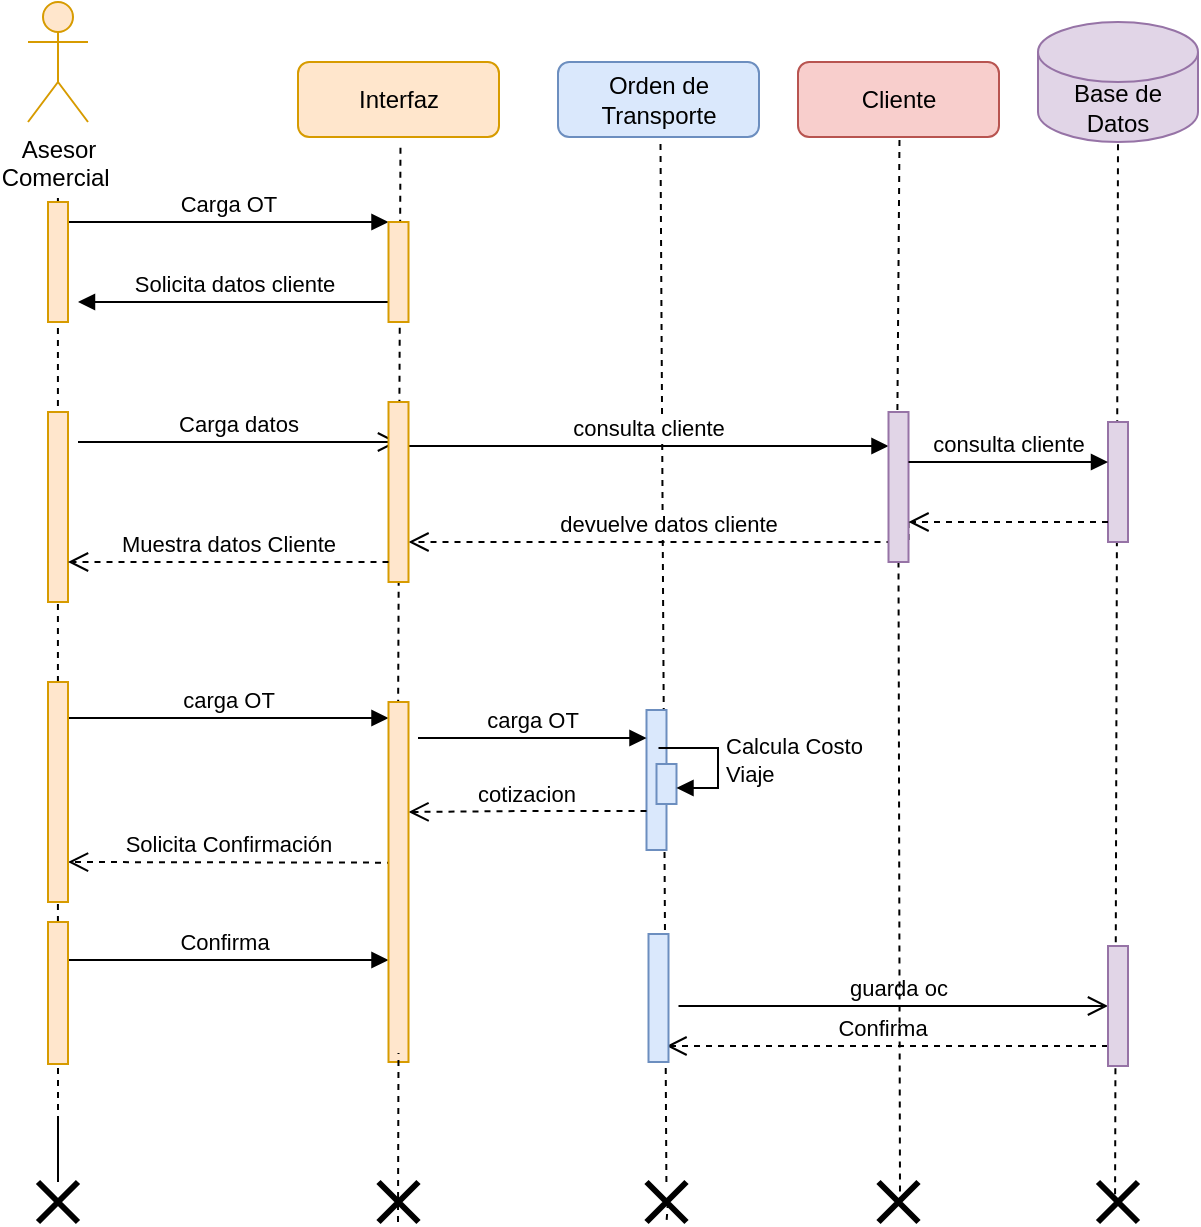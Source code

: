 <mxfile version="21.6.5" type="device" pages="9">
  <diagram name="CU001" id="2YBvvXClWsGukQMizWep">
    <mxGraphModel dx="874" dy="532" grid="1" gridSize="10" guides="1" tooltips="1" connect="1" arrows="1" fold="1" page="1" pageScale="1" pageWidth="850" pageHeight="1100" math="0" shadow="0">
      <root>
        <mxCell id="0" />
        <mxCell id="1" parent="0" />
        <mxCell id="ehu-ZZIy-REZI8fRycA1-54" value="" style="endArrow=none;dashed=1;html=1;rounded=0;entryX=0.5;entryY=1;entryDx=0;entryDy=0;entryPerimeter=0;" parent="1" source="ehu-ZZIy-REZI8fRycA1-56" edge="1">
          <mxGeometry width="50" height="50" relative="1" as="geometry">
            <mxPoint x="395" y="610" as="sourcePoint" />
            <mxPoint x="391.25" y="80" as="targetPoint" />
          </mxGeometry>
        </mxCell>
        <mxCell id="ehu-ZZIy-REZI8fRycA1-55" value="" style="endArrow=none;dashed=1;html=1;rounded=0;entryX=0.5;entryY=1;entryDx=0;entryDy=0;entryPerimeter=0;exitX=0.427;exitY=0.307;exitDx=0;exitDy=0;exitPerimeter=0;" parent="1" edge="1">
          <mxGeometry width="50" height="50" relative="1" as="geometry">
            <mxPoint x="259.52" y="493.92" as="sourcePoint" />
            <mxPoint x="261.25" y="80" as="targetPoint" />
          </mxGeometry>
        </mxCell>
        <mxCell id="ehu-ZZIy-REZI8fRycA1-36" value="" style="endArrow=none;dashed=1;html=1;rounded=0;" parent="1" source="06JEWxbeopIlj-38WBoc-15" edge="1">
          <mxGeometry width="50" height="50" relative="1" as="geometry">
            <mxPoint x="90" y="570" as="sourcePoint" />
            <mxPoint x="89.961" y="108" as="targetPoint" />
          </mxGeometry>
        </mxCell>
        <mxCell id="ehu-ZZIy-REZI8fRycA1-8" value="consulta cliente" style="html=1;verticalAlign=bottom;endArrow=block;edgeStyle=elbowEdgeStyle;elbow=vertical;curved=0;rounded=0;" parent="1" source="ehu-ZZIy-REZI8fRycA1-10" target="06JEWxbeopIlj-38WBoc-4" edge="1">
          <mxGeometry relative="1" as="geometry">
            <mxPoint x="259.417" y="257" as="sourcePoint" />
            <Array as="points">
              <mxPoint x="310.25" y="232" />
              <mxPoint x="345.25" y="259" />
            </Array>
            <mxPoint x="470" y="232" as="targetPoint" />
          </mxGeometry>
        </mxCell>
        <mxCell id="ehu-ZZIy-REZI8fRycA1-7" value="" style="endArrow=none;dashed=1;html=1;rounded=0;entryX=0.5;entryY=1;entryDx=0;entryDy=0;entryPerimeter=0;exitX=0.427;exitY=0.307;exitDx=0;exitDy=0;exitPerimeter=0;" parent="1" source="ehu-ZZIy-REZI8fRycA1-58" target="ehu-ZZIy-REZI8fRycA1-6" edge="1">
          <mxGeometry width="50" height="50" relative="1" as="geometry">
            <mxPoint x="617.81" y="559.21" as="sourcePoint" />
            <mxPoint x="390" y="210" as="targetPoint" />
          </mxGeometry>
        </mxCell>
        <mxCell id="aM9ryv3xv72pqoxQDRHE-7" value="Carga OT" style="html=1;verticalAlign=bottom;endArrow=block;edgeStyle=elbowEdgeStyle;elbow=vertical;curved=0;rounded=0;" parent="1" source="aM9ryv3xv72pqoxQDRHE-2" target="aM9ryv3xv72pqoxQDRHE-6" edge="1">
          <mxGeometry relative="1" as="geometry">
            <mxPoint x="195" y="130" as="sourcePoint" />
            <Array as="points">
              <mxPoint x="180" y="120" />
            </Array>
          </mxGeometry>
        </mxCell>
        <mxCell id="aM9ryv3xv72pqoxQDRHE-9" value="Solicita datos cliente" style="html=1;verticalAlign=bottom;endArrow=block;edgeStyle=elbowEdgeStyle;elbow=horizontal;curved=0;rounded=0;" parent="1" source="aM9ryv3xv72pqoxQDRHE-6" edge="1">
          <mxGeometry relative="1" as="geometry">
            <mxPoint x="175" y="160" as="sourcePoint" />
            <Array as="points">
              <mxPoint x="190" y="160" />
            </Array>
            <mxPoint x="100" y="160" as="targetPoint" />
          </mxGeometry>
        </mxCell>
        <mxCell id="aM9ryv3xv72pqoxQDRHE-10" value="Carga datos" style="html=1;verticalAlign=bottom;endArrow=open;endSize=8;edgeStyle=elbowEdgeStyle;elbow=horizontal;curved=0;rounded=0;" parent="1" edge="1">
          <mxGeometry relative="1" as="geometry">
            <mxPoint x="260" y="230" as="targetPoint" />
            <Array as="points">
              <mxPoint x="180" y="230" />
            </Array>
            <mxPoint x="100" y="230" as="sourcePoint" />
          </mxGeometry>
        </mxCell>
        <mxCell id="ehu-ZZIy-REZI8fRycA1-6" value="Base de Datos" style="shape=cylinder3;whiteSpace=wrap;html=1;boundedLbl=1;backgroundOutline=1;size=15;fillColor=#e1d5e7;strokeColor=#9673a6;" parent="1" vertex="1">
          <mxGeometry x="580" y="20" width="80" height="60" as="geometry" />
        </mxCell>
        <mxCell id="ehu-ZZIy-REZI8fRycA1-9" value="devuelve datos cliente" style="html=1;verticalAlign=bottom;endArrow=open;dashed=1;endSize=8;edgeStyle=elbowEdgeStyle;elbow=vertical;curved=0;rounded=0;" parent="1" target="ehu-ZZIy-REZI8fRycA1-10" edge="1">
          <mxGeometry relative="1" as="geometry">
            <mxPoint x="270.25" y="270" as="targetPoint" />
            <Array as="points">
              <mxPoint x="400" y="280" />
              <mxPoint x="440.25" y="270" />
            </Array>
            <mxPoint x="515.25" y="270" as="sourcePoint" />
          </mxGeometry>
        </mxCell>
        <mxCell id="aM9ryv3xv72pqoxQDRHE-2" value="" style="html=1;points=[];perimeter=orthogonalPerimeter;outlineConnect=0;targetShapes=umlLifeline;portConstraint=eastwest;newEdgeStyle={&quot;edgeStyle&quot;:&quot;elbowEdgeStyle&quot;,&quot;elbow&quot;:&quot;vertical&quot;,&quot;curved&quot;:0,&quot;rounded&quot;:0};fillColor=#ffe6cc;strokeColor=#d79b00;" parent="1" vertex="1">
          <mxGeometry x="85" y="110" width="10" height="60" as="geometry" />
        </mxCell>
        <mxCell id="ehu-ZZIy-REZI8fRycA1-11" value="Asesor&lt;br&gt;Comercial&amp;nbsp;" style="shape=umlActor;verticalLabelPosition=bottom;verticalAlign=top;html=1;outlineConnect=0;fillColor=#ffe6cc;strokeColor=#d79b00;" parent="1" vertex="1">
          <mxGeometry x="75" y="10" width="30" height="60" as="geometry" />
        </mxCell>
        <mxCell id="ehu-ZZIy-REZI8fRycA1-16" value="" style="html=1;points=[];perimeter=orthogonalPerimeter;outlineConnect=0;targetShapes=umlLifeline;portConstraint=eastwest;newEdgeStyle={&quot;edgeStyle&quot;:&quot;elbowEdgeStyle&quot;,&quot;elbow&quot;:&quot;vertical&quot;,&quot;curved&quot;:0,&quot;rounded&quot;:0};fillColor=#dae8fc;strokeColor=#6c8ebf;" parent="1" vertex="1">
          <mxGeometry x="384.25" y="364" width="10" height="70" as="geometry" />
        </mxCell>
        <mxCell id="ehu-ZZIy-REZI8fRycA1-18" value="Confirma" style="html=1;verticalAlign=bottom;endArrow=block;edgeStyle=elbowEdgeStyle;elbow=horizontal;curved=0;rounded=0;" parent="1" edge="1">
          <mxGeometry relative="1" as="geometry">
            <mxPoint x="90" y="489" as="sourcePoint" />
            <Array as="points">
              <mxPoint x="175" y="489" />
            </Array>
            <mxPoint x="255.25" y="489" as="targetPoint" />
          </mxGeometry>
        </mxCell>
        <mxCell id="ehu-ZZIy-REZI8fRycA1-20" value="carga OT" style="html=1;verticalAlign=bottom;endArrow=block;edgeStyle=elbowEdgeStyle;elbow=vertical;curved=0;rounded=0;" parent="1" target="ehu-ZZIy-REZI8fRycA1-12" edge="1">
          <mxGeometry relative="1" as="geometry">
            <mxPoint x="95" y="368" as="sourcePoint" />
            <Array as="points">
              <mxPoint x="180" y="368" />
            </Array>
            <mxPoint x="380" y="368" as="targetPoint" />
          </mxGeometry>
        </mxCell>
        <mxCell id="ehu-ZZIy-REZI8fRycA1-22" value="cotizacion" style="html=1;verticalAlign=bottom;endArrow=open;dashed=1;endSize=8;edgeStyle=elbowEdgeStyle;elbow=horizontal;curved=0;rounded=0;" parent="1" edge="1">
          <mxGeometry x="0.021" relative="1" as="geometry">
            <mxPoint x="265.25" y="415" as="targetPoint" />
            <Array as="points" />
            <mxPoint x="384.25" y="414.5" as="sourcePoint" />
            <mxPoint as="offset" />
          </mxGeometry>
        </mxCell>
        <mxCell id="ehu-ZZIy-REZI8fRycA1-23" value="Solicita Confirmación" style="html=1;verticalAlign=bottom;endArrow=open;dashed=1;endSize=8;edgeStyle=elbowEdgeStyle;elbow=vertical;curved=0;rounded=0;" parent="1" edge="1">
          <mxGeometry x="0.021" relative="1" as="geometry">
            <mxPoint x="95" y="440" as="targetPoint" />
            <Array as="points" />
            <mxPoint x="257.5" y="440.333" as="sourcePoint" />
            <mxPoint as="offset" />
          </mxGeometry>
        </mxCell>
        <mxCell id="ehu-ZZIy-REZI8fRycA1-4" value="" style="html=1;points=[];perimeter=orthogonalPerimeter;outlineConnect=0;targetShapes=umlLifeline;portConstraint=eastwest;newEdgeStyle={&quot;edgeStyle&quot;:&quot;elbowEdgeStyle&quot;,&quot;elbow&quot;:&quot;vertical&quot;,&quot;curved&quot;:0,&quot;rounded&quot;:0};fillColor=#e1d5e7;strokeColor=#9673a6;" parent="1" vertex="1">
          <mxGeometry x="615" y="220" width="10" height="60" as="geometry" />
        </mxCell>
        <mxCell id="ehu-ZZIy-REZI8fRycA1-27" value="" style="html=1;points=[];perimeter=orthogonalPerimeter;outlineConnect=0;targetShapes=umlLifeline;portConstraint=eastwest;newEdgeStyle={&quot;edgeStyle&quot;:&quot;elbowEdgeStyle&quot;,&quot;elbow&quot;:&quot;vertical&quot;,&quot;curved&quot;:0,&quot;rounded&quot;:0};fillColor=#ffe6cc;strokeColor=#d79b00;" parent="1" vertex="1">
          <mxGeometry x="85" y="215" width="10" height="95" as="geometry" />
        </mxCell>
        <mxCell id="ehu-ZZIy-REZI8fRycA1-30" value="" style="endArrow=none;dashed=1;html=1;rounded=0;entryX=0.5;entryY=1;entryDx=0;entryDy=0;entryPerimeter=0;" parent="1" target="ehu-ZZIy-REZI8fRycA1-29" edge="1">
          <mxGeometry width="50" height="50" relative="1" as="geometry">
            <mxPoint x="90" y="431" as="sourcePoint" />
            <mxPoint x="90" y="285" as="targetPoint" />
          </mxGeometry>
        </mxCell>
        <mxCell id="ehu-ZZIy-REZI8fRycA1-29" value="" style="html=1;points=[];perimeter=orthogonalPerimeter;outlineConnect=0;targetShapes=umlLifeline;portConstraint=eastwest;newEdgeStyle={&quot;edgeStyle&quot;:&quot;elbowEdgeStyle&quot;,&quot;elbow&quot;:&quot;vertical&quot;,&quot;curved&quot;:0,&quot;rounded&quot;:0};fillColor=#ffe6cc;strokeColor=#d79b00;" parent="1" vertex="1">
          <mxGeometry x="85" y="350" width="10" height="110" as="geometry" />
        </mxCell>
        <mxCell id="ehu-ZZIy-REZI8fRycA1-32" value="" style="endArrow=none;dashed=1;html=1;rounded=0;entryX=0.5;entryY=1;entryDx=0;entryDy=0;entryPerimeter=0;" parent="1" edge="1">
          <mxGeometry width="50" height="50" relative="1" as="geometry">
            <mxPoint x="89.33" y="490" as="sourcePoint" />
            <mxPoint x="90" y="501" as="targetPoint" />
          </mxGeometry>
        </mxCell>
        <mxCell id="ehu-ZZIy-REZI8fRycA1-37" value="guarda oc" style="html=1;verticalAlign=bottom;endArrow=open;endSize=8;edgeStyle=elbowEdgeStyle;elbow=horizontal;curved=0;rounded=0;" parent="1" target="ehu-ZZIy-REZI8fRycA1-52" edge="1">
          <mxGeometry x="0.021" relative="1" as="geometry">
            <mxPoint x="520.25" y="512" as="targetPoint" />
            <Array as="points" />
            <mxPoint x="400.25" y="512" as="sourcePoint" />
            <mxPoint as="offset" />
          </mxGeometry>
        </mxCell>
        <mxCell id="ehu-ZZIy-REZI8fRycA1-38" value="Confirma" style="html=1;verticalAlign=bottom;endArrow=open;endSize=8;edgeStyle=elbowEdgeStyle;elbow=vertical;curved=0;rounded=0;dashed=1;" parent="1" source="ehu-ZZIy-REZI8fRycA1-52" edge="1">
          <mxGeometry x="0.024" relative="1" as="geometry">
            <mxPoint x="394.25" y="532" as="targetPoint" />
            <Array as="points" />
            <mxPoint x="514.25" y="532" as="sourcePoint" />
            <mxPoint as="offset" />
          </mxGeometry>
        </mxCell>
        <mxCell id="ehu-ZZIy-REZI8fRycA1-34" value="" style="html=1;points=[];perimeter=orthogonalPerimeter;outlineConnect=0;targetShapes=umlLifeline;portConstraint=eastwest;newEdgeStyle={&quot;edgeStyle&quot;:&quot;elbowEdgeStyle&quot;,&quot;elbow&quot;:&quot;vertical&quot;,&quot;curved&quot;:0,&quot;rounded&quot;:0};fillColor=#dae8fc;strokeColor=#6c8ebf;" parent="1" vertex="1">
          <mxGeometry x="385.25" y="476" width="10" height="64" as="geometry" />
        </mxCell>
        <mxCell id="ehu-ZZIy-REZI8fRycA1-43" value="Orden de Transporte" style="rounded=1;whiteSpace=wrap;html=1;fillColor=#dae8fc;strokeColor=#6c8ebf;" parent="1" vertex="1">
          <mxGeometry x="340" y="40" width="100.5" height="37.5" as="geometry" />
        </mxCell>
        <mxCell id="aM9ryv3xv72pqoxQDRHE-6" value="" style="html=1;points=[];perimeter=orthogonalPerimeter;outlineConnect=0;targetShapes=umlLifeline;portConstraint=eastwest;newEdgeStyle={&quot;edgeStyle&quot;:&quot;elbowEdgeStyle&quot;,&quot;elbow&quot;:&quot;vertical&quot;,&quot;curved&quot;:0,&quot;rounded&quot;:0};fillColor=#ffe6cc;strokeColor=#d79b00;" parent="1" vertex="1">
          <mxGeometry x="255.25" y="120" width="10" height="50" as="geometry" />
        </mxCell>
        <mxCell id="ehu-ZZIy-REZI8fRycA1-10" value="" style="html=1;points=[];perimeter=orthogonalPerimeter;outlineConnect=0;targetShapes=umlLifeline;portConstraint=eastwest;newEdgeStyle={&quot;edgeStyle&quot;:&quot;elbowEdgeStyle&quot;,&quot;elbow&quot;:&quot;vertical&quot;,&quot;curved&quot;:0,&quot;rounded&quot;:0};fillColor=#ffe6cc;strokeColor=#d79b00;" parent="1" vertex="1">
          <mxGeometry x="255.25" y="210" width="10" height="90" as="geometry" />
        </mxCell>
        <mxCell id="ehu-ZZIy-REZI8fRycA1-12" value="" style="html=1;points=[];perimeter=orthogonalPerimeter;outlineConnect=0;targetShapes=umlLifeline;portConstraint=eastwest;newEdgeStyle={&quot;edgeStyle&quot;:&quot;elbowEdgeStyle&quot;,&quot;elbow&quot;:&quot;vertical&quot;,&quot;curved&quot;:0,&quot;rounded&quot;:0};fillColor=#ffe6cc;strokeColor=#d79b00;" parent="1" vertex="1">
          <mxGeometry x="255.25" y="360" width="10" height="180" as="geometry" />
        </mxCell>
        <mxCell id="ehu-ZZIy-REZI8fRycA1-44" value="Interfaz" style="rounded=1;whiteSpace=wrap;html=1;fillColor=#ffe6cc;strokeColor=#d79b00;" parent="1" vertex="1">
          <mxGeometry x="210" y="40" width="100.5" height="37.5" as="geometry" />
        </mxCell>
        <mxCell id="ehu-ZZIy-REZI8fRycA1-48" value="" style="shape=umlDestroy;whiteSpace=wrap;html=1;strokeWidth=3;targetShapes=umlLifeline;" parent="1" vertex="1">
          <mxGeometry x="250.25" y="600" width="20" height="20" as="geometry" />
        </mxCell>
        <mxCell id="ehu-ZZIy-REZI8fRycA1-52" value="" style="html=1;points=[];perimeter=orthogonalPerimeter;outlineConnect=0;targetShapes=umlLifeline;portConstraint=eastwest;newEdgeStyle={&quot;edgeStyle&quot;:&quot;elbowEdgeStyle&quot;,&quot;elbow&quot;:&quot;vertical&quot;,&quot;curved&quot;:0,&quot;rounded&quot;:0};fillColor=#e1d5e7;strokeColor=#9673a6;" parent="1" vertex="1">
          <mxGeometry x="615" y="482" width="10" height="60" as="geometry" />
        </mxCell>
        <mxCell id="ehu-ZZIy-REZI8fRycA1-58" value="" style="shape=umlDestroy;whiteSpace=wrap;html=1;strokeWidth=3;targetShapes=umlLifeline;" parent="1" vertex="1">
          <mxGeometry x="610" y="600" width="20" height="20" as="geometry" />
        </mxCell>
        <mxCell id="06JEWxbeopIlj-38WBoc-2" value="Cliente" style="rounded=1;whiteSpace=wrap;html=1;fillColor=#f8cecc;strokeColor=#b85450;" parent="1" vertex="1">
          <mxGeometry x="460" y="40" width="100.5" height="37.5" as="geometry" />
        </mxCell>
        <mxCell id="06JEWxbeopIlj-38WBoc-3" value="" style="endArrow=none;dashed=1;html=1;rounded=0;entryX=0.5;entryY=1;entryDx=0;entryDy=0;entryPerimeter=0;exitX=0.427;exitY=0.307;exitDx=0;exitDy=0;exitPerimeter=0;" parent="1" source="06JEWxbeopIlj-38WBoc-4" edge="1">
          <mxGeometry width="50" height="50" relative="1" as="geometry">
            <mxPoint x="509.75" y="553.5" as="sourcePoint" />
            <mxPoint x="510.75" y="77.5" as="targetPoint" />
          </mxGeometry>
        </mxCell>
        <mxCell id="06JEWxbeopIlj-38WBoc-5" value="" style="endArrow=none;dashed=1;html=1;rounded=0;entryX=0.5;entryY=1;entryDx=0;entryDy=0;entryPerimeter=0;exitX=0.538;exitY=0.54;exitDx=0;exitDy=0;exitPerimeter=0;" parent="1" source="06JEWxbeopIlj-38WBoc-9" target="06JEWxbeopIlj-38WBoc-4" edge="1">
          <mxGeometry width="50" height="50" relative="1" as="geometry">
            <mxPoint x="509.75" y="553.5" as="sourcePoint" />
            <mxPoint x="510.75" y="77.5" as="targetPoint" />
          </mxGeometry>
        </mxCell>
        <mxCell id="06JEWxbeopIlj-38WBoc-4" value="" style="html=1;points=[];perimeter=orthogonalPerimeter;outlineConnect=0;targetShapes=umlLifeline;portConstraint=eastwest;newEdgeStyle={&quot;edgeStyle&quot;:&quot;elbowEdgeStyle&quot;,&quot;elbow&quot;:&quot;vertical&quot;,&quot;curved&quot;:0,&quot;rounded&quot;:0};fillColor=#e1d5e7;strokeColor=#9673a6;" parent="1" vertex="1">
          <mxGeometry x="505.25" y="215" width="10" height="75" as="geometry" />
        </mxCell>
        <mxCell id="06JEWxbeopIlj-38WBoc-6" value="consulta cliente" style="html=1;verticalAlign=bottom;endArrow=block;edgeStyle=elbowEdgeStyle;elbow=vertical;curved=0;rounded=0;" parent="1" source="06JEWxbeopIlj-38WBoc-4" target="ehu-ZZIy-REZI8fRycA1-4" edge="1">
          <mxGeometry relative="1" as="geometry">
            <mxPoint x="375" y="244.5" as="sourcePoint" />
            <Array as="points">
              <mxPoint x="590" y="240" />
              <mxPoint x="455.25" y="271.5" />
            </Array>
            <mxPoint x="610" y="240" as="targetPoint" />
          </mxGeometry>
        </mxCell>
        <mxCell id="06JEWxbeopIlj-38WBoc-7" value="" style="html=1;verticalAlign=bottom;endArrow=open;dashed=1;endSize=8;edgeStyle=elbowEdgeStyle;elbow=vertical;curved=0;rounded=0;" parent="1" source="ehu-ZZIy-REZI8fRycA1-4" target="06JEWxbeopIlj-38WBoc-4" edge="1">
          <mxGeometry relative="1" as="geometry">
            <mxPoint x="520" y="260" as="targetPoint" />
            <Array as="points">
              <mxPoint x="560" y="270" />
              <mxPoint x="540" y="260" />
            </Array>
            <mxPoint x="615" y="260" as="sourcePoint" />
          </mxGeometry>
        </mxCell>
        <mxCell id="06JEWxbeopIlj-38WBoc-8" value="Muestra datos Cliente" style="html=1;verticalAlign=bottom;endArrow=open;dashed=1;endSize=8;edgeStyle=elbowEdgeStyle;elbow=vertical;curved=0;rounded=0;" parent="1" source="ehu-ZZIy-REZI8fRycA1-10" edge="1">
          <mxGeometry relative="1" as="geometry">
            <mxPoint x="95" y="290" as="targetPoint" />
            <Array as="points">
              <mxPoint x="230" y="290" />
              <mxPoint x="270.25" y="280" />
            </Array>
            <mxPoint x="345.25" y="280" as="sourcePoint" />
          </mxGeometry>
        </mxCell>
        <mxCell id="06JEWxbeopIlj-38WBoc-9" value="" style="shape=umlDestroy;whiteSpace=wrap;html=1;strokeWidth=3;targetShapes=umlLifeline;" parent="1" vertex="1">
          <mxGeometry x="500.25" y="600" width="20" height="20" as="geometry" />
        </mxCell>
        <mxCell id="06JEWxbeopIlj-38WBoc-11" value="" style="endArrow=none;dashed=1;html=1;rounded=0;" parent="1" target="06JEWxbeopIlj-38WBoc-10" edge="1">
          <mxGeometry width="50" height="50" relative="1" as="geometry">
            <mxPoint x="90" y="570" as="sourcePoint" />
            <mxPoint x="89.961" y="108" as="targetPoint" />
          </mxGeometry>
        </mxCell>
        <mxCell id="06JEWxbeopIlj-38WBoc-12" value="" style="html=1;points=[];perimeter=orthogonalPerimeter;outlineConnect=0;targetShapes=umlLifeline;portConstraint=eastwest;newEdgeStyle={&quot;edgeStyle&quot;:&quot;elbowEdgeStyle&quot;,&quot;elbow&quot;:&quot;vertical&quot;,&quot;curved&quot;:0,&quot;rounded&quot;:0};fillColor=#dae8fc;strokeColor=#6c8ebf;" parent="1" vertex="1">
          <mxGeometry x="389.25" y="391" width="10" height="20" as="geometry" />
        </mxCell>
        <mxCell id="06JEWxbeopIlj-38WBoc-13" value="Calcula Costo&amp;nbsp;&lt;br&gt;Viaje" style="html=1;align=left;spacingLeft=2;endArrow=block;rounded=0;edgeStyle=orthogonalEdgeStyle;curved=0;rounded=0;" parent="1" edge="1">
          <mxGeometry relative="1" as="geometry">
            <mxPoint x="390.25" y="383" as="sourcePoint" />
            <Array as="points">
              <mxPoint x="420" y="383" />
              <mxPoint x="420" y="403" />
            </Array>
            <mxPoint x="399.25" y="403" as="targetPoint" />
          </mxGeometry>
        </mxCell>
        <mxCell id="06JEWxbeopIlj-38WBoc-14" value="carga OT" style="html=1;verticalAlign=bottom;endArrow=block;edgeStyle=elbowEdgeStyle;elbow=vertical;curved=0;rounded=0;" parent="1" edge="1">
          <mxGeometry relative="1" as="geometry">
            <mxPoint x="270" y="378" as="sourcePoint" />
            <Array as="points">
              <mxPoint x="309.25" y="378" />
            </Array>
            <mxPoint x="384.25" y="378" as="targetPoint" />
          </mxGeometry>
        </mxCell>
        <mxCell id="06JEWxbeopIlj-38WBoc-16" value="" style="endArrow=none;dashed=1;html=1;rounded=0;" parent="1" source="06JEWxbeopIlj-38WBoc-10" target="06JEWxbeopIlj-38WBoc-15" edge="1">
          <mxGeometry width="50" height="50" relative="1" as="geometry">
            <mxPoint x="90" y="620" as="sourcePoint" />
            <mxPoint x="89.961" y="108" as="targetPoint" />
          </mxGeometry>
        </mxCell>
        <mxCell id="06JEWxbeopIlj-38WBoc-15" value="" style="html=1;points=[];perimeter=orthogonalPerimeter;outlineConnect=0;targetShapes=umlLifeline;portConstraint=eastwest;newEdgeStyle={&quot;edgeStyle&quot;:&quot;elbowEdgeStyle&quot;,&quot;elbow&quot;:&quot;vertical&quot;,&quot;curved&quot;:0,&quot;rounded&quot;:0};fillColor=#ffe6cc;strokeColor=#d79b00;" parent="1" vertex="1">
          <mxGeometry x="85" y="470" width="10" height="71" as="geometry" />
        </mxCell>
        <mxCell id="06JEWxbeopIlj-38WBoc-18" value="" style="endArrow=none;dashed=1;html=1;rounded=0;entryX=0.5;entryY=1;entryDx=0;entryDy=0;entryPerimeter=0;" parent="1" edge="1">
          <mxGeometry width="50" height="50" relative="1" as="geometry">
            <mxPoint x="260" y="620" as="sourcePoint" />
            <mxPoint x="260.25" y="535.5" as="targetPoint" />
          </mxGeometry>
        </mxCell>
        <mxCell id="V-tG5BBFGlYl4eCAa59S-1" value="" style="endArrow=none;dashed=1;html=1;rounded=0;" parent="1" target="06JEWxbeopIlj-38WBoc-10" edge="1">
          <mxGeometry width="50" height="50" relative="1" as="geometry">
            <mxPoint x="90" y="620" as="sourcePoint" />
            <mxPoint x="90" y="541" as="targetPoint" />
          </mxGeometry>
        </mxCell>
        <mxCell id="06JEWxbeopIlj-38WBoc-10" value="" style="shape=umlDestroy;whiteSpace=wrap;html=1;strokeWidth=3;targetShapes=umlLifeline;" parent="1" vertex="1">
          <mxGeometry x="80" y="600" width="20" height="20" as="geometry" />
        </mxCell>
        <mxCell id="V-tG5BBFGlYl4eCAa59S-2" value="" style="endArrow=none;dashed=1;html=1;rounded=0;entryX=0.5;entryY=1;entryDx=0;entryDy=0;entryPerimeter=0;" parent="1" target="ehu-ZZIy-REZI8fRycA1-56" edge="1">
          <mxGeometry width="50" height="50" relative="1" as="geometry">
            <mxPoint x="395" y="610" as="sourcePoint" />
            <mxPoint x="391.25" y="80" as="targetPoint" />
          </mxGeometry>
        </mxCell>
        <mxCell id="ehu-ZZIy-REZI8fRycA1-56" value="" style="shape=umlDestroy;whiteSpace=wrap;html=1;strokeWidth=3;targetShapes=umlLifeline;" parent="1" vertex="1">
          <mxGeometry x="384.25" y="600" width="20" height="20" as="geometry" />
        </mxCell>
      </root>
    </mxGraphModel>
  </diagram>
  <diagram id="KeTVLbcmiIU0bBi_v3gB" name="CU002">
    <mxGraphModel dx="1050" dy="483" grid="1" gridSize="10" guides="1" tooltips="1" connect="1" arrows="1" fold="1" page="1" pageScale="1" pageWidth="827" pageHeight="1169" math="0" shadow="0">
      <root>
        <mxCell id="0" />
        <mxCell id="1" parent="0" />
        <mxCell id="AFEAOIivOfNnZCEHtenM-1" value="" style="endArrow=none;dashed=1;html=1;rounded=0;entryX=0.5;entryY=1;entryDx=0;entryDy=0;entryPerimeter=0;exitX=0.427;exitY=0.307;exitDx=0;exitDy=0;exitPerimeter=0;" parent="1" source="AFEAOIivOfNnZCEHtenM-38" edge="1">
          <mxGeometry width="50" height="50" relative="1" as="geometry">
            <mxPoint x="399" y="559" as="sourcePoint" />
            <mxPoint x="401" y="80" as="targetPoint" />
          </mxGeometry>
        </mxCell>
        <mxCell id="AFEAOIivOfNnZCEHtenM-2" value="" style="endArrow=none;dashed=1;html=1;rounded=0;entryX=0.5;entryY=1;entryDx=0;entryDy=0;entryPerimeter=0;exitX=0.55;exitY=0.462;exitDx=0;exitDy=0;exitPerimeter=0;" parent="1" source="AFEAOIivOfNnZCEHtenM-32" edge="1">
          <mxGeometry width="50" height="50" relative="1" as="geometry">
            <mxPoint x="270" y="430" as="sourcePoint" />
            <mxPoint x="271" y="80" as="targetPoint" />
          </mxGeometry>
        </mxCell>
        <mxCell id="AFEAOIivOfNnZCEHtenM-3" value="" style="endArrow=none;dashed=1;html=1;rounded=0;" parent="1" source="AFEAOIivOfNnZCEHtenM-19" edge="1">
          <mxGeometry width="50" height="50" relative="1" as="geometry">
            <mxPoint x="90" y="570" as="sourcePoint" />
            <mxPoint x="89.961" y="108" as="targetPoint" />
          </mxGeometry>
        </mxCell>
        <mxCell id="AFEAOIivOfNnZCEHtenM-5" value="" style="endArrow=none;dashed=1;html=1;rounded=0;entryX=0.5;entryY=1;entryDx=0;entryDy=0;entryPerimeter=0;" parent="1" source="c2ZjdzaY4vB64SAgTe47-3" target="AFEAOIivOfNnZCEHtenM-9" edge="1">
          <mxGeometry width="50" height="50" relative="1" as="geometry">
            <mxPoint x="530" y="440" as="sourcePoint" />
            <mxPoint x="300" y="210" as="targetPoint" />
          </mxGeometry>
        </mxCell>
        <mxCell id="AFEAOIivOfNnZCEHtenM-6" value="Registrar Cliente" style="html=1;verticalAlign=bottom;endArrow=block;edgeStyle=elbowEdgeStyle;elbow=vertical;curved=0;rounded=0;" parent="1" source="AFEAOIivOfNnZCEHtenM-11" target="AFEAOIivOfNnZCEHtenM-28" edge="1">
          <mxGeometry relative="1" as="geometry">
            <mxPoint x="195" y="130" as="sourcePoint" />
            <Array as="points">
              <mxPoint x="180" y="120" />
            </Array>
          </mxGeometry>
        </mxCell>
        <mxCell id="AFEAOIivOfNnZCEHtenM-7" value="Muestra Formulario Carga" style="html=1;verticalAlign=bottom;endArrow=block;edgeStyle=elbowEdgeStyle;elbow=vertical;curved=0;rounded=0;dashed=1;" parent="1" source="AFEAOIivOfNnZCEHtenM-28" target="AFEAOIivOfNnZCEHtenM-11" edge="1">
          <mxGeometry relative="1" as="geometry">
            <mxPoint x="175" y="160" as="sourcePoint" />
            <Array as="points">
              <mxPoint x="190" y="160" />
            </Array>
            <mxPoint x="100" y="160" as="targetPoint" />
          </mxGeometry>
        </mxCell>
        <mxCell id="AFEAOIivOfNnZCEHtenM-8" value="Carga datos" style="html=1;verticalAlign=bottom;endArrow=open;endSize=8;edgeStyle=elbowEdgeStyle;elbow=horizontal;curved=0;rounded=0;" parent="1" edge="1">
          <mxGeometry relative="1" as="geometry">
            <mxPoint x="395" y="240" as="targetPoint" />
            <Array as="points">
              <mxPoint x="180" y="240" />
            </Array>
            <mxPoint x="100" y="240" as="sourcePoint" />
          </mxGeometry>
        </mxCell>
        <mxCell id="AFEAOIivOfNnZCEHtenM-9" value="data" style="shape=cylinder3;whiteSpace=wrap;html=1;boundedLbl=1;backgroundOutline=1;size=15;fillColor=#e1d5e7;strokeColor=#9673a6;" parent="1" vertex="1">
          <mxGeometry x="505" y="30" width="50" height="50" as="geometry" />
        </mxCell>
        <mxCell id="AFEAOIivOfNnZCEHtenM-11" value="" style="html=1;points=[];perimeter=orthogonalPerimeter;outlineConnect=0;targetShapes=umlLifeline;portConstraint=eastwest;newEdgeStyle={&quot;edgeStyle&quot;:&quot;elbowEdgeStyle&quot;,&quot;elbow&quot;:&quot;vertical&quot;,&quot;curved&quot;:0,&quot;rounded&quot;:0};fillColor=#ffe6cc;strokeColor=#d79b00;" parent="1" vertex="1">
          <mxGeometry x="85" y="110" width="10" height="60" as="geometry" />
        </mxCell>
        <mxCell id="AFEAOIivOfNnZCEHtenM-12" value="Asesor&lt;br&gt;Comercial&amp;nbsp;" style="shape=umlActor;verticalLabelPosition=bottom;verticalAlign=top;html=1;outlineConnect=0;fillColor=#ffe6cc;strokeColor=#d79b00;" parent="1" vertex="1">
          <mxGeometry x="75" y="10" width="30" height="60" as="geometry" />
        </mxCell>
        <mxCell id="AFEAOIivOfNnZCEHtenM-27" value="Cliente" style="rounded=1;whiteSpace=wrap;html=1;fillColor=#dae8fc;strokeColor=#6c8ebf;" parent="1" vertex="1">
          <mxGeometry x="349.75" y="40" width="100.5" height="37.5" as="geometry" />
        </mxCell>
        <mxCell id="AFEAOIivOfNnZCEHtenM-28" value="" style="html=1;points=[];perimeter=orthogonalPerimeter;outlineConnect=0;targetShapes=umlLifeline;portConstraint=eastwest;newEdgeStyle={&quot;edgeStyle&quot;:&quot;elbowEdgeStyle&quot;,&quot;elbow&quot;:&quot;vertical&quot;,&quot;curved&quot;:0,&quot;rounded&quot;:0};fillColor=#ffe6cc;strokeColor=#d79b00;" parent="1" vertex="1">
          <mxGeometry x="265" y="120" width="10" height="50" as="geometry" />
        </mxCell>
        <mxCell id="AFEAOIivOfNnZCEHtenM-31" value="Interfaz" style="rounded=1;whiteSpace=wrap;html=1;fillColor=#ffe6cc;strokeColor=#d79b00;" parent="1" vertex="1">
          <mxGeometry x="219.75" y="40" width="100.5" height="37.5" as="geometry" />
        </mxCell>
        <mxCell id="AFEAOIivOfNnZCEHtenM-32" value="" style="shape=umlDestroy;whiteSpace=wrap;html=1;strokeWidth=3;targetShapes=umlLifeline;" parent="1" vertex="1">
          <mxGeometry x="260" y="410" width="20" height="20" as="geometry" />
        </mxCell>
        <mxCell id="AFEAOIivOfNnZCEHtenM-39" value="" style="endArrow=none;dashed=1;html=1;rounded=0;entryX=0.5;entryY=1;entryDx=0;entryDy=0;entryPerimeter=0;" parent="1" source="AFEAOIivOfNnZCEHtenM-35" target="AFEAOIivOfNnZCEHtenM-38" edge="1">
          <mxGeometry width="50" height="50" relative="1" as="geometry">
            <mxPoint x="400" y="475" as="sourcePoint" />
            <mxPoint x="401" y="135" as="targetPoint" />
          </mxGeometry>
        </mxCell>
        <mxCell id="AFEAOIivOfNnZCEHtenM-46" style="edgeStyle=elbowEdgeStyle;rounded=0;orthogonalLoop=1;jettySize=auto;html=1;elbow=vertical;curved=0;entryX=1.5;entryY=0.647;entryDx=0;entryDy=0;entryPerimeter=0;dashed=1;" parent="1" edge="1">
          <mxGeometry relative="1" as="geometry">
            <mxPoint x="100" y="320.005" as="targetPoint" />
            <mxPoint x="395" y="320.01" as="sourcePoint" />
          </mxGeometry>
        </mxCell>
        <mxCell id="AFEAOIivOfNnZCEHtenM-49" value="Muestra Carga Exitosa" style="edgeLabel;html=1;align=center;verticalAlign=middle;resizable=0;points=[];" parent="AFEAOIivOfNnZCEHtenM-46" connectable="0" vertex="1">
          <mxGeometry x="-0.07" relative="1" as="geometry">
            <mxPoint x="-18" y="-10" as="offset" />
          </mxGeometry>
        </mxCell>
        <mxCell id="AFEAOIivOfNnZCEHtenM-38" value="" style="html=1;points=[];perimeter=orthogonalPerimeter;outlineConnect=0;targetShapes=umlLifeline;portConstraint=eastwest;newEdgeStyle={&quot;edgeStyle&quot;:&quot;elbowEdgeStyle&quot;,&quot;elbow&quot;:&quot;vertical&quot;,&quot;curved&quot;:0,&quot;rounded&quot;:0};fillColor=#dae8fc;strokeColor=#6c8ebf;" parent="1" vertex="1">
          <mxGeometry x="395" y="221" width="10" height="129" as="geometry" />
        </mxCell>
        <mxCell id="AFEAOIivOfNnZCEHtenM-55" value="" style="endArrow=none;dashed=1;html=1;rounded=0;" parent="1" source="vgaHG1EhQzbFVCpMLSPK-7" edge="1">
          <mxGeometry width="50" height="50" relative="1" as="geometry">
            <mxPoint x="89.5" y="430" as="sourcePoint" />
            <mxPoint x="89.5" y="350" as="targetPoint" />
          </mxGeometry>
        </mxCell>
        <mxCell id="AFEAOIivOfNnZCEHtenM-35" value="" style="shape=umlDestroy;whiteSpace=wrap;html=1;strokeWidth=3;targetShapes=umlLifeline;" parent="1" vertex="1">
          <mxGeometry x="390" y="410" width="20" height="20" as="geometry" />
        </mxCell>
        <mxCell id="AFEAOIivOfNnZCEHtenM-37" value="" style="shape=umlDestroy;whiteSpace=wrap;html=1;strokeWidth=3;targetShapes=umlLifeline;" parent="1" vertex="1">
          <mxGeometry x="520" y="410" width="20" height="20" as="geometry" />
        </mxCell>
        <mxCell id="c2ZjdzaY4vB64SAgTe47-1" value="Guarda Datos" style="html=1;verticalAlign=bottom;endArrow=block;edgeStyle=elbowEdgeStyle;elbow=vertical;curved=0;rounded=0;" parent="1" edge="1">
          <mxGeometry x="0.083" relative="1" as="geometry">
            <mxPoint x="405" y="260" as="sourcePoint" />
            <Array as="points">
              <mxPoint x="410" y="260" />
              <mxPoint x="355" y="287" />
            </Array>
            <mxPoint x="525" y="260" as="targetPoint" />
            <mxPoint as="offset" />
          </mxGeometry>
        </mxCell>
        <mxCell id="c2ZjdzaY4vB64SAgTe47-2" value="Confirma" style="html=1;verticalAlign=bottom;endArrow=open;dashed=1;endSize=8;edgeStyle=elbowEdgeStyle;elbow=vertical;curved=0;rounded=0;" parent="1" edge="1">
          <mxGeometry relative="1" as="geometry">
            <mxPoint x="405" y="310" as="targetPoint" />
            <Array as="points" />
            <mxPoint x="525" y="310" as="sourcePoint" />
            <mxPoint as="offset" />
          </mxGeometry>
        </mxCell>
        <mxCell id="c2ZjdzaY4vB64SAgTe47-4" value="" style="endArrow=none;dashed=1;html=1;rounded=0;entryX=0.5;entryY=1;entryDx=0;entryDy=0;entryPerimeter=0;" parent="1" source="AFEAOIivOfNnZCEHtenM-37" target="c2ZjdzaY4vB64SAgTe47-3" edge="1">
          <mxGeometry width="50" height="50" relative="1" as="geometry">
            <mxPoint x="530" y="485" as="sourcePoint" />
            <mxPoint x="530" y="135" as="targetPoint" />
          </mxGeometry>
        </mxCell>
        <mxCell id="c2ZjdzaY4vB64SAgTe47-3" value="" style="html=1;points=[];perimeter=orthogonalPerimeter;outlineConnect=0;targetShapes=umlLifeline;portConstraint=eastwest;newEdgeStyle={&quot;edgeStyle&quot;:&quot;elbowEdgeStyle&quot;,&quot;elbow&quot;:&quot;vertical&quot;,&quot;curved&quot;:0,&quot;rounded&quot;:0};fillColor=#e1d5e7;strokeColor=#9673a6;" parent="1" vertex="1">
          <mxGeometry x="525" y="240" width="10" height="90" as="geometry" />
        </mxCell>
        <mxCell id="atGHHqh2RzXoq_ZA80Vk-1" value="Base de Datos" style="shape=cylinder3;whiteSpace=wrap;html=1;boundedLbl=1;backgroundOutline=1;size=15;fillColor=#e1d5e7;strokeColor=#9673a6;" parent="1" vertex="1">
          <mxGeometry x="490" y="20" width="80" height="60" as="geometry" />
        </mxCell>
        <mxCell id="AFEAOIivOfNnZCEHtenM-19" value="" style="html=1;points=[];perimeter=orthogonalPerimeter;outlineConnect=0;targetShapes=umlLifeline;portConstraint=eastwest;newEdgeStyle={&quot;edgeStyle&quot;:&quot;elbowEdgeStyle&quot;,&quot;elbow&quot;:&quot;vertical&quot;,&quot;curved&quot;:0,&quot;rounded&quot;:0};fillColor=#ffe6cc;strokeColor=#d79b00;" parent="1" vertex="1">
          <mxGeometry x="85" y="210" width="10" height="140" as="geometry" />
        </mxCell>
        <mxCell id="vgaHG1EhQzbFVCpMLSPK-8" value="" style="endArrow=none;dashed=1;html=1;rounded=0;" parent="1" target="vgaHG1EhQzbFVCpMLSPK-7" edge="1">
          <mxGeometry width="50" height="50" relative="1" as="geometry">
            <mxPoint x="89.5" y="430" as="sourcePoint" />
            <mxPoint x="89.5" y="350" as="targetPoint" />
          </mxGeometry>
        </mxCell>
        <mxCell id="vgaHG1EhQzbFVCpMLSPK-7" value="" style="shape=umlDestroy;whiteSpace=wrap;html=1;strokeWidth=3;targetShapes=umlLifeline;" parent="1" vertex="1">
          <mxGeometry x="80" y="410" width="20" height="20" as="geometry" />
        </mxCell>
      </root>
    </mxGraphModel>
  </diagram>
  <diagram id="jfhXMjICO2PwWxqcyNhQ" name="CU003">
    <mxGraphModel dx="858" dy="516" grid="1" gridSize="10" guides="1" tooltips="1" connect="1" arrows="1" fold="1" page="1" pageScale="1" pageWidth="827" pageHeight="1169" math="0" shadow="0">
      <root>
        <mxCell id="0" />
        <mxCell id="1" parent="0" />
        <mxCell id="qNM_Xx1O7bkyEgVlhgd_-4" value="" style="endArrow=none;dashed=1;html=1;rounded=0;entryX=0.5;entryY=1;entryDx=0;entryDy=0;entryPerimeter=0;" parent="1" target="qNM_Xx1O7bkyEgVlhgd_-3" edge="1">
          <mxGeometry width="50" height="50" relative="1" as="geometry">
            <mxPoint x="688" y="450" as="sourcePoint" />
            <mxPoint x="688" y="80" as="targetPoint" />
          </mxGeometry>
        </mxCell>
        <mxCell id="J7LKeEjM2Mvz52JMkVsX-51" value="" style="endArrow=none;dashed=1;html=1;rounded=0;entryX=0.5;entryY=1;entryDx=0;entryDy=0;entryPerimeter=0;exitX=0.427;exitY=0.307;exitDx=0;exitDy=0;exitPerimeter=0;" parent="1" source="J7LKeEjM2Mvz52JMkVsX-35" target="J7LKeEjM2Mvz52JMkVsX-50" edge="1">
          <mxGeometry width="50" height="50" relative="1" as="geometry">
            <mxPoint x="398" y="556" as="sourcePoint" />
            <mxPoint x="400" y="180" as="targetPoint" />
          </mxGeometry>
        </mxCell>
        <mxCell id="J7LKeEjM2Mvz52JMkVsX-49" value="" style="endArrow=none;dashed=1;html=1;rounded=0;entryX=0.5;entryY=1;entryDx=0;entryDy=0;entryPerimeter=0;exitX=0.427;exitY=0.307;exitDx=0;exitDy=0;exitPerimeter=0;" parent="1" source="J7LKeEjM2Mvz52JMkVsX-50" target="J7LKeEjM2Mvz52JMkVsX-48" edge="1">
          <mxGeometry width="50" height="50" relative="1" as="geometry">
            <mxPoint x="398" y="556" as="sourcePoint" />
            <mxPoint x="401" y="80" as="targetPoint" />
          </mxGeometry>
        </mxCell>
        <mxCell id="J7LKeEjM2Mvz52JMkVsX-2" value="" style="endArrow=none;dashed=1;html=1;rounded=0;exitX=0.537;exitY=0.353;exitDx=0;exitDy=0;exitPerimeter=0;" parent="1" source="J7LKeEjM2Mvz52JMkVsX-32" edge="1" target="J7LKeEjM2Mvz52JMkVsX-31">
          <mxGeometry width="50" height="50" relative="1" as="geometry">
            <mxPoint x="269" y="559" as="sourcePoint" />
            <mxPoint x="271" y="80" as="targetPoint" />
          </mxGeometry>
        </mxCell>
        <mxCell id="J7LKeEjM2Mvz52JMkVsX-1" value="" style="endArrow=none;dashed=1;html=1;rounded=0;entryX=0.5;entryY=1;entryDx=0;entryDy=0;entryPerimeter=0;exitX=0.427;exitY=0.307;exitDx=0;exitDy=0;exitPerimeter=0;" parent="1" source="J7LKeEjM2Mvz52JMkVsX-48" edge="1">
          <mxGeometry width="50" height="50" relative="1" as="geometry">
            <mxPoint x="399" y="559" as="sourcePoint" />
            <mxPoint x="401" y="80" as="targetPoint" />
          </mxGeometry>
        </mxCell>
        <mxCell id="J7LKeEjM2Mvz52JMkVsX-3" value="" style="endArrow=none;dashed=1;html=1;rounded=0;" parent="1" source="c9f8azrCbS8MNDKVsbUE-7" edge="1">
          <mxGeometry width="50" height="50" relative="1" as="geometry">
            <mxPoint x="90" y="480" as="sourcePoint" />
            <mxPoint x="89.961" y="108" as="targetPoint" />
          </mxGeometry>
        </mxCell>
        <mxCell id="J7LKeEjM2Mvz52JMkVsX-5" value="" style="endArrow=none;dashed=1;html=1;rounded=0;entryX=0.5;entryY=1;entryDx=0;entryDy=0;entryPerimeter=0;" parent="1" source="qNM_Xx1O7bkyEgVlhgd_-3" target="J7LKeEjM2Mvz52JMkVsX-9" edge="1">
          <mxGeometry width="50" height="50" relative="1" as="geometry">
            <mxPoint x="688" y="450" as="sourcePoint" />
            <mxPoint x="458" y="210" as="targetPoint" />
          </mxGeometry>
        </mxCell>
        <mxCell id="J7LKeEjM2Mvz52JMkVsX-6" value="Solicita Oc pendientes" style="html=1;verticalAlign=bottom;endArrow=block;edgeStyle=elbowEdgeStyle;elbow=vertical;curved=0;rounded=0;" parent="1" source="J7LKeEjM2Mvz52JMkVsX-11" edge="1">
          <mxGeometry relative="1" as="geometry">
            <mxPoint x="195" y="130" as="sourcePoint" />
            <Array as="points">
              <mxPoint x="180" y="120" />
            </Array>
            <mxPoint x="390" y="120" as="targetPoint" />
          </mxGeometry>
        </mxCell>
        <mxCell id="J7LKeEjM2Mvz52JMkVsX-7" value="Muestra listado" style="html=1;verticalAlign=bottom;endArrow=block;edgeStyle=elbowEdgeStyle;elbow=horizontal;curved=0;rounded=0;" parent="1" edge="1">
          <mxGeometry relative="1" as="geometry">
            <mxPoint x="263" y="173" as="sourcePoint" />
            <Array as="points">
              <mxPoint x="188" y="173" />
            </Array>
            <mxPoint x="98" y="173" as="targetPoint" />
          </mxGeometry>
        </mxCell>
        <mxCell id="J7LKeEjM2Mvz52JMkVsX-8" value="Selecciona OT" style="html=1;verticalAlign=bottom;endArrow=open;endSize=8;edgeStyle=elbowEdgeStyle;elbow=horizontal;curved=0;rounded=0;" parent="1" target="J7LKeEjM2Mvz52JMkVsX-50" edge="1">
          <mxGeometry relative="1" as="geometry">
            <mxPoint x="260" y="230" as="targetPoint" />
            <Array as="points">
              <mxPoint x="180" y="230" />
            </Array>
            <mxPoint x="100" y="230" as="sourcePoint" />
          </mxGeometry>
        </mxCell>
        <mxCell id="J7LKeEjM2Mvz52JMkVsX-9" value="data" style="shape=cylinder3;whiteSpace=wrap;html=1;boundedLbl=1;backgroundOutline=1;size=15;fillColor=#e1d5e7;strokeColor=#9673a6;" parent="1" vertex="1">
          <mxGeometry x="663" y="30" width="50" height="50" as="geometry" />
        </mxCell>
        <mxCell id="J7LKeEjM2Mvz52JMkVsX-11" value="" style="html=1;points=[];perimeter=orthogonalPerimeter;outlineConnect=0;targetShapes=umlLifeline;portConstraint=eastwest;newEdgeStyle={&quot;edgeStyle&quot;:&quot;elbowEdgeStyle&quot;,&quot;elbow&quot;:&quot;vertical&quot;,&quot;curved&quot;:0,&quot;rounded&quot;:0};fillColor=#ffe6cc;strokeColor=#d79b00;" parent="1" vertex="1">
          <mxGeometry x="85" y="110" width="10" height="70" as="geometry" />
        </mxCell>
        <mxCell id="J7LKeEjM2Mvz52JMkVsX-12" value="Asesor&lt;br&gt;Comercial&amp;nbsp;" style="shape=umlActor;verticalLabelPosition=bottom;verticalAlign=top;html=1;outlineConnect=0;fillColor=#ffe6cc;strokeColor=#d79b00;" parent="1" vertex="1">
          <mxGeometry x="75" y="10" width="30" height="60" as="geometry" />
        </mxCell>
        <mxCell id="J7LKeEjM2Mvz52JMkVsX-15" value="Datos de pago" style="html=1;verticalAlign=bottom;endArrow=block;edgeStyle=elbowEdgeStyle;elbow=vertical;curved=0;rounded=0;" parent="1" edge="1">
          <mxGeometry relative="1" as="geometry">
            <mxPoint x="94" y="300" as="sourcePoint" />
            <Array as="points">
              <mxPoint x="179" y="300" />
            </Array>
            <mxPoint x="525.25" y="300" as="targetPoint" />
          </mxGeometry>
        </mxCell>
        <mxCell id="J7LKeEjM2Mvz52JMkVsX-18" value="" style="html=1;points=[];perimeter=orthogonalPerimeter;outlineConnect=0;targetShapes=umlLifeline;portConstraint=eastwest;newEdgeStyle={&quot;edgeStyle&quot;:&quot;elbowEdgeStyle&quot;,&quot;elbow&quot;:&quot;vertical&quot;,&quot;curved&quot;:0,&quot;rounded&quot;:0};fillColor=#e1d5e7;strokeColor=#9673a6;" parent="1" vertex="1">
          <mxGeometry x="683" y="228" width="10" height="192" as="geometry" />
        </mxCell>
        <mxCell id="J7LKeEjM2Mvz52JMkVsX-19" value="" style="html=1;points=[];perimeter=orthogonalPerimeter;outlineConnect=0;targetShapes=umlLifeline;portConstraint=eastwest;newEdgeStyle={&quot;edgeStyle&quot;:&quot;elbowEdgeStyle&quot;,&quot;elbow&quot;:&quot;vertical&quot;,&quot;curved&quot;:0,&quot;rounded&quot;:0};fillColor=#ffe6cc;strokeColor=#d79b00;" parent="1" vertex="1">
          <mxGeometry x="85" y="215" width="10" height="205" as="geometry" />
        </mxCell>
        <mxCell id="J7LKeEjM2Mvz52JMkVsX-20" value="" style="endArrow=none;dashed=1;html=1;rounded=0;entryX=0.5;entryY=1;entryDx=0;entryDy=0;entryPerimeter=0;" parent="1" edge="1">
          <mxGeometry width="50" height="50" relative="1" as="geometry">
            <mxPoint x="90" y="431" as="sourcePoint" />
            <mxPoint x="90" y="419" as="targetPoint" />
          </mxGeometry>
        </mxCell>
        <mxCell id="J7LKeEjM2Mvz52JMkVsX-27" value="Orden de transporte" style="rounded=1;whiteSpace=wrap;html=1;fillColor=#dae8fc;strokeColor=#6c8ebf;" parent="1" vertex="1">
          <mxGeometry x="349.75" y="40" width="100.5" height="37.5" as="geometry" />
        </mxCell>
        <mxCell id="J7LKeEjM2Mvz52JMkVsX-31" value="Interfaz" style="rounded=1;whiteSpace=wrap;html=1;fillColor=#ffe6cc;strokeColor=#d79b00;" parent="1" vertex="1">
          <mxGeometry x="219.75" y="40" width="100.5" height="37.5" as="geometry" />
        </mxCell>
        <mxCell id="J7LKeEjM2Mvz52JMkVsX-32" value="" style="shape=umlDestroy;whiteSpace=wrap;html=1;strokeWidth=3;targetShapes=umlLifeline;" parent="1" vertex="1">
          <mxGeometry x="260" y="451" width="20" height="20" as="geometry" />
        </mxCell>
        <mxCell id="J7LKeEjM2Mvz52JMkVsX-35" value="" style="shape=umlDestroy;whiteSpace=wrap;html=1;strokeWidth=3;targetShapes=umlLifeline;" parent="1" vertex="1">
          <mxGeometry x="390" y="451" width="20" height="20" as="geometry" />
        </mxCell>
        <mxCell id="J7LKeEjM2Mvz52JMkVsX-37" value="" style="shape=umlDestroy;whiteSpace=wrap;html=1;strokeWidth=3;targetShapes=umlLifeline;" parent="1" vertex="1">
          <mxGeometry x="678" y="450" width="20" height="20" as="geometry" />
        </mxCell>
        <mxCell id="J7LKeEjM2Mvz52JMkVsX-38" value="" style="endArrow=none;dashed=1;html=1;rounded=0;entryX=0.5;entryY=1;entryDx=0;entryDy=0;entryPerimeter=0;" parent="1" source="J7LKeEjM2Mvz52JMkVsX-43" edge="1">
          <mxGeometry width="50" height="50" relative="1" as="geometry">
            <mxPoint x="530" y="420" as="sourcePoint" />
            <mxPoint x="531.25" y="80" as="targetPoint" />
          </mxGeometry>
        </mxCell>
        <mxCell id="J7LKeEjM2Mvz52JMkVsX-41" value="Factura" style="rounded=1;whiteSpace=wrap;html=1;fillColor=#dae8fc;strokeColor=#6c8ebf;" parent="1" vertex="1">
          <mxGeometry x="480" y="40" width="100.5" height="37.5" as="geometry" />
        </mxCell>
        <mxCell id="J7LKeEjM2Mvz52JMkVsX-44" value="" style="html=1;points=[];perimeter=orthogonalPerimeter;outlineConnect=0;targetShapes=umlLifeline;portConstraint=eastwest;newEdgeStyle={&quot;edgeStyle&quot;:&quot;elbowEdgeStyle&quot;,&quot;elbow&quot;:&quot;vertical&quot;,&quot;curved&quot;:0,&quot;rounded&quot;:0};fillColor=#ffe6cc;strokeColor=#d79b00;" parent="1" vertex="1">
          <mxGeometry x="265" y="150" width="10" height="40" as="geometry" />
        </mxCell>
        <mxCell id="J7LKeEjM2Mvz52JMkVsX-47" value="Listado" style="html=1;verticalAlign=bottom;endArrow=open;dashed=1;endSize=8;edgeStyle=elbowEdgeStyle;elbow=horizontal;curved=0;rounded=0;" parent="1" edge="1">
          <mxGeometry x="0.021" relative="1" as="geometry">
            <mxPoint x="275" y="167.33" as="targetPoint" />
            <Array as="points" />
            <mxPoint x="390" y="167" as="sourcePoint" />
            <mxPoint as="offset" />
          </mxGeometry>
        </mxCell>
        <mxCell id="J7LKeEjM2Mvz52JMkVsX-48" value="" style="html=1;points=[];perimeter=orthogonalPerimeter;outlineConnect=0;targetShapes=umlLifeline;portConstraint=eastwest;newEdgeStyle={&quot;edgeStyle&quot;:&quot;elbowEdgeStyle&quot;,&quot;elbow&quot;:&quot;vertical&quot;,&quot;curved&quot;:0,&quot;rounded&quot;:0};fillColor=#dae8fc;strokeColor=#6c8ebf;" parent="1" vertex="1">
          <mxGeometry x="395" y="110" width="10" height="70" as="geometry" />
        </mxCell>
        <mxCell id="J7LKeEjM2Mvz52JMkVsX-50" value="" style="html=1;points=[];perimeter=orthogonalPerimeter;outlineConnect=0;targetShapes=umlLifeline;portConstraint=eastwest;newEdgeStyle={&quot;edgeStyle&quot;:&quot;elbowEdgeStyle&quot;,&quot;elbow&quot;:&quot;vertical&quot;,&quot;curved&quot;:0,&quot;rounded&quot;:0};fillColor=#dae8fc;strokeColor=#6c8ebf;" parent="1" vertex="1">
          <mxGeometry x="395" y="200" width="10" height="50" as="geometry" />
        </mxCell>
        <mxCell id="J7LKeEjM2Mvz52JMkVsX-52" value="Emitir factura" style="html=1;verticalAlign=bottom;endArrow=open;endSize=8;edgeStyle=elbowEdgeStyle;elbow=horizontal;curved=0;rounded=0;" parent="1" edge="1">
          <mxGeometry x="0.021" relative="1" as="geometry">
            <mxPoint x="528" y="237.33" as="targetPoint" />
            <Array as="points" />
            <mxPoint x="408" y="237.33" as="sourcePoint" />
            <mxPoint as="offset" />
          </mxGeometry>
        </mxCell>
        <mxCell id="J7LKeEjM2Mvz52JMkVsX-53" value="" style="html=1;points=[];perimeter=orthogonalPerimeter;outlineConnect=0;targetShapes=umlLifeline;portConstraint=eastwest;newEdgeStyle={&quot;edgeStyle&quot;:&quot;elbowEdgeStyle&quot;,&quot;elbow&quot;:&quot;vertical&quot;,&quot;curved&quot;:0,&quot;rounded&quot;:0};fillColor=#dae8fc;strokeColor=#6c8ebf;" parent="1" vertex="1">
          <mxGeometry x="525.25" y="200" width="10" height="220" as="geometry" />
        </mxCell>
        <mxCell id="J7LKeEjM2Mvz52JMkVsX-55" value="Guardar factura" style="html=1;verticalAlign=bottom;endArrow=open;endSize=8;edgeStyle=elbowEdgeStyle;elbow=horizontal;curved=0;rounded=0;" parent="1" edge="1">
          <mxGeometry x="0.021" relative="1" as="geometry">
            <mxPoint x="680" y="250" as="targetPoint" />
            <Array as="points" />
            <mxPoint x="534.25" y="249.33" as="sourcePoint" />
            <mxPoint as="offset" />
          </mxGeometry>
        </mxCell>
        <mxCell id="J7LKeEjM2Mvz52JMkVsX-56" value="Muestra Factura Cargada" style="html=1;verticalAlign=bottom;endArrow=open;endSize=8;edgeStyle=elbowEdgeStyle;elbow=horizontal;curved=0;rounded=0;dashed=1;" parent="1" edge="1">
          <mxGeometry x="0.021" relative="1" as="geometry">
            <mxPoint x="100" y="271" as="targetPoint" />
            <Array as="points" />
            <mxPoint x="524.25" y="271" as="sourcePoint" />
            <mxPoint as="offset" />
          </mxGeometry>
        </mxCell>
        <mxCell id="J7LKeEjM2Mvz52JMkVsX-57" value="exito" style="html=1;verticalAlign=bottom;endArrow=open;endSize=8;edgeStyle=elbowEdgeStyle;elbow=horizontal;curved=0;rounded=0;dashed=1;" parent="1" edge="1">
          <mxGeometry x="0.021" relative="1" as="geometry">
            <mxPoint x="534.25" y="270" as="targetPoint" />
            <Array as="points" />
            <mxPoint x="680" y="270" as="sourcePoint" />
            <mxPoint as="offset" />
          </mxGeometry>
        </mxCell>
        <mxCell id="Pxxe9k539oHUDk53qHq4-1" value="Actualiza Estado&lt;br&gt;Factura" style="html=1;align=left;spacingLeft=2;endArrow=block;rounded=0;edgeStyle=orthogonalEdgeStyle;curved=0;rounded=0;" parent="1" target="c9f8azrCbS8MNDKVsbUE-2" edge="1">
          <mxGeometry x="-0.059" relative="1" as="geometry">
            <mxPoint x="532" y="311" as="sourcePoint" />
            <Array as="points">
              <mxPoint x="562" y="311" />
              <mxPoint x="562" y="329" />
            </Array>
            <mxPoint x="532" y="329" as="targetPoint" />
            <mxPoint as="offset" />
          </mxGeometry>
        </mxCell>
        <mxCell id="Pxxe9k539oHUDk53qHq4-2" value="Guardar factura" style="html=1;verticalAlign=bottom;endArrow=open;endSize=8;edgeStyle=elbowEdgeStyle;elbow=horizontal;curved=0;rounded=0;" parent="1" edge="1">
          <mxGeometry x="0.021" relative="1" as="geometry">
            <mxPoint x="680" y="357" as="targetPoint" />
            <Array as="points" />
            <mxPoint x="535.25" y="357" as="sourcePoint" />
            <mxPoint as="offset" />
          </mxGeometry>
        </mxCell>
        <mxCell id="Pxxe9k539oHUDk53qHq4-3" value="Confirma" style="html=1;verticalAlign=bottom;endArrow=open;endSize=8;edgeStyle=elbowEdgeStyle;elbow=vertical;curved=0;rounded=0;dashed=1;" parent="1" edge="1">
          <mxGeometry x="0.021" relative="1" as="geometry">
            <mxPoint x="538" y="384" as="targetPoint" />
            <Array as="points" />
            <mxPoint x="678" y="384" as="sourcePoint" />
            <mxPoint as="offset" />
          </mxGeometry>
        </mxCell>
        <mxCell id="Pxxe9k539oHUDk53qHq4-4" value="Imprime Comprobantes" style="html=1;verticalAlign=bottom;endArrow=open;endSize=8;edgeStyle=elbowEdgeStyle;elbow=horizontal;curved=0;rounded=0;dashed=1;" parent="1" edge="1">
          <mxGeometry x="0.021" relative="1" as="geometry">
            <mxPoint x="97" y="404" as="targetPoint" />
            <Array as="points" />
            <mxPoint x="521.25" y="404" as="sourcePoint" />
            <mxPoint as="offset" />
          </mxGeometry>
        </mxCell>
        <mxCell id="Pxxe9k539oHUDk53qHq4-5" value="" style="endArrow=none;dashed=1;html=1;rounded=0;entryX=0.5;entryY=1;entryDx=0;entryDy=0;entryPerimeter=0;" parent="1" target="J7LKeEjM2Mvz52JMkVsX-43" edge="1">
          <mxGeometry width="50" height="50" relative="1" as="geometry">
            <mxPoint x="530" y="420" as="sourcePoint" />
            <mxPoint x="531.25" y="80" as="targetPoint" />
          </mxGeometry>
        </mxCell>
        <mxCell id="J7LKeEjM2Mvz52JMkVsX-43" value="" style="shape=umlDestroy;whiteSpace=wrap;html=1;strokeWidth=3;targetShapes=umlLifeline;" parent="1" vertex="1">
          <mxGeometry x="520.25" y="451" width="20" height="20" as="geometry" />
        </mxCell>
        <mxCell id="qNM_Xx1O7bkyEgVlhgd_-2" value="Devuelve datos" style="html=1;verticalAlign=bottom;endArrow=open;endSize=8;edgeStyle=elbowEdgeStyle;elbow=vertical;curved=0;rounded=0;dashed=1;" parent="1" target="J7LKeEjM2Mvz52JMkVsX-48" edge="1">
          <mxGeometry x="0.021" relative="1" as="geometry">
            <mxPoint x="540.25" y="160" as="targetPoint" />
            <Array as="points" />
            <mxPoint x="680.25" y="160" as="sourcePoint" />
            <mxPoint as="offset" />
          </mxGeometry>
        </mxCell>
        <mxCell id="qNM_Xx1O7bkyEgVlhgd_-3" value="" style="html=1;points=[];perimeter=orthogonalPerimeter;outlineConnect=0;targetShapes=umlLifeline;portConstraint=eastwest;newEdgeStyle={&quot;edgeStyle&quot;:&quot;elbowEdgeStyle&quot;,&quot;elbow&quot;:&quot;vertical&quot;,&quot;curved&quot;:0,&quot;rounded&quot;:0};fillColor=#e1d5e7;strokeColor=#9673a6;" parent="1" vertex="1">
          <mxGeometry x="683" y="110" width="10" height="60" as="geometry" />
        </mxCell>
        <mxCell id="EuGzXy7sf_jBj1Rhmqg_-1" value="Solicita datos" style="html=1;verticalAlign=bottom;endArrow=block;edgeStyle=elbowEdgeStyle;elbow=vertical;curved=0;rounded=0;" parent="1" edge="1">
          <mxGeometry relative="1" as="geometry">
            <mxPoint x="410" y="140" as="sourcePoint" />
            <Array as="points">
              <mxPoint x="473" y="139.5" />
            </Array>
            <mxPoint x="683" y="139.5" as="targetPoint" />
          </mxGeometry>
        </mxCell>
        <mxCell id="HHHov7C5fn85KawUW7mU-1" value="Base de Datos" style="shape=cylinder3;whiteSpace=wrap;html=1;boundedLbl=1;backgroundOutline=1;size=15;fillColor=#e1d5e7;strokeColor=#9673a6;" parent="1" vertex="1">
          <mxGeometry x="648" y="20" width="80" height="60" as="geometry" />
        </mxCell>
        <mxCell id="c9f8azrCbS8MNDKVsbUE-2" value="" style="html=1;points=[];perimeter=orthogonalPerimeter;outlineConnect=0;targetShapes=umlLifeline;portConstraint=eastwest;newEdgeStyle={&quot;edgeStyle&quot;:&quot;elbowEdgeStyle&quot;,&quot;elbow&quot;:&quot;vertical&quot;,&quot;curved&quot;:0,&quot;rounded&quot;:0};fillColor=#dae8fc;strokeColor=#6c8ebf;" parent="1" vertex="1">
          <mxGeometry x="530.25" y="320" width="10" height="20" as="geometry" />
        </mxCell>
        <mxCell id="c9f8azrCbS8MNDKVsbUE-7" value="" style="shape=umlDestroy;whiteSpace=wrap;html=1;strokeWidth=3;targetShapes=umlLifeline;" parent="1" vertex="1">
          <mxGeometry x="80" y="450" width="20" height="20" as="geometry" />
        </mxCell>
      </root>
    </mxGraphModel>
  </diagram>
  <diagram id="YUvFH4oBCLCsQ8CM1hxn" name="CU004">
    <mxGraphModel dx="1086" dy="532" grid="1" gridSize="10" guides="1" tooltips="1" connect="1" arrows="1" fold="1" page="1" pageScale="1" pageWidth="827" pageHeight="1169" math="0" shadow="0">
      <root>
        <mxCell id="0" />
        <mxCell id="1" parent="0" />
        <mxCell id="K-88WVGx7L07I6fPSOA--1" value="" style="endArrow=none;dashed=1;html=1;rounded=0;entryX=0.5;entryY=1;entryDx=0;entryDy=0;exitX=0.427;exitY=0.307;exitDx=0;exitDy=0;exitPerimeter=0;" parent="1" source="K-88WVGx7L07I6fPSOA--50" target="K-88WVGx7L07I6fPSOA--17" edge="1">
          <mxGeometry width="50" height="50" relative="1" as="geometry">
            <mxPoint x="353" y="556" as="sourcePoint" />
            <mxPoint x="355" y="250" as="targetPoint" />
          </mxGeometry>
        </mxCell>
        <mxCell id="K-88WVGx7L07I6fPSOA--3" value="" style="endArrow=none;dashed=1;html=1;rounded=0;entryX=0.5;entryY=1;entryDx=0;entryDy=0;entryPerimeter=0;exitX=0.537;exitY=0.353;exitDx=0;exitDy=0;exitPerimeter=0;" parent="1" source="K-88WVGx7L07I6fPSOA--55" edge="1">
          <mxGeometry width="50" height="50" relative="1" as="geometry">
            <mxPoint x="224" y="559" as="sourcePoint" />
            <mxPoint x="226" y="80" as="targetPoint" />
          </mxGeometry>
        </mxCell>
        <mxCell id="K-88WVGx7L07I6fPSOA--5" value="" style="endArrow=none;dashed=1;html=1;rounded=0;exitX=0.522;exitY=0.662;exitDx=0;exitDy=0;exitPerimeter=0;" parent="1" source="hCIPyzAoitIZfqYjRXXa-1" edge="1">
          <mxGeometry width="50" height="50" relative="1" as="geometry">
            <mxPoint x="45" y="480" as="sourcePoint" />
            <mxPoint x="44.961" y="108" as="targetPoint" />
          </mxGeometry>
        </mxCell>
        <mxCell id="K-88WVGx7L07I6fPSOA--6" value="" style="endArrow=none;dashed=1;html=1;rounded=0;entryX=0.5;entryY=1;entryDx=0;entryDy=0;entryPerimeter=0;exitX=0.427;exitY=0.12;exitDx=0;exitDy=0;exitPerimeter=0;" parent="1" source="K-88WVGx7L07I6fPSOA--21" target="K-88WVGx7L07I6fPSOA--10" edge="1">
          <mxGeometry width="50" height="50" relative="1" as="geometry">
            <mxPoint x="880" y="460" as="sourcePoint" />
            <mxPoint x="650" y="220" as="targetPoint" />
          </mxGeometry>
        </mxCell>
        <mxCell id="K-88WVGx7L07I6fPSOA--7" value="Selecciona OT" style="html=1;verticalAlign=bottom;endArrow=block;edgeStyle=elbowEdgeStyle;elbow=vertical;curved=0;rounded=0;" parent="1" source="K-88WVGx7L07I6fPSOA--11" edge="1">
          <mxGeometry relative="1" as="geometry">
            <mxPoint x="150" y="130" as="sourcePoint" />
            <Array as="points">
              <mxPoint x="135" y="120" />
            </Array>
            <mxPoint x="345" y="120" as="targetPoint" />
          </mxGeometry>
        </mxCell>
        <mxCell id="K-88WVGx7L07I6fPSOA--8" value="Solicita Asignacion" style="html=1;verticalAlign=bottom;endArrow=block;edgeStyle=elbowEdgeStyle;elbow=horizontal;curved=0;rounded=0;" parent="1" edge="1">
          <mxGeometry relative="1" as="geometry">
            <mxPoint x="220" y="179" as="sourcePoint" />
            <Array as="points">
              <mxPoint x="145" y="179" />
            </Array>
            <mxPoint x="55" y="179" as="targetPoint" />
          </mxGeometry>
        </mxCell>
        <mxCell id="K-88WVGx7L07I6fPSOA--10" value="data" style="shape=cylinder3;whiteSpace=wrap;html=1;boundedLbl=1;backgroundOutline=1;size=15;fillColor=#e1d5e7;strokeColor=#9673a6;" parent="1" vertex="1">
          <mxGeometry x="855" y="40" width="50" height="50" as="geometry" />
        </mxCell>
        <mxCell id="K-88WVGx7L07I6fPSOA--12" value="Encargado de&lt;br&gt;Logística&amp;nbsp;" style="shape=umlActor;verticalLabelPosition=bottom;verticalAlign=top;html=1;outlineConnect=0;fillColor=#ffe6cc;strokeColor=#d79b00;" parent="1" vertex="1">
          <mxGeometry x="30" y="10" width="30" height="60" as="geometry" />
        </mxCell>
        <mxCell id="K-88WVGx7L07I6fPSOA--14" value="" style="html=1;points=[];perimeter=orthogonalPerimeter;outlineConnect=0;targetShapes=umlLifeline;portConstraint=eastwest;newEdgeStyle={&quot;edgeStyle&quot;:&quot;elbowEdgeStyle&quot;,&quot;elbow&quot;:&quot;vertical&quot;,&quot;curved&quot;:0,&quot;rounded&quot;:0};fillColor=#e1d5e7;strokeColor=#9673a6;" parent="1" vertex="1">
          <mxGeometry x="875" y="421" width="10" height="60" as="geometry" />
        </mxCell>
        <mxCell id="K-88WVGx7L07I6fPSOA--16" value="" style="endArrow=none;dashed=1;html=1;rounded=0;entryX=0.5;entryY=1;entryDx=0;entryDy=0;entryPerimeter=0;" parent="1" edge="1">
          <mxGeometry width="50" height="50" relative="1" as="geometry">
            <mxPoint x="45" y="431" as="sourcePoint" />
            <mxPoint x="45" y="419" as="targetPoint" />
          </mxGeometry>
        </mxCell>
        <mxCell id="K-88WVGx7L07I6fPSOA--17" value="Orden de transporte" style="rounded=1;whiteSpace=wrap;html=1;fillColor=#dae8fc;strokeColor=#6c8ebf;" parent="1" vertex="1">
          <mxGeometry x="304.75" y="40" width="100.5" height="37.5" as="geometry" />
        </mxCell>
        <mxCell id="K-88WVGx7L07I6fPSOA--18" value="Interfaz" style="rounded=1;whiteSpace=wrap;html=1;fillColor=#ffe6cc;strokeColor=#d79b00;" parent="1" vertex="1">
          <mxGeometry x="174.75" y="40" width="100.5" height="37.5" as="geometry" />
        </mxCell>
        <mxCell id="K-88WVGx7L07I6fPSOA--19" value="" style="shape=umlDestroy;whiteSpace=wrap;html=1;strokeWidth=3;targetShapes=umlLifeline;" parent="1" vertex="1">
          <mxGeometry x="215" y="512" width="20" height="20" as="geometry" />
        </mxCell>
        <mxCell id="K-88WVGx7L07I6fPSOA--20" value="" style="shape=umlDestroy;whiteSpace=wrap;html=1;strokeWidth=3;targetShapes=umlLifeline;" parent="1" vertex="1">
          <mxGeometry x="345" y="512" width="20" height="20" as="geometry" />
        </mxCell>
        <mxCell id="K-88WVGx7L07I6fPSOA--21" value="" style="shape=umlDestroy;whiteSpace=wrap;html=1;strokeWidth=3;targetShapes=umlLifeline;" parent="1" vertex="1">
          <mxGeometry x="870" y="512" width="20" height="20" as="geometry" />
        </mxCell>
        <mxCell id="K-88WVGx7L07I6fPSOA--22" value="" style="endArrow=none;dashed=1;html=1;rounded=0;entryX=0.5;entryY=1;entryDx=0;entryDy=0;entryPerimeter=0;" parent="1" source="K-88WVGx7L07I6fPSOA--29" edge="1">
          <mxGeometry width="50" height="50" relative="1" as="geometry">
            <mxPoint x="600" y="420" as="sourcePoint" />
            <mxPoint x="601.25" y="80" as="targetPoint" />
          </mxGeometry>
        </mxCell>
        <mxCell id="K-88WVGx7L07I6fPSOA--23" value="Chofer" style="rounded=1;whiteSpace=wrap;html=1;fillColor=#dae8fc;strokeColor=#6c8ebf;" parent="1" vertex="1">
          <mxGeometry x="550" y="40" width="100.5" height="37.5" as="geometry" />
        </mxCell>
        <mxCell id="K-88WVGx7L07I6fPSOA--24" value="" style="html=1;points=[];perimeter=orthogonalPerimeter;outlineConnect=0;targetShapes=umlLifeline;portConstraint=eastwest;newEdgeStyle={&quot;edgeStyle&quot;:&quot;elbowEdgeStyle&quot;,&quot;elbow&quot;:&quot;vertical&quot;,&quot;curved&quot;:0,&quot;rounded&quot;:0};fillColor=#ffe6cc;strokeColor=#d79b00;" parent="1" vertex="1">
          <mxGeometry x="220" y="150" width="10" height="40" as="geometry" />
        </mxCell>
        <mxCell id="K-88WVGx7L07I6fPSOA--25" value="Devuelve OT" style="html=1;verticalAlign=bottom;endArrow=open;dashed=1;endSize=8;edgeStyle=elbowEdgeStyle;elbow=vertical;curved=0;rounded=0;" parent="1" edge="1">
          <mxGeometry x="0.021" relative="1" as="geometry">
            <mxPoint x="230" y="162.33" as="targetPoint" />
            <Array as="points" />
            <mxPoint x="345" y="162" as="sourcePoint" />
            <mxPoint as="offset" />
          </mxGeometry>
        </mxCell>
        <mxCell id="K-88WVGx7L07I6fPSOA--26" value="" style="html=1;points=[];perimeter=orthogonalPerimeter;outlineConnect=0;targetShapes=umlLifeline;portConstraint=eastwest;newEdgeStyle={&quot;edgeStyle&quot;:&quot;elbowEdgeStyle&quot;,&quot;elbow&quot;:&quot;vertical&quot;,&quot;curved&quot;:0,&quot;rounded&quot;:0};fillColor=#dae8fc;strokeColor=#6c8ebf;" parent="1" vertex="1">
          <mxGeometry x="350" y="110" width="10" height="70" as="geometry" />
        </mxCell>
        <mxCell id="K-88WVGx7L07I6fPSOA--32" value="Confirma" style="html=1;verticalAlign=bottom;endArrow=open;endSize=8;edgeStyle=elbowEdgeStyle;elbow=vertical;curved=0;rounded=0;dashed=1;exitX=-0.025;exitY=0.825;exitDx=0;exitDy=0;exitPerimeter=0;" parent="1" edge="1" source="K-88WVGx7L07I6fPSOA--41">
          <mxGeometry x="0.021" relative="1" as="geometry">
            <mxPoint x="360" y="333.67" as="targetPoint" />
            <Array as="points" />
            <mxPoint x="610" y="334" as="sourcePoint" />
            <mxPoint as="offset" />
          </mxGeometry>
        </mxCell>
        <mxCell id="K-88WVGx7L07I6fPSOA--34" value="Guarda Hoja de ruta" style="html=1;verticalAlign=bottom;endArrow=open;endSize=8;edgeStyle=elbowEdgeStyle;elbow=horizontal;curved=0;rounded=0;entryX=0.5;entryY=0.702;entryDx=0;entryDy=0;entryPerimeter=0;" parent="1" edge="1" target="hSMVCu3orMvOqbq917bV-4">
          <mxGeometry x="-0.033" y="10" relative="1" as="geometry">
            <mxPoint x="440" y="440" as="targetPoint" />
            <Array as="points" />
            <mxPoint x="360" y="440" as="sourcePoint" />
            <mxPoint x="-1" as="offset" />
          </mxGeometry>
        </mxCell>
        <mxCell id="K-88WVGx7L07I6fPSOA--38" value="" style="shape=umlDestroy;whiteSpace=wrap;html=1;strokeWidth=3;targetShapes=umlLifeline;" parent="1" vertex="1">
          <mxGeometry x="590.25" y="512" width="20" height="20" as="geometry" />
        </mxCell>
        <mxCell id="K-88WVGx7L07I6fPSOA--39" value="" style="endArrow=none;dashed=1;html=1;rounded=0;entryX=0.5;entryY=1;entryDx=0;entryDy=0;entryPerimeter=0;" parent="1" source="K-88WVGx7L07I6fPSOA--44" edge="1">
          <mxGeometry width="50" height="50" relative="1" as="geometry">
            <mxPoint x="735" y="420" as="sourcePoint" />
            <mxPoint x="736.25" y="80" as="targetPoint" />
          </mxGeometry>
        </mxCell>
        <mxCell id="K-88WVGx7L07I6fPSOA--40" value="Camion" style="rounded=1;whiteSpace=wrap;html=1;fillColor=#dae8fc;strokeColor=#6c8ebf;" parent="1" vertex="1">
          <mxGeometry x="685" y="40" width="100.5" height="37.5" as="geometry" />
        </mxCell>
        <mxCell id="K-88WVGx7L07I6fPSOA--42" value="Actualiza Estado&lt;br&gt;Chofer" style="html=1;align=left;spacingLeft=2;endArrow=block;rounded=0;edgeStyle=orthogonalEdgeStyle;curved=0;rounded=0;entryX=0.975;entryY=0.586;entryDx=0;entryDy=0;entryPerimeter=0;" parent="1" target="K-88WVGx7L07I6fPSOA--29" edge="1">
          <mxGeometry x="-0.059" relative="1" as="geometry">
            <mxPoint x="605.25" y="219" as="sourcePoint" />
            <Array as="points">
              <mxPoint x="635" y="219" />
              <mxPoint x="635" y="240" />
            </Array>
            <mxPoint x="610.25" y="249" as="targetPoint" />
            <mxPoint as="offset" />
          </mxGeometry>
        </mxCell>
        <mxCell id="K-88WVGx7L07I6fPSOA--44" value="" style="shape=umlDestroy;whiteSpace=wrap;html=1;strokeWidth=3;targetShapes=umlLifeline;" parent="1" vertex="1">
          <mxGeometry x="725.25" y="512" width="20" height="20" as="geometry" />
        </mxCell>
        <mxCell id="K-88WVGx7L07I6fPSOA--45" value="Asigna Chofer" style="html=1;verticalAlign=bottom;endArrow=block;edgeStyle=elbowEdgeStyle;elbow=vertical;curved=0;rounded=0;" parent="1" edge="1" target="K-88WVGx7L07I6fPSOA--29">
          <mxGeometry x="0.003" relative="1" as="geometry">
            <mxPoint x="50" y="224.33" as="sourcePoint" />
            <Array as="points">
              <mxPoint x="135" y="224.33" />
            </Array>
            <mxPoint x="480" y="224" as="targetPoint" />
            <mxPoint as="offset" />
          </mxGeometry>
        </mxCell>
        <mxCell id="K-88WVGx7L07I6fPSOA--47" value="" style="endArrow=none;dashed=1;html=1;rounded=0;entryX=0.5;entryY=1;entryDx=0;entryDy=0;entryPerimeter=0;exitX=0.5;exitY=0.5;exitDx=0;exitDy=0;exitPerimeter=0;" parent="1" source="K-88WVGx7L07I6fPSOA--38" target="K-88WVGx7L07I6fPSOA--29" edge="1">
          <mxGeometry width="50" height="50" relative="1" as="geometry">
            <mxPoint x="600.25" y="370" as="sourcePoint" />
            <mxPoint x="601.25" y="80" as="targetPoint" />
          </mxGeometry>
        </mxCell>
        <mxCell id="K-88WVGx7L07I6fPSOA--29" value="" style="html=1;points=[];perimeter=orthogonalPerimeter;outlineConnect=0;targetShapes=umlLifeline;portConstraint=eastwest;newEdgeStyle={&quot;edgeStyle&quot;:&quot;elbowEdgeStyle&quot;,&quot;elbow&quot;:&quot;vertical&quot;,&quot;curved&quot;:0,&quot;rounded&quot;:0};fillColor=#dae8fc;strokeColor=#6c8ebf;" parent="1" vertex="1">
          <mxGeometry x="595.25" y="199" width="10" height="70" as="geometry" />
        </mxCell>
        <mxCell id="K-88WVGx7L07I6fPSOA--49" value="Confirma" style="html=1;verticalAlign=bottom;endArrow=open;endSize=8;edgeStyle=elbowEdgeStyle;elbow=vertical;curved=0;rounded=0;dashed=1;" parent="1" target="K-88WVGx7L07I6fPSOA--50" edge="1" source="K-88WVGx7L07I6fPSOA--29">
          <mxGeometry x="0.021" relative="1" as="geometry">
            <mxPoint x="370" y="255" as="targetPoint" />
            <Array as="points" />
            <mxPoint x="480" y="255" as="sourcePoint" />
            <mxPoint as="offset" />
          </mxGeometry>
        </mxCell>
        <mxCell id="K-88WVGx7L07I6fPSOA--51" value="" style="endArrow=none;dashed=1;html=1;rounded=0;entryX=0.5;entryY=1;entryDx=0;entryDy=0;exitX=0.427;exitY=0.307;exitDx=0;exitDy=0;exitPerimeter=0;" parent="1" source="K-88WVGx7L07I6fPSOA--53" target="K-88WVGx7L07I6fPSOA--50" edge="1">
          <mxGeometry width="50" height="50" relative="1" as="geometry">
            <mxPoint x="354" y="426" as="sourcePoint" />
            <mxPoint x="355" y="78" as="targetPoint" />
          </mxGeometry>
        </mxCell>
        <mxCell id="K-88WVGx7L07I6fPSOA--50" value="" style="html=1;points=[];perimeter=orthogonalPerimeter;outlineConnect=0;targetShapes=umlLifeline;portConstraint=eastwest;newEdgeStyle={&quot;edgeStyle&quot;:&quot;elbowEdgeStyle&quot;,&quot;elbow&quot;:&quot;vertical&quot;,&quot;curved&quot;:0,&quot;rounded&quot;:0};fillColor=#dae8fc;strokeColor=#6c8ebf;" parent="1" vertex="1">
          <mxGeometry x="350" y="230" width="10" height="40" as="geometry" />
        </mxCell>
        <mxCell id="K-88WVGx7L07I6fPSOA--52" value="Asigna Camion" style="html=1;verticalAlign=bottom;endArrow=block;edgeStyle=elbowEdgeStyle;elbow=vertical;curved=0;rounded=0;" parent="1" edge="1" target="K-88WVGx7L07I6fPSOA--41">
          <mxGeometry x="0.003" relative="1" as="geometry">
            <mxPoint x="50.25" y="294.66" as="sourcePoint" />
            <Array as="points">
              <mxPoint x="610" y="294" />
            </Array>
            <mxPoint x="610" y="294" as="targetPoint" />
            <mxPoint as="offset" />
          </mxGeometry>
        </mxCell>
        <mxCell id="K-88WVGx7L07I6fPSOA--54" value="" style="endArrow=none;dashed=1;html=1;rounded=0;entryX=0.5;entryY=1;entryDx=0;entryDy=0;exitX=0.427;exitY=0.307;exitDx=0;exitDy=0;exitPerimeter=0;" parent="1" source="K-88WVGx7L07I6fPSOA--60" target="K-88WVGx7L07I6fPSOA--53" edge="1">
          <mxGeometry width="50" height="50" relative="1" as="geometry">
            <mxPoint x="354" y="426" as="sourcePoint" />
            <mxPoint x="355" y="270" as="targetPoint" />
          </mxGeometry>
        </mxCell>
        <mxCell id="K-88WVGx7L07I6fPSOA--53" value="" style="html=1;points=[];perimeter=orthogonalPerimeter;outlineConnect=0;targetShapes=umlLifeline;portConstraint=eastwest;newEdgeStyle={&quot;edgeStyle&quot;:&quot;elbowEdgeStyle&quot;,&quot;elbow&quot;:&quot;vertical&quot;,&quot;curved&quot;:0,&quot;rounded&quot;:0};fillColor=#dae8fc;strokeColor=#6c8ebf;" parent="1" vertex="1">
          <mxGeometry x="350" y="310" width="10" height="40" as="geometry" />
        </mxCell>
        <mxCell id="K-88WVGx7L07I6fPSOA--56" value="" style="endArrow=none;dashed=1;html=1;rounded=0;entryX=0.5;entryY=1;entryDx=0;entryDy=0;entryPerimeter=0;exitX=0.537;exitY=0.353;exitDx=0;exitDy=0;exitPerimeter=0;" parent="1" source="K-88WVGx7L07I6fPSOA--19" target="K-88WVGx7L07I6fPSOA--55" edge="1">
          <mxGeometry width="50" height="50" relative="1" as="geometry">
            <mxPoint x="226" y="438" as="sourcePoint" />
            <mxPoint x="226" y="80" as="targetPoint" />
          </mxGeometry>
        </mxCell>
        <mxCell id="K-88WVGx7L07I6fPSOA--55" value="" style="html=1;points=[];perimeter=orthogonalPerimeter;outlineConnect=0;targetShapes=umlLifeline;portConstraint=eastwest;newEdgeStyle={&quot;edgeStyle&quot;:&quot;elbowEdgeStyle&quot;,&quot;elbow&quot;:&quot;vertical&quot;,&quot;curved&quot;:0,&quot;rounded&quot;:0};fillColor=#ffe6cc;strokeColor=#d79b00;" parent="1" vertex="1">
          <mxGeometry x="220" y="321" width="10" height="29" as="geometry" />
        </mxCell>
        <mxCell id="K-88WVGx7L07I6fPSOA--57" value="Muestra detalle&lt;br&gt;Solicita confirmacion" style="html=1;verticalAlign=bottom;endArrow=block;edgeStyle=elbowEdgeStyle;elbow=horizontal;curved=0;rounded=0;" parent="1" edge="1">
          <mxGeometry relative="1" as="geometry">
            <mxPoint x="215" y="333.33" as="sourcePoint" />
            <Array as="points">
              <mxPoint x="140" y="333.33" />
            </Array>
            <mxPoint x="50" y="333.33" as="targetPoint" />
          </mxGeometry>
        </mxCell>
        <mxCell id="K-88WVGx7L07I6fPSOA--58" value="Confirma" style="html=1;verticalAlign=bottom;endArrow=open;endSize=8;edgeStyle=elbowEdgeStyle;elbow=horizontal;curved=0;rounded=0;dashed=1;" parent="1" edge="1">
          <mxGeometry x="0.021" relative="1" as="geometry">
            <mxPoint x="230" y="333.33" as="targetPoint" />
            <Array as="points" />
            <mxPoint x="350" y="333.33" as="sourcePoint" />
            <mxPoint as="offset" />
          </mxGeometry>
        </mxCell>
        <mxCell id="K-88WVGx7L07I6fPSOA--59" value="Confirma" style="html=1;verticalAlign=bottom;endArrow=block;edgeStyle=elbowEdgeStyle;elbow=horizontal;curved=0;rounded=0;" parent="1" target="K-88WVGx7L07I6fPSOA--60" edge="1">
          <mxGeometry x="-0.4" relative="1" as="geometry">
            <mxPoint x="50" y="370.0" as="sourcePoint" />
            <Array as="points">
              <mxPoint x="140" y="370.0" />
            </Array>
            <mxPoint x="215" y="370.0" as="targetPoint" />
            <mxPoint x="-1" as="offset" />
          </mxGeometry>
        </mxCell>
        <mxCell id="K-88WVGx7L07I6fPSOA--61" value="" style="endArrow=none;dashed=1;html=1;rounded=0;entryX=0.5;entryY=1;entryDx=0;entryDy=0;" parent="1" target="K-88WVGx7L07I6fPSOA--60" edge="1">
          <mxGeometry width="50" height="50" relative="1" as="geometry">
            <mxPoint x="355" y="511" as="sourcePoint" />
            <mxPoint x="355" y="350" as="targetPoint" />
          </mxGeometry>
        </mxCell>
        <mxCell id="K-88WVGx7L07I6fPSOA--60" value="" style="html=1;points=[];perimeter=orthogonalPerimeter;outlineConnect=0;targetShapes=umlLifeline;portConstraint=eastwest;newEdgeStyle={&quot;edgeStyle&quot;:&quot;elbowEdgeStyle&quot;,&quot;elbow&quot;:&quot;vertical&quot;,&quot;curved&quot;:0,&quot;rounded&quot;:0};fillColor=#dae8fc;strokeColor=#6c8ebf;" parent="1" vertex="1">
          <mxGeometry x="350" y="360" width="10" height="110" as="geometry" />
        </mxCell>
        <mxCell id="K-88WVGx7L07I6fPSOA--64" value="Actualiza Estado&lt;br&gt;Camion" style="html=1;align=left;spacingLeft=2;endArrow=block;rounded=0;edgeStyle=orthogonalEdgeStyle;curved=0;rounded=0;" parent="1" edge="1">
          <mxGeometry x="-0.059" relative="1" as="geometry">
            <mxPoint x="736" y="296" as="sourcePoint" />
            <Array as="points">
              <mxPoint x="766" y="296" />
              <mxPoint x="766" y="320" />
              <mxPoint x="741" y="320" />
            </Array>
            <mxPoint x="736" y="320" as="targetPoint" />
            <mxPoint as="offset" />
          </mxGeometry>
        </mxCell>
        <mxCell id="K-88WVGx7L07I6fPSOA--41" value="" style="html=1;points=[];perimeter=orthogonalPerimeter;outlineConnect=0;targetShapes=umlLifeline;portConstraint=eastwest;newEdgeStyle={&quot;edgeStyle&quot;:&quot;elbowEdgeStyle&quot;,&quot;elbow&quot;:&quot;vertical&quot;,&quot;curved&quot;:0,&quot;rounded&quot;:0};fillColor=#dae8fc;strokeColor=#6c8ebf;" parent="1" vertex="1">
          <mxGeometry x="730.25" y="283" width="10" height="57" as="geometry" />
        </mxCell>
        <mxCell id="K-88WVGx7L07I6fPSOA--65" value="Confirma" style="html=1;verticalAlign=bottom;endArrow=open;endSize=8;edgeStyle=elbowEdgeStyle;elbow=vertical;curved=0;rounded=0;dashed=1;" parent="1" source="K-88WVGx7L07I6fPSOA--14" edge="1">
          <mxGeometry x="0.021" relative="1" as="geometry">
            <mxPoint x="360.25" y="460" as="targetPoint" />
            <Array as="points" />
            <mxPoint x="480.25" y="460" as="sourcePoint" />
            <mxPoint as="offset" />
          </mxGeometry>
        </mxCell>
        <mxCell id="K-88WVGx7L07I6fPSOA--66" value="Imprime Hoja de ruta" style="html=1;verticalAlign=bottom;endArrow=open;endSize=8;edgeStyle=elbowEdgeStyle;elbow=horizontal;curved=0;rounded=0;dashed=1;" parent="1" edge="1">
          <mxGeometry y="-11" relative="1" as="geometry">
            <mxPoint x="50" y="461" as="targetPoint" />
            <Array as="points" />
            <mxPoint x="350" y="461" as="sourcePoint" />
            <mxPoint as="offset" />
          </mxGeometry>
        </mxCell>
        <mxCell id="K-88WVGx7L07I6fPSOA--11" value="" style="html=1;points=[];perimeter=orthogonalPerimeter;outlineConnect=0;targetShapes=umlLifeline;portConstraint=eastwest;newEdgeStyle={&quot;edgeStyle&quot;:&quot;elbowEdgeStyle&quot;,&quot;elbow&quot;:&quot;vertical&quot;,&quot;curved&quot;:0,&quot;rounded&quot;:0};fillColor=#ffe6cc;strokeColor=#d79b00;" parent="1" vertex="1">
          <mxGeometry x="40" y="110" width="10" height="360" as="geometry" />
        </mxCell>
        <mxCell id="rFbAV_-yx2UaoGA0grsg-1" value="Base de Datos" style="shape=cylinder3;whiteSpace=wrap;html=1;boundedLbl=1;backgroundOutline=1;size=15;fillColor=#e1d5e7;strokeColor=#9673a6;" parent="1" vertex="1">
          <mxGeometry x="840" y="30" width="80" height="60" as="geometry" />
        </mxCell>
        <mxCell id="hCIPyzAoitIZfqYjRXXa-1" value="" style="shape=umlDestroy;whiteSpace=wrap;html=1;strokeWidth=3;targetShapes=umlLifeline;" parent="1" vertex="1">
          <mxGeometry x="35" y="512" width="20" height="20" as="geometry" />
        </mxCell>
        <mxCell id="hSMVCu3orMvOqbq917bV-1" value="Hoja de Ruta" style="rounded=1;whiteSpace=wrap;html=1;fillColor=#dae8fc;strokeColor=#6c8ebf;" vertex="1" parent="1">
          <mxGeometry x="430" y="41.25" width="100.5" height="37.5" as="geometry" />
        </mxCell>
        <mxCell id="hSMVCu3orMvOqbq917bV-2" value="" style="endArrow=none;dashed=1;html=1;rounded=0;entryX=0.418;entryY=0.953;entryDx=0;entryDy=0;entryPerimeter=0;exitX=0.4;exitY=0.25;exitDx=0;exitDy=0;exitPerimeter=0;" edge="1" parent="1" source="hSMVCu3orMvOqbq917bV-4" target="hSMVCu3orMvOqbq917bV-1">
          <mxGeometry width="50" height="50" relative="1" as="geometry">
            <mxPoint x="470" y="490" as="sourcePoint" />
            <mxPoint x="890" y="100" as="targetPoint" />
          </mxGeometry>
        </mxCell>
        <mxCell id="hSMVCu3orMvOqbq917bV-3" value="" style="shape=umlDestroy;whiteSpace=wrap;html=1;strokeWidth=3;targetShapes=umlLifeline;" vertex="1" parent="1">
          <mxGeometry x="460" y="512" width="20" height="20" as="geometry" />
        </mxCell>
        <mxCell id="hSMVCu3orMvOqbq917bV-5" value="" style="endArrow=none;dashed=1;html=1;rounded=0;entryX=0.418;entryY=0.953;entryDx=0;entryDy=0;entryPerimeter=0;exitX=0.4;exitY=0.25;exitDx=0;exitDy=0;exitPerimeter=0;" edge="1" parent="1" source="hSMVCu3orMvOqbq917bV-3" target="hSMVCu3orMvOqbq917bV-4">
          <mxGeometry width="50" height="50" relative="1" as="geometry">
            <mxPoint x="468" y="517" as="sourcePoint" />
            <mxPoint x="472" y="77" as="targetPoint" />
          </mxGeometry>
        </mxCell>
        <mxCell id="hSMVCu3orMvOqbq917bV-4" value="" style="html=1;points=[];perimeter=orthogonalPerimeter;outlineConnect=0;targetShapes=umlLifeline;portConstraint=eastwest;newEdgeStyle={&quot;edgeStyle&quot;:&quot;elbowEdgeStyle&quot;,&quot;elbow&quot;:&quot;vertical&quot;,&quot;curved&quot;:0,&quot;rounded&quot;:0};fillColor=#dae8fc;strokeColor=#6c8ebf;" vertex="1" parent="1">
          <mxGeometry x="465" y="400" width="10" height="57" as="geometry" />
        </mxCell>
      </root>
    </mxGraphModel>
  </diagram>
  <diagram id="-tGGSi9T-eoGtUpuqzu7" name="CU005">
    <mxGraphModel grid="1" page="1" gridSize="10" guides="1" tooltips="1" connect="1" arrows="1" fold="1" pageScale="1" pageWidth="827" pageHeight="1169" math="0" shadow="0">
      <root>
        <mxCell id="0" />
        <mxCell id="1" parent="0" />
        <mxCell id="qNkvO6n1B5BJI6s_iL0a-1" value="" style="endArrow=none;dashed=1;html=1;rounded=0;entryX=0.5;entryY=1;entryDx=0;entryDy=0;entryPerimeter=0;exitX=0.427;exitY=0.307;exitDx=0;exitDy=0;exitPerimeter=0;" edge="1" parent="1" source="qNkvO6n1B5BJI6s_iL0a-21">
          <mxGeometry width="50" height="50" relative="1" as="geometry">
            <mxPoint x="399" y="559" as="sourcePoint" />
            <mxPoint x="401" y="80" as="targetPoint" />
          </mxGeometry>
        </mxCell>
        <mxCell id="qNkvO6n1B5BJI6s_iL0a-2" value="" style="endArrow=none;dashed=1;html=1;rounded=0;entryX=0.5;entryY=1;entryDx=0;entryDy=0;entryPerimeter=0;" edge="1" parent="1">
          <mxGeometry width="50" height="50" relative="1" as="geometry">
            <mxPoint x="271" y="340" as="sourcePoint" />
            <mxPoint x="271" y="80" as="targetPoint" />
          </mxGeometry>
        </mxCell>
        <mxCell id="qNkvO6n1B5BJI6s_iL0a-3" value="" style="endArrow=none;dashed=1;html=1;rounded=0;" edge="1" parent="1">
          <mxGeometry width="50" height="50" relative="1" as="geometry">
            <mxPoint x="89.961" y="350" as="sourcePoint" />
            <mxPoint x="89.961" y="108" as="targetPoint" />
          </mxGeometry>
        </mxCell>
        <mxCell id="qNkvO6n1B5BJI6s_iL0a-4" value="Guarda datos" style="html=1;verticalAlign=bottom;endArrow=block;edgeStyle=elbowEdgeStyle;elbow=vertical;curved=0;rounded=0;" edge="1" parent="1">
          <mxGeometry relative="1" as="geometry">
            <mxPoint x="405" y="248" as="sourcePoint" />
            <Array as="points">
              <mxPoint x="410" y="248" />
              <mxPoint x="355" y="275" />
            </Array>
            <mxPoint x="520" y="248" as="targetPoint" />
          </mxGeometry>
        </mxCell>
        <mxCell id="qNkvO6n1B5BJI6s_iL0a-5" value="" style="endArrow=none;dashed=1;html=1;rounded=0;entryX=0.5;entryY=1;entryDx=0;entryDy=0;entryPerimeter=0;" edge="1" parent="1" source="qNkvO6n1B5BJI6s_iL0a-31">
          <mxGeometry width="50" height="50" relative="1" as="geometry">
            <mxPoint x="530" y="440" as="sourcePoint" />
            <mxPoint x="530" y="80" as="targetPoint" />
          </mxGeometry>
        </mxCell>
        <mxCell id="qNkvO6n1B5BJI6s_iL0a-6" value="Registrar Fletero" style="html=1;verticalAlign=bottom;endArrow=block;edgeStyle=elbowEdgeStyle;elbow=vertical;curved=0;rounded=0;" edge="1" parent="1" source="qNkvO6n1B5BJI6s_iL0a-10" target="qNkvO6n1B5BJI6s_iL0a-15">
          <mxGeometry relative="1" as="geometry">
            <mxPoint x="195" y="130" as="sourcePoint" />
            <Array as="points">
              <mxPoint x="180" y="120" />
            </Array>
          </mxGeometry>
        </mxCell>
        <mxCell id="qNkvO6n1B5BJI6s_iL0a-7" value="formulario carga" style="html=1;verticalAlign=bottom;endArrow=block;edgeStyle=elbowEdgeStyle;elbow=vertical;curved=0;rounded=0;dashed=1;" edge="1" parent="1" source="qNkvO6n1B5BJI6s_iL0a-15">
          <mxGeometry relative="1" as="geometry">
            <mxPoint x="175" y="160" as="sourcePoint" />
            <Array as="points">
              <mxPoint x="190" y="160" />
            </Array>
            <mxPoint x="100" y="160" as="targetPoint" />
          </mxGeometry>
        </mxCell>
        <mxCell id="qNkvO6n1B5BJI6s_iL0a-8" value="carga datos" style="html=1;verticalAlign=bottom;endArrow=open;endSize=8;edgeStyle=elbowEdgeStyle;elbow=horizontal;curved=0;rounded=0;" edge="1" parent="1">
          <mxGeometry relative="1" as="geometry">
            <mxPoint x="390" y="230" as="targetPoint" />
            <Array as="points">
              <mxPoint x="180" y="230" />
            </Array>
            <mxPoint x="100" y="230" as="sourcePoint" />
          </mxGeometry>
        </mxCell>
        <mxCell id="qNkvO6n1B5BJI6s_iL0a-9" value="Confirma" style="html=1;verticalAlign=bottom;endArrow=open;dashed=1;endSize=8;edgeStyle=elbowEdgeStyle;elbow=vertical;curved=0;rounded=0;" edge="1" parent="1" target="qNkvO6n1B5BJI6s_iL0a-21">
          <mxGeometry relative="1" as="geometry">
            <mxPoint x="410" y="355" as="targetPoint" />
            <Array as="points" />
            <mxPoint x="520" y="270" as="sourcePoint" />
          </mxGeometry>
        </mxCell>
        <mxCell id="qNkvO6n1B5BJI6s_iL0a-10" value="" style="html=1;points=[];perimeter=orthogonalPerimeter;outlineConnect=0;targetShapes=umlLifeline;portConstraint=eastwest;newEdgeStyle={&quot;edgeStyle&quot;:&quot;elbowEdgeStyle&quot;,&quot;elbow&quot;:&quot;vertical&quot;,&quot;curved&quot;:0,&quot;rounded&quot;:0};fillColor=#ffe6cc;strokeColor=#d79b00;" vertex="1" parent="1">
          <mxGeometry x="85" y="110" width="10" height="60" as="geometry" />
        </mxCell>
        <mxCell id="qNkvO6n1B5BJI6s_iL0a-11" value="Encargado de&amp;nbsp;&lt;br&gt;Logistica" style="shape=umlActor;verticalLabelPosition=bottom;verticalAlign=top;html=1;outlineConnect=0;fillColor=#ffe6cc;strokeColor=#d79b00;" vertex="1" parent="1">
          <mxGeometry x="75" y="10" width="30" height="60" as="geometry" />
        </mxCell>
        <mxCell id="qNkvO6n1B5BJI6s_iL0a-12" value="" style="html=1;points=[];perimeter=orthogonalPerimeter;outlineConnect=0;targetShapes=umlLifeline;portConstraint=eastwest;newEdgeStyle={&quot;edgeStyle&quot;:&quot;elbowEdgeStyle&quot;,&quot;elbow&quot;:&quot;vertical&quot;,&quot;curved&quot;:0,&quot;rounded&quot;:0};fillColor=#e1d5e7;strokeColor=#9673a6;" vertex="1" parent="1">
          <mxGeometry x="525" y="231" width="10" height="60" as="geometry" />
        </mxCell>
        <mxCell id="qNkvO6n1B5BJI6s_iL0a-13" value="" style="html=1;points=[];perimeter=orthogonalPerimeter;outlineConnect=0;targetShapes=umlLifeline;portConstraint=eastwest;newEdgeStyle={&quot;edgeStyle&quot;:&quot;elbowEdgeStyle&quot;,&quot;elbow&quot;:&quot;vertical&quot;,&quot;curved&quot;:0,&quot;rounded&quot;:0};fillColor=#ffe6cc;strokeColor=#d79b00;" vertex="1" parent="1">
          <mxGeometry x="85" y="215" width="10" height="95" as="geometry" />
        </mxCell>
        <mxCell id="qNkvO6n1B5BJI6s_iL0a-14" value="Fletero" style="rounded=1;whiteSpace=wrap;html=1;fillColor=#dae8fc;strokeColor=#6c8ebf;" vertex="1" parent="1">
          <mxGeometry x="349.75" y="40" width="100.5" height="37.5" as="geometry" />
        </mxCell>
        <mxCell id="qNkvO6n1B5BJI6s_iL0a-15" value="" style="html=1;points=[];perimeter=orthogonalPerimeter;outlineConnect=0;targetShapes=umlLifeline;portConstraint=eastwest;newEdgeStyle={&quot;edgeStyle&quot;:&quot;elbowEdgeStyle&quot;,&quot;elbow&quot;:&quot;vertical&quot;,&quot;curved&quot;:0,&quot;rounded&quot;:0};fillColor=#ffe6cc;strokeColor=#d79b00;" vertex="1" parent="1">
          <mxGeometry x="265" y="120" width="10" height="50" as="geometry" />
        </mxCell>
        <mxCell id="qNkvO6n1B5BJI6s_iL0a-16" value="Interfaz" style="rounded=1;whiteSpace=wrap;html=1;fillColor=#ffe6cc;strokeColor=#d79b00;" vertex="1" parent="1">
          <mxGeometry x="219.75" y="40" width="100.5" height="37.5" as="geometry" />
        </mxCell>
        <mxCell id="qNkvO6n1B5BJI6s_iL0a-17" value="" style="shape=umlDestroy;whiteSpace=wrap;html=1;strokeWidth=3;targetShapes=umlLifeline;" vertex="1" parent="1">
          <mxGeometry x="260" y="330" width="20" height="20" as="geometry" />
        </mxCell>
        <mxCell id="qNkvO6n1B5BJI6s_iL0a-18" value="" style="endArrow=none;dashed=1;html=1;rounded=0;entryX=0.5;entryY=1;entryDx=0;entryDy=0;entryPerimeter=0;" edge="1" parent="1" source="qNkvO6n1B5BJI6s_iL0a-29" target="qNkvO6n1B5BJI6s_iL0a-21">
          <mxGeometry width="50" height="50" relative="1" as="geometry">
            <mxPoint x="400" y="420" as="sourcePoint" />
            <mxPoint x="401" y="80" as="targetPoint" />
          </mxGeometry>
        </mxCell>
        <mxCell id="qNkvO6n1B5BJI6s_iL0a-19" style="edgeStyle=elbowEdgeStyle;rounded=0;orthogonalLoop=1;jettySize=auto;html=1;elbow=vertical;curved=0;entryX=1.5;entryY=0.647;entryDx=0;entryDy=0;entryPerimeter=0;dashed=1;" edge="1" parent="1" source="qNkvO6n1B5BJI6s_iL0a-21" target="qNkvO6n1B5BJI6s_iL0a-13">
          <mxGeometry relative="1" as="geometry">
            <mxPoint x="280" y="271" as="targetPoint" />
          </mxGeometry>
        </mxCell>
        <mxCell id="qNkvO6n1B5BJI6s_iL0a-20" value="Muestra Registro Exitoso" style="edgeLabel;html=1;align=center;verticalAlign=middle;resizable=0;points=[];" connectable="0" vertex="1" parent="qNkvO6n1B5BJI6s_iL0a-19">
          <mxGeometry x="-0.07" relative="1" as="geometry">
            <mxPoint x="-18" y="-10" as="offset" />
          </mxGeometry>
        </mxCell>
        <mxCell id="qNkvO6n1B5BJI6s_iL0a-21" value="" style="html=1;points=[];perimeter=orthogonalPerimeter;outlineConnect=0;targetShapes=umlLifeline;portConstraint=eastwest;newEdgeStyle={&quot;edgeStyle&quot;:&quot;elbowEdgeStyle&quot;,&quot;elbow&quot;:&quot;vertical&quot;,&quot;curved&quot;:0,&quot;rounded&quot;:0};fillColor=#dae8fc;strokeColor=#6c8ebf;" vertex="1" parent="1">
          <mxGeometry x="395" y="222" width="10" height="78" as="geometry" />
        </mxCell>
        <mxCell id="qNkvO6n1B5BJI6s_iL0a-29" value="" style="shape=umlDestroy;whiteSpace=wrap;html=1;strokeWidth=3;targetShapes=umlLifeline;" vertex="1" parent="1">
          <mxGeometry x="390" y="330" width="20" height="20" as="geometry" />
        </mxCell>
        <mxCell id="qNkvO6n1B5BJI6s_iL0a-31" value="" style="shape=umlDestroy;whiteSpace=wrap;html=1;strokeWidth=3;targetShapes=umlLifeline;" vertex="1" parent="1">
          <mxGeometry x="520" y="330" width="20" height="20" as="geometry" />
        </mxCell>
        <mxCell id="FDzjtV4DcD5LcP_OBHVf-1" value="data" style="shape=cylinder3;whiteSpace=wrap;html=1;boundedLbl=1;backgroundOutline=1;size=15;fillColor=#e1d5e7;strokeColor=#9673a6;" vertex="1" parent="1">
          <mxGeometry x="505" y="25" width="50" height="50" as="geometry" />
        </mxCell>
        <mxCell id="BWPS2bdTFjn1tl5kSvr_-1" value="Base de Datos" style="shape=cylinder3;whiteSpace=wrap;html=1;boundedLbl=1;backgroundOutline=1;size=15;fillColor=#e1d5e7;strokeColor=#9673a6;" vertex="1" parent="1">
          <mxGeometry x="490" y="20" width="80" height="55" as="geometry" />
        </mxCell>
        <mxCell id="CW0X7BEY7FbImqkF9P60-1" value="" style="shape=umlDestroy;whiteSpace=wrap;html=1;strokeWidth=3;targetShapes=umlLifeline;" vertex="1" parent="1">
          <mxGeometry x="80" y="330" width="20" height="20" as="geometry" />
        </mxCell>
      </root>
    </mxGraphModel>
  </diagram>
  <diagram id="ex1RySUZ5YyECzsXdMqi" name="CU006">
    <mxGraphModel grid="1" page="1" gridSize="10" guides="1" tooltips="1" connect="1" arrows="1" fold="1" pageScale="1" pageWidth="827" pageHeight="1169" math="0" shadow="0">
      <root>
        <mxCell id="0" />
        <mxCell id="1" parent="0" />
        <mxCell id="r32T4NiSeDRD8kQAIjsb-1" value="" style="endArrow=none;dashed=1;html=1;rounded=0;entryX=0.5;entryY=1;entryDx=0;entryDy=0;entryPerimeter=0;exitX=0.427;exitY=0.307;exitDx=0;exitDy=0;exitPerimeter=0;" edge="1" parent="1" source="WNpD3nQGN-CERl3ekZZQ-2">
          <mxGeometry width="50" height="50" relative="1" as="geometry">
            <mxPoint x="399" y="559" as="sourcePoint" />
            <mxPoint x="401" y="80" as="targetPoint" />
          </mxGeometry>
        </mxCell>
        <mxCell id="r32T4NiSeDRD8kQAIjsb-2" value="" style="endArrow=none;dashed=1;html=1;rounded=0;entryX=0.5;entryY=1;entryDx=0;entryDy=0;entryPerimeter=0;exitX=0.58;exitY=0.17;exitDx=0;exitDy=0;exitPerimeter=0;" edge="1" parent="1" source="r32T4NiSeDRD8kQAIjsb-32">
          <mxGeometry width="50" height="50" relative="1" as="geometry">
            <mxPoint x="269" y="559" as="sourcePoint" />
            <mxPoint x="271" y="80" as="targetPoint" />
          </mxGeometry>
        </mxCell>
        <mxCell id="r32T4NiSeDRD8kQAIjsb-3" value="" style="endArrow=none;dashed=1;html=1;rounded=0;" edge="1" parent="1" source="r32T4NiSeDRD8kQAIjsb-21">
          <mxGeometry width="50" height="50" relative="1" as="geometry">
            <mxPoint x="90" y="570" as="sourcePoint" />
            <mxPoint x="89.961" y="108" as="targetPoint" />
          </mxGeometry>
        </mxCell>
        <mxCell id="r32T4NiSeDRD8kQAIjsb-5" value="" style="endArrow=none;dashed=1;html=1;rounded=0;entryX=0.5;entryY=1;entryDx=0;entryDy=0;entryPerimeter=0;exitX=0.46;exitY=0.19;exitDx=0;exitDy=0;exitPerimeter=0;" edge="1" parent="1" source="r32T4NiSeDRD8kQAIjsb-37" target="r32T4NiSeDRD8kQAIjsb-9">
          <mxGeometry width="50" height="50" relative="1" as="geometry">
            <mxPoint x="527.81" y="559.21" as="sourcePoint" />
            <mxPoint x="300" y="210" as="targetPoint" />
          </mxGeometry>
        </mxCell>
        <mxCell id="r32T4NiSeDRD8kQAIjsb-6" value="Solicita modificacion" style="html=1;verticalAlign=bottom;endArrow=block;edgeStyle=elbowEdgeStyle;elbow=vertical;curved=0;rounded=0;" edge="1" parent="1">
          <mxGeometry relative="1" as="geometry">
            <mxPoint x="95" y="131" as="sourcePoint" />
            <Array as="points">
              <mxPoint x="180" y="131" />
            </Array>
            <mxPoint x="265" y="131" as="targetPoint" />
          </mxGeometry>
        </mxCell>
        <mxCell id="r32T4NiSeDRD8kQAIjsb-8" value="Selecciona" style="html=1;verticalAlign=bottom;endArrow=open;endSize=8;edgeStyle=elbowEdgeStyle;elbow=vertical;curved=0;rounded=0;" edge="1" parent="1" target="WNpD3nQGN-CERl3ekZZQ-5">
          <mxGeometry relative="1" as="geometry">
            <mxPoint x="260" y="230" as="targetPoint" />
            <Array as="points">
              <mxPoint x="180" y="230" />
            </Array>
            <mxPoint x="100" y="230" as="sourcePoint" />
          </mxGeometry>
        </mxCell>
        <mxCell id="r32T4NiSeDRD8kQAIjsb-9" value="data" style="shape=cylinder3;whiteSpace=wrap;html=1;boundedLbl=1;backgroundOutline=1;size=15;fillColor=#e1d5e7;strokeColor=#9673a6;" vertex="1" parent="1">
          <mxGeometry x="505" y="30" width="50" height="50" as="geometry" />
        </mxCell>
        <mxCell id="r32T4NiSeDRD8kQAIjsb-11" value="" style="html=1;points=[];perimeter=orthogonalPerimeter;outlineConnect=0;targetShapes=umlLifeline;portConstraint=eastwest;newEdgeStyle={&quot;edgeStyle&quot;:&quot;elbowEdgeStyle&quot;,&quot;elbow&quot;:&quot;vertical&quot;,&quot;curved&quot;:0,&quot;rounded&quot;:0};fillColor=#ffe6cc;strokeColor=#d79b00;" vertex="1" parent="1">
          <mxGeometry x="85" y="120" width="10" height="70" as="geometry" />
        </mxCell>
        <mxCell id="r32T4NiSeDRD8kQAIjsb-12" value="Encargado de&amp;nbsp;&lt;br&gt;Logistica" style="shape=umlActor;verticalLabelPosition=bottom;verticalAlign=top;html=1;outlineConnect=0;fillColor=#ffe6cc;strokeColor=#d79b00;" vertex="1" parent="1">
          <mxGeometry x="75" y="17.5" width="30" height="60" as="geometry" />
        </mxCell>
        <mxCell id="r32T4NiSeDRD8kQAIjsb-19" value="" style="html=1;points=[];perimeter=orthogonalPerimeter;outlineConnect=0;targetShapes=umlLifeline;portConstraint=eastwest;newEdgeStyle={&quot;edgeStyle&quot;:&quot;elbowEdgeStyle&quot;,&quot;elbow&quot;:&quot;vertical&quot;,&quot;curved&quot;:0,&quot;rounded&quot;:0};fillColor=#ffe6cc;strokeColor=#d79b00;" vertex="1" parent="1">
          <mxGeometry x="85" y="215" width="10" height="70" as="geometry" />
        </mxCell>
        <mxCell id="r32T4NiSeDRD8kQAIjsb-20" value="" style="endArrow=none;dashed=1;html=1;rounded=0;entryX=0.5;entryY=1;entryDx=0;entryDy=0;entryPerimeter=0;" edge="1" parent="1" source="jGYU0A4XetjG0gCYkCyU-2" target="r32T4NiSeDRD8kQAIjsb-21">
          <mxGeometry width="50" height="50" relative="1" as="geometry">
            <mxPoint x="90" y="500" as="sourcePoint" />
            <mxPoint x="90" y="285" as="targetPoint" />
          </mxGeometry>
        </mxCell>
        <mxCell id="r32T4NiSeDRD8kQAIjsb-27" value="Orden de transporte" style="rounded=1;whiteSpace=wrap;html=1;fillColor=#dae8fc;strokeColor=#6c8ebf;" vertex="1" parent="1">
          <mxGeometry x="349.75" y="40" width="100.5" height="37.5" as="geometry" />
        </mxCell>
        <mxCell id="r32T4NiSeDRD8kQAIjsb-28" value="" style="html=1;points=[];perimeter=orthogonalPerimeter;outlineConnect=0;targetShapes=umlLifeline;portConstraint=eastwest;newEdgeStyle={&quot;edgeStyle&quot;:&quot;elbowEdgeStyle&quot;,&quot;elbow&quot;:&quot;vertical&quot;,&quot;curved&quot;:0,&quot;rounded&quot;:0};fillColor=#ffe6cc;strokeColor=#d79b00;" vertex="1" parent="1">
          <mxGeometry x="265" y="120" width="10" height="60" as="geometry" />
        </mxCell>
        <mxCell id="r32T4NiSeDRD8kQAIjsb-31" value="Interfaz" style="rounded=1;whiteSpace=wrap;html=1;fillColor=#ffe6cc;strokeColor=#d79b00;" vertex="1" parent="1">
          <mxGeometry x="219.75" y="40" width="100.5" height="37.5" as="geometry" />
        </mxCell>
        <mxCell id="r32T4NiSeDRD8kQAIjsb-34" value="" style="endArrow=none;dashed=1;html=1;rounded=0;entryX=0.5;entryY=1;entryDx=0;entryDy=0;entryPerimeter=0;exitX=0.427;exitY=0.307;exitDx=0;exitDy=0;exitPerimeter=0;" edge="1" parent="1" target="r32T4NiSeDRD8kQAIjsb-35">
          <mxGeometry width="50" height="50" relative="1" as="geometry">
            <mxPoint x="399" y="559" as="sourcePoint" />
            <mxPoint x="401" y="80" as="targetPoint" />
          </mxGeometry>
        </mxCell>
        <mxCell id="r32T4NiSeDRD8kQAIjsb-35" value="" style="shape=umlDestroy;whiteSpace=wrap;html=1;strokeWidth=3;targetShapes=umlLifeline;" vertex="1" parent="1">
          <mxGeometry x="389" y="550" width="20" height="20" as="geometry" />
        </mxCell>
        <mxCell id="r32T4NiSeDRD8kQAIjsb-36" value="" style="endArrow=none;dashed=1;html=1;rounded=0;entryX=0.5;entryY=1;entryDx=0;entryDy=0;entryPerimeter=0;exitX=0.427;exitY=0.307;exitDx=0;exitDy=0;exitPerimeter=0;" edge="1" parent="1" target="r32T4NiSeDRD8kQAIjsb-37">
          <mxGeometry width="50" height="50" relative="1" as="geometry">
            <mxPoint x="527.81" y="559.21" as="sourcePoint" />
            <mxPoint x="530" y="80" as="targetPoint" />
          </mxGeometry>
        </mxCell>
        <mxCell id="r32T4NiSeDRD8kQAIjsb-37" value="" style="shape=umlDestroy;whiteSpace=wrap;html=1;strokeWidth=3;targetShapes=umlLifeline;" vertex="1" parent="1">
          <mxGeometry x="520" y="550" width="20" height="20" as="geometry" />
        </mxCell>
        <mxCell id="r32T4NiSeDRD8kQAIjsb-38" value="Solicita OT" style="html=1;verticalAlign=bottom;endArrow=open;endSize=8;edgeStyle=elbowEdgeStyle;elbow=horizontal;curved=0;rounded=0;" edge="1" parent="1">
          <mxGeometry relative="1" as="geometry">
            <mxPoint x="390" y="140" as="targetPoint" />
            <Array as="points">
              <mxPoint x="355" y="140" />
            </Array>
            <mxPoint x="275" y="140" as="sourcePoint" />
          </mxGeometry>
        </mxCell>
        <mxCell id="WNpD3nQGN-CERl3ekZZQ-1" value="Listado" style="html=1;verticalAlign=bottom;endArrow=open;dashed=1;endSize=8;edgeStyle=elbowEdgeStyle;elbow=horizontal;curved=0;rounded=0;" edge="1" parent="1">
          <mxGeometry x="0.021" relative="1" as="geometry">
            <mxPoint x="275" y="175.33" as="targetPoint" />
            <Array as="points" />
            <mxPoint x="390" y="175" as="sourcePoint" />
            <mxPoint as="offset" />
          </mxGeometry>
        </mxCell>
        <mxCell id="WNpD3nQGN-CERl3ekZZQ-3" value="" style="endArrow=none;dashed=1;html=1;rounded=0;entryX=0.5;entryY=1;entryDx=0;entryDy=0;entryPerimeter=0;" edge="1" parent="1" source="r32T4NiSeDRD8kQAIjsb-35" target="WNpD3nQGN-CERl3ekZZQ-2">
          <mxGeometry width="50" height="50" relative="1" as="geometry">
            <mxPoint x="398" y="556" as="sourcePoint" />
            <mxPoint x="401" y="80" as="targetPoint" />
          </mxGeometry>
        </mxCell>
        <mxCell id="WNpD3nQGN-CERl3ekZZQ-2" value="" style="html=1;points=[];perimeter=orthogonalPerimeter;outlineConnect=0;targetShapes=umlLifeline;portConstraint=eastwest;newEdgeStyle={&quot;edgeStyle&quot;:&quot;elbowEdgeStyle&quot;,&quot;elbow&quot;:&quot;vertical&quot;,&quot;curved&quot;:0,&quot;rounded&quot;:0};fillColor=#dae8fc;strokeColor=#6c8ebf;" vertex="1" parent="1">
          <mxGeometry x="395" y="110" width="10" height="70" as="geometry" />
        </mxCell>
        <mxCell id="WNpD3nQGN-CERl3ekZZQ-4" value="Seleccione OT" style="html=1;verticalAlign=bottom;endArrow=open;dashed=1;endSize=8;edgeStyle=elbowEdgeStyle;elbow=horizontal;curved=0;rounded=0;" edge="1" parent="1">
          <mxGeometry x="0.021" relative="1" as="geometry">
            <mxPoint x="97" y="178" as="targetPoint" />
            <Array as="points" />
            <mxPoint x="262" y="178" as="sourcePoint" />
            <mxPoint as="offset" />
          </mxGeometry>
        </mxCell>
        <mxCell id="WNpD3nQGN-CERl3ekZZQ-5" value="" style="html=1;points=[];perimeter=orthogonalPerimeter;outlineConnect=0;targetShapes=umlLifeline;portConstraint=eastwest;newEdgeStyle={&quot;edgeStyle&quot;:&quot;elbowEdgeStyle&quot;,&quot;elbow&quot;:&quot;vertical&quot;,&quot;curved&quot;:0,&quot;rounded&quot;:0};fillColor=#dae8fc;strokeColor=#6c8ebf;" vertex="1" parent="1">
          <mxGeometry x="394" y="214" width="10" height="86" as="geometry" />
        </mxCell>
        <mxCell id="WNpD3nQGN-CERl3ekZZQ-7" value="Edit" style="html=1;verticalAlign=bottom;endArrow=open;dashed=1;endSize=8;edgeStyle=elbowEdgeStyle;elbow=horizontal;curved=0;rounded=0;" edge="1" parent="1">
          <mxGeometry x="0.021" relative="1" as="geometry">
            <mxPoint x="100" y="254" as="targetPoint" />
            <Array as="points" />
            <mxPoint x="394" y="254" as="sourcePoint" />
            <mxPoint as="offset" />
          </mxGeometry>
        </mxCell>
        <mxCell id="WNpD3nQGN-CERl3ekZZQ-11" value="Carga Modificaciones" style="html=1;verticalAlign=bottom;endArrow=open;endSize=8;edgeStyle=elbowEdgeStyle;elbow=vertical;curved=0;rounded=0;" edge="1" parent="1">
          <mxGeometry relative="1" as="geometry">
            <mxPoint x="394" y="279" as="targetPoint" />
            <Array as="points">
              <mxPoint x="180" y="279" />
            </Array>
            <mxPoint x="100" y="279" as="sourcePoint" />
          </mxGeometry>
        </mxCell>
        <mxCell id="r32T4NiSeDRD8kQAIjsb-18" value="" style="html=1;points=[];perimeter=orthogonalPerimeter;outlineConnect=0;targetShapes=umlLifeline;portConstraint=eastwest;newEdgeStyle={&quot;edgeStyle&quot;:&quot;elbowEdgeStyle&quot;,&quot;elbow&quot;:&quot;vertical&quot;,&quot;curved&quot;:0,&quot;rounded&quot;:0};fillColor=#e1d5e7;strokeColor=#9673a6;" vertex="1" parent="1">
          <mxGeometry x="525" y="430" width="10" height="60" as="geometry" />
        </mxCell>
        <mxCell id="cJxOgM8D7F5ZO2iFohVA-1" value="Guarda datos" style="html=1;verticalAlign=bottom;endArrow=block;edgeStyle=elbowEdgeStyle;elbow=vertical;curved=0;rounded=0;" edge="1" parent="1">
          <mxGeometry relative="1" as="geometry">
            <mxPoint x="405" y="440" as="sourcePoint" />
            <Array as="points">
              <mxPoint x="410" y="440" />
              <mxPoint x="355" y="467" />
            </Array>
            <mxPoint x="525" y="440" as="targetPoint" />
          </mxGeometry>
        </mxCell>
        <mxCell id="xFujQmCHKUrZ_E00unb1-1" value="Confirma" style="html=1;verticalAlign=bottom;endArrow=open;dashed=1;endSize=8;edgeStyle=elbowEdgeStyle;elbow=vertical;curved=0;rounded=0;" edge="1" parent="1">
          <mxGeometry relative="1" as="geometry">
            <mxPoint x="404" y="479" as="targetPoint" />
            <Array as="points" />
            <mxPoint x="524" y="479" as="sourcePoint" />
          </mxGeometry>
        </mxCell>
        <mxCell id="xFujQmCHKUrZ_E00unb1-2" value="" style="html=1;points=[];perimeter=orthogonalPerimeter;outlineConnect=0;targetShapes=umlLifeline;portConstraint=eastwest;newEdgeStyle={&quot;edgeStyle&quot;:&quot;elbowEdgeStyle&quot;,&quot;elbow&quot;:&quot;vertical&quot;,&quot;curved&quot;:0,&quot;rounded&quot;:0};fillColor=#ffe6cc;strokeColor=#d79b00;" vertex="1" parent="1">
          <mxGeometry x="265" y="292" width="10" height="48" as="geometry" />
        </mxCell>
        <mxCell id="r32T4NiSeDRD8kQAIjsb-21" value="" style="html=1;points=[];perimeter=orthogonalPerimeter;outlineConnect=0;targetShapes=umlLifeline;portConstraint=eastwest;newEdgeStyle={&quot;edgeStyle&quot;:&quot;elbowEdgeStyle&quot;,&quot;elbow&quot;:&quot;vertical&quot;,&quot;curved&quot;:0,&quot;rounded&quot;:0};fillColor=#ffe6cc;strokeColor=#d79b00;" vertex="1" parent="1">
          <mxGeometry x="85" y="300" width="10" height="80" as="geometry" />
        </mxCell>
        <mxCell id="NRacsKd3EyuADKjVoMLC-1" value="Solicita confirmacion" style="html=1;verticalAlign=bottom;endArrow=open;dashed=1;endSize=8;edgeStyle=elbowEdgeStyle;elbow=vertical;curved=0;rounded=0;" edge="1" parent="1">
          <mxGeometry x="0.021" relative="1" as="geometry">
            <mxPoint x="102.5" y="326.5" as="targetPoint" />
            <Array as="points" />
            <mxPoint x="265" y="326.833" as="sourcePoint" />
            <mxPoint as="offset" />
          </mxGeometry>
        </mxCell>
        <mxCell id="EE5hgU5a9lg824LO2p5e-1" value="confirma" style="html=1;verticalAlign=bottom;endArrow=block;edgeStyle=elbowEdgeStyle;elbow=horizontal;curved=0;rounded=0;" edge="1" parent="1">
          <mxGeometry relative="1" as="geometry">
            <mxPoint x="100" y="370" as="sourcePoint" />
            <Array as="points">
              <mxPoint x="175" y="370" />
            </Array>
            <mxPoint x="390" y="370" as="targetPoint" />
          </mxGeometry>
        </mxCell>
        <mxCell id="EE5hgU5a9lg824LO2p5e-2" value="" style="html=1;points=[];perimeter=orthogonalPerimeter;outlineConnect=0;targetShapes=umlLifeline;portConstraint=eastwest;newEdgeStyle={&quot;edgeStyle&quot;:&quot;elbowEdgeStyle&quot;,&quot;elbow&quot;:&quot;vertical&quot;,&quot;curved&quot;:0,&quot;rounded&quot;:0};fillColor=#dae8fc;strokeColor=#6c8ebf;" vertex="1" parent="1">
          <mxGeometry x="394" y="360" width="10" height="130" as="geometry" />
        </mxCell>
        <mxCell id="r32T4NiSeDRD8kQAIjsb-32" value="" style="shape=umlDestroy;whiteSpace=wrap;html=1;strokeWidth=3;targetShapes=umlLifeline;" vertex="1" parent="1">
          <mxGeometry x="260" y="550" width="20" height="20" as="geometry" />
        </mxCell>
        <mxCell id="YVEgwODJAzqQuH5f9WeE-1" value="Base de Datos" style="shape=cylinder3;whiteSpace=wrap;html=1;boundedLbl=1;backgroundOutline=1;size=15;fillColor=#e1d5e7;strokeColor=#9673a6;" vertex="1" parent="1">
          <mxGeometry x="490" y="20" width="90" height="60" as="geometry" />
        </mxCell>
        <mxCell id="IJnyJfaucZmL2M20yO5w-1" value="Envia consulta" style="html=1;verticalAlign=bottom;endArrow=block;edgeStyle=elbowEdgeStyle;elbow=vertical;curved=0;rounded=0;" edge="1" parent="1">
          <mxGeometry x="0.083" relative="1" as="geometry">
            <mxPoint x="404" y="143" as="sourcePoint" />
            <Array as="points">
              <mxPoint x="409" y="143" />
              <mxPoint x="354" y="170" />
            </Array>
            <mxPoint x="524" y="143" as="targetPoint" />
            <mxPoint as="offset" />
          </mxGeometry>
        </mxCell>
        <mxCell id="IJnyJfaucZmL2M20yO5w-2" value="Regresa datos" style="html=1;verticalAlign=bottom;endArrow=open;dashed=1;endSize=8;edgeStyle=elbowEdgeStyle;elbow=vertical;curved=0;rounded=0;" edge="1" parent="1">
          <mxGeometry relative="1" as="geometry">
            <mxPoint x="409" y="173" as="targetPoint" />
            <Array as="points" />
            <mxPoint x="529" y="173" as="sourcePoint" />
            <mxPoint as="offset" />
          </mxGeometry>
        </mxCell>
        <mxCell id="IJnyJfaucZmL2M20yO5w-3" value="" style="html=1;points=[];perimeter=orthogonalPerimeter;outlineConnect=0;targetShapes=umlLifeline;portConstraint=eastwest;newEdgeStyle={&quot;edgeStyle&quot;:&quot;elbowEdgeStyle&quot;,&quot;elbow&quot;:&quot;vertical&quot;,&quot;curved&quot;:0,&quot;rounded&quot;:0};fillColor=#e1d5e7;strokeColor=#9673a6;" vertex="1" parent="1">
          <mxGeometry x="524" y="125" width="10" height="60" as="geometry" />
        </mxCell>
        <mxCell id="jGYU0A4XetjG0gCYkCyU-1" value="Confirma Cambio" style="html=1;verticalAlign=bottom;endArrow=open;dashed=1;endSize=8;edgeStyle=elbowEdgeStyle;elbow=vertical;curved=0;rounded=0;" edge="1" parent="1" target="jGYU0A4XetjG0gCYkCyU-2">
          <mxGeometry relative="1" as="geometry">
            <mxPoint x="120" y="475" as="targetPoint" />
            <Array as="points" />
            <mxPoint x="395" y="480" as="sourcePoint" />
          </mxGeometry>
        </mxCell>
        <mxCell id="jGYU0A4XetjG0gCYkCyU-3" value="" style="endArrow=none;dashed=1;html=1;rounded=0;entryX=0.5;entryY=1;entryDx=0;entryDy=0;entryPerimeter=0;" edge="1" parent="1" target="jGYU0A4XetjG0gCYkCyU-2">
          <mxGeometry width="50" height="50" relative="1" as="geometry">
            <mxPoint x="90" y="500" as="sourcePoint" />
            <mxPoint x="90" y="380" as="targetPoint" />
          </mxGeometry>
        </mxCell>
        <mxCell id="jGYU0A4XetjG0gCYkCyU-2" value="" style="html=1;points=[];perimeter=orthogonalPerimeter;outlineConnect=0;targetShapes=umlLifeline;portConstraint=eastwest;newEdgeStyle={&quot;edgeStyle&quot;:&quot;elbowEdgeStyle&quot;,&quot;elbow&quot;:&quot;vertical&quot;,&quot;curved&quot;:0,&quot;rounded&quot;:0};fillColor=#ffe6cc;strokeColor=#d79b00;" vertex="1" parent="1">
          <mxGeometry x="85" y="420" width="10" height="80" as="geometry" />
        </mxCell>
        <mxCell id="jGYU0A4XetjG0gCYkCyU-4" value="" style="endArrow=none;dashed=1;html=1;rounded=0;entryX=0.5;entryY=1;entryDx=0;entryDy=0;entryPerimeter=0;exitX=0.439;exitY=0.484;exitDx=0;exitDy=0;exitPerimeter=0;" edge="1" parent="1" source="jscL8xAWVdK0UavOhgXx-1">
          <mxGeometry width="50" height="50" relative="1" as="geometry">
            <mxPoint x="89.5" y="540" as="sourcePoint" />
            <mxPoint x="89.5" y="500" as="targetPoint" />
          </mxGeometry>
        </mxCell>
        <mxCell id="jscL8xAWVdK0UavOhgXx-1" value="" style="shape=umlDestroy;whiteSpace=wrap;html=1;strokeWidth=3;targetShapes=umlLifeline;" vertex="1" parent="1">
          <mxGeometry x="80" y="550" width="20" height="20" as="geometry" />
        </mxCell>
      </root>
    </mxGraphModel>
  </diagram>
  <diagram id="p73Ktm8s8Kb6ZW0culyg" name="Registro">
    <mxGraphModel dx="1050" dy="483" grid="1" gridSize="10" guides="1" tooltips="1" connect="1" arrows="1" fold="1" page="1" pageScale="1" pageWidth="1169" pageHeight="827" math="0" shadow="0">
      <root>
        <mxCell id="0" />
        <mxCell id="1" parent="0" />
        <mxCell id="owrw3FxE1GPsxj8bTORw-34" value="" style="endArrow=none;dashed=1;html=1;rounded=0;entryX=0.5;entryY=1;entryDx=0;entryDy=0;entryPerimeter=0;" parent="1" source="owrw3FxE1GPsxj8bTORw-31" target="owrw3FxE1GPsxj8bTORw-36" edge="1">
          <mxGeometry width="50" height="50" relative="1" as="geometry">
            <mxPoint x="530" y="430" as="sourcePoint" />
            <mxPoint x="530" y="282" as="targetPoint" />
          </mxGeometry>
        </mxCell>
        <mxCell id="owrw3FxE1GPsxj8bTORw-1" value="" style="endArrow=none;dashed=1;html=1;rounded=0;entryX=0.5;entryY=1;entryDx=0;entryDy=0;entryPerimeter=0;exitX=0.427;exitY=0.307;exitDx=0;exitDy=0;exitPerimeter=0;" parent="1" source="owrw3FxE1GPsxj8bTORw-22" edge="1">
          <mxGeometry width="50" height="50" relative="1" as="geometry">
            <mxPoint x="399" y="559" as="sourcePoint" />
            <mxPoint x="401" y="80" as="targetPoint" />
          </mxGeometry>
        </mxCell>
        <mxCell id="owrw3FxE1GPsxj8bTORw-2" value="" style="endArrow=none;dashed=1;html=1;rounded=0;entryX=0.5;entryY=1;entryDx=0;entryDy=0;entryPerimeter=0;" parent="1" edge="1">
          <mxGeometry width="50" height="50" relative="1" as="geometry">
            <mxPoint x="270" y="430" as="sourcePoint" />
            <mxPoint x="271" y="80" as="targetPoint" />
          </mxGeometry>
        </mxCell>
        <mxCell id="owrw3FxE1GPsxj8bTORw-3" value="" style="endArrow=none;dashed=1;html=1;rounded=0;" parent="1" source="owrw3FxE1GPsxj8bTORw-27" edge="1">
          <mxGeometry width="50" height="50" relative="1" as="geometry">
            <mxPoint x="90" y="570" as="sourcePoint" />
            <mxPoint x="89.961" y="108" as="targetPoint" />
          </mxGeometry>
        </mxCell>
        <mxCell id="owrw3FxE1GPsxj8bTORw-4" value="Consuta" style="html=1;verticalAlign=bottom;endArrow=block;edgeStyle=elbowEdgeStyle;elbow=vertical;curved=0;rounded=0;" parent="1" edge="1">
          <mxGeometry relative="1" as="geometry">
            <mxPoint x="405" y="332" as="sourcePoint" />
            <Array as="points">
              <mxPoint x="410" y="332" />
              <mxPoint x="355" y="359" />
            </Array>
            <mxPoint x="525" y="332" as="targetPoint" />
          </mxGeometry>
        </mxCell>
        <mxCell id="owrw3FxE1GPsxj8bTORw-6" value="Accede a la aplicacion" style="html=1;verticalAlign=bottom;endArrow=block;edgeStyle=elbowEdgeStyle;elbow=vertical;curved=0;rounded=0;" parent="1" source="owrw3FxE1GPsxj8bTORw-11" target="owrw3FxE1GPsxj8bTORw-16" edge="1">
          <mxGeometry relative="1" as="geometry">
            <mxPoint x="195" y="130" as="sourcePoint" />
            <Array as="points">
              <mxPoint x="180" y="120" />
            </Array>
          </mxGeometry>
        </mxCell>
        <mxCell id="owrw3FxE1GPsxj8bTORw-7" value="Ingreso/Registro" style="html=1;verticalAlign=bottom;endArrow=block;edgeStyle=elbowEdgeStyle;elbow=horizontal;curved=0;rounded=0;dashed=1;" parent="1" source="owrw3FxE1GPsxj8bTORw-16" edge="1">
          <mxGeometry relative="1" as="geometry">
            <mxPoint x="175" y="160" as="sourcePoint" />
            <Array as="points">
              <mxPoint x="190" y="160" />
            </Array>
            <mxPoint x="100" y="160" as="targetPoint" />
          </mxGeometry>
        </mxCell>
        <mxCell id="owrw3FxE1GPsxj8bTORw-8" value="Registrarse" style="html=1;verticalAlign=bottom;endArrow=open;endSize=8;edgeStyle=elbowEdgeStyle;elbow=horizontal;curved=0;rounded=0;" parent="1" edge="1">
          <mxGeometry relative="1" as="geometry">
            <mxPoint x="390" y="230" as="targetPoint" />
            <Array as="points">
              <mxPoint x="180" y="230" />
            </Array>
            <mxPoint x="100" y="230" as="sourcePoint" />
          </mxGeometry>
        </mxCell>
        <mxCell id="owrw3FxE1GPsxj8bTORw-9" value="data" style="shape=cylinder3;whiteSpace=wrap;html=1;boundedLbl=1;backgroundOutline=1;size=15;fillColor=#e1d5e7;strokeColor=#9673a6;" parent="1" vertex="1">
          <mxGeometry x="505" y="30" width="50" height="50" as="geometry" />
        </mxCell>
        <mxCell id="owrw3FxE1GPsxj8bTORw-10" value="Devuelve datos" style="html=1;verticalAlign=bottom;endArrow=open;dashed=1;endSize=8;edgeStyle=elbowEdgeStyle;elbow=vertical;curved=0;rounded=0;" parent="1" edge="1">
          <mxGeometry relative="1" as="geometry">
            <mxPoint x="405" y="395" as="targetPoint" />
            <Array as="points" />
            <mxPoint x="525" y="395" as="sourcePoint" />
          </mxGeometry>
        </mxCell>
        <mxCell id="owrw3FxE1GPsxj8bTORw-11" value="" style="html=1;points=[];perimeter=orthogonalPerimeter;outlineConnect=0;targetShapes=umlLifeline;portConstraint=eastwest;newEdgeStyle={&quot;edgeStyle&quot;:&quot;elbowEdgeStyle&quot;,&quot;elbow&quot;:&quot;vertical&quot;,&quot;curved&quot;:0,&quot;rounded&quot;:0};fillColor=#ffe6cc;strokeColor=#d79b00;" parent="1" vertex="1">
          <mxGeometry x="85" y="110" width="10" height="60" as="geometry" />
        </mxCell>
        <mxCell id="owrw3FxE1GPsxj8bTORw-12" value="asesor&amp;nbsp;" style="shape=umlActor;verticalLabelPosition=bottom;verticalAlign=top;html=1;outlineConnect=0;fillColor=#ffe6cc;strokeColor=#d79b00;" parent="1" vertex="1">
          <mxGeometry x="75" y="20" width="30" height="60" as="geometry" />
        </mxCell>
        <mxCell id="owrw3FxE1GPsxj8bTORw-13" value="" style="html=1;points=[];perimeter=orthogonalPerimeter;outlineConnect=0;targetShapes=umlLifeline;portConstraint=eastwest;newEdgeStyle={&quot;edgeStyle&quot;:&quot;elbowEdgeStyle&quot;,&quot;elbow&quot;:&quot;vertical&quot;,&quot;curved&quot;:0,&quot;rounded&quot;:0};fillColor=#e1d5e7;strokeColor=#9673a6;" parent="1" vertex="1">
          <mxGeometry x="525" y="320" width="10" height="130" as="geometry" />
        </mxCell>
        <mxCell id="owrw3FxE1GPsxj8bTORw-14" value="" style="html=1;points=[];perimeter=orthogonalPerimeter;outlineConnect=0;targetShapes=umlLifeline;portConstraint=eastwest;newEdgeStyle={&quot;edgeStyle&quot;:&quot;elbowEdgeStyle&quot;,&quot;elbow&quot;:&quot;vertical&quot;,&quot;curved&quot;:0,&quot;rounded&quot;:0};fillColor=#ffe6cc;strokeColor=#d79b00;" parent="1" vertex="1">
          <mxGeometry x="85" y="215" width="10" height="105" as="geometry" />
        </mxCell>
        <mxCell id="owrw3FxE1GPsxj8bTORw-15" value="Usuarios" style="rounded=1;whiteSpace=wrap;html=1;fillColor=#dae8fc;strokeColor=#6c8ebf;" parent="1" vertex="1">
          <mxGeometry x="349.75" y="40" width="100.5" height="37.5" as="geometry" />
        </mxCell>
        <mxCell id="owrw3FxE1GPsxj8bTORw-16" value="" style="html=1;points=[];perimeter=orthogonalPerimeter;outlineConnect=0;targetShapes=umlLifeline;portConstraint=eastwest;newEdgeStyle={&quot;edgeStyle&quot;:&quot;elbowEdgeStyle&quot;,&quot;elbow&quot;:&quot;vertical&quot;,&quot;curved&quot;:0,&quot;rounded&quot;:0};fillColor=#ffe6cc;strokeColor=#d79b00;" parent="1" vertex="1">
          <mxGeometry x="265" y="120" width="10" height="50" as="geometry" />
        </mxCell>
        <mxCell id="owrw3FxE1GPsxj8bTORw-17" value="Interfaz" style="rounded=1;whiteSpace=wrap;html=1;fillColor=#ffe6cc;strokeColor=#d79b00;" parent="1" vertex="1">
          <mxGeometry x="219.75" y="40" width="100.5" height="37.5" as="geometry" />
        </mxCell>
        <mxCell id="owrw3FxE1GPsxj8bTORw-18" value="" style="shape=umlDestroy;whiteSpace=wrap;html=1;strokeWidth=3;targetShapes=umlLifeline;" parent="1" vertex="1">
          <mxGeometry x="260" y="545" width="20" height="20" as="geometry" />
        </mxCell>
        <mxCell id="owrw3FxE1GPsxj8bTORw-19" value="" style="endArrow=none;dashed=1;html=1;rounded=0;entryX=0.5;entryY=1;entryDx=0;entryDy=0;entryPerimeter=0;" parent="1" source="owrw3FxE1GPsxj8bTORw-29" target="owrw3FxE1GPsxj8bTORw-22" edge="1">
          <mxGeometry width="50" height="50" relative="1" as="geometry">
            <mxPoint x="400" y="420" as="sourcePoint" />
            <mxPoint x="401" y="80" as="targetPoint" />
          </mxGeometry>
        </mxCell>
        <mxCell id="owrw3FxE1GPsxj8bTORw-20" style="edgeStyle=elbowEdgeStyle;rounded=0;orthogonalLoop=1;jettySize=auto;html=1;elbow=vertical;curved=0;entryX=1.5;entryY=0.647;entryDx=0;entryDy=0;entryPerimeter=0;dashed=1;" parent="1" edge="1">
          <mxGeometry relative="1" as="geometry">
            <mxPoint x="100" y="276.995" as="targetPoint" />
            <mxPoint x="395" y="277" as="sourcePoint" />
          </mxGeometry>
        </mxCell>
        <mxCell id="owrw3FxE1GPsxj8bTORw-21" value="Solicita datos registro" style="edgeLabel;html=1;align=center;verticalAlign=middle;resizable=0;points=[];" parent="owrw3FxE1GPsxj8bTORw-20" connectable="0" vertex="1">
          <mxGeometry x="-0.07" relative="1" as="geometry">
            <mxPoint x="-18" y="-9" as="offset" />
          </mxGeometry>
        </mxCell>
        <mxCell id="owrw3FxE1GPsxj8bTORw-22" value="" style="html=1;points=[];perimeter=orthogonalPerimeter;outlineConnect=0;targetShapes=umlLifeline;portConstraint=eastwest;newEdgeStyle={&quot;edgeStyle&quot;:&quot;elbowEdgeStyle&quot;,&quot;elbow&quot;:&quot;vertical&quot;,&quot;curved&quot;:0,&quot;rounded&quot;:0};fillColor=#dae8fc;strokeColor=#6c8ebf;" parent="1" vertex="1">
          <mxGeometry x="395" y="222" width="10" height="238" as="geometry" />
        </mxCell>
        <mxCell id="owrw3FxE1GPsxj8bTORw-23" value="Ingresa datos de registro" style="html=1;verticalAlign=bottom;endArrow=open;endSize=8;edgeStyle=elbowEdgeStyle;elbow=horizontal;curved=0;rounded=0;" parent="1" edge="1">
          <mxGeometry relative="1" as="geometry">
            <mxPoint x="389" y="318" as="targetPoint" />
            <Array as="points">
              <mxPoint x="179" y="318" />
            </Array>
            <mxPoint x="99" y="318" as="sourcePoint" />
          </mxGeometry>
        </mxCell>
        <mxCell id="owrw3FxE1GPsxj8bTORw-24" value="" style="endArrow=none;dashed=1;html=1;rounded=0;entryX=0.5;entryY=1;entryDx=0;entryDy=0;entryPerimeter=0;exitX=0.54;exitY=0.36;exitDx=0;exitDy=0;exitPerimeter=0;" parent="1" source="owrw3FxE1GPsxj8bTORw-18" edge="1">
          <mxGeometry width="50" height="50" relative="1" as="geometry">
            <mxPoint x="270" y="440" as="sourcePoint" />
            <mxPoint x="270" y="390" as="targetPoint" />
          </mxGeometry>
        </mxCell>
        <mxCell id="owrw3FxE1GPsxj8bTORw-25" value="Informa Exito" style="html=1;verticalAlign=bottom;endArrow=block;edgeStyle=elbowEdgeStyle;elbow=vertical;curved=0;rounded=0;dashed=1;" parent="1" edge="1">
          <mxGeometry relative="1" as="geometry">
            <mxPoint x="395" y="451" as="sourcePoint" />
            <Array as="points">
              <mxPoint x="185" y="451" />
            </Array>
            <mxPoint x="95" y="451" as="targetPoint" />
          </mxGeometry>
        </mxCell>
        <mxCell id="owrw3FxE1GPsxj8bTORw-26" value="" style="endArrow=none;dashed=1;html=1;rounded=0;" parent="1" target="owrw3FxE1GPsxj8bTORw-27" edge="1">
          <mxGeometry width="50" height="50" relative="1" as="geometry">
            <mxPoint x="90" y="480" as="sourcePoint" />
            <mxPoint x="89.961" y="108" as="targetPoint" />
          </mxGeometry>
        </mxCell>
        <mxCell id="owrw3FxE1GPsxj8bTORw-27" value="" style="html=1;points=[];perimeter=orthogonalPerimeter;outlineConnect=0;targetShapes=umlLifeline;portConstraint=eastwest;newEdgeStyle={&quot;edgeStyle&quot;:&quot;elbowEdgeStyle&quot;,&quot;elbow&quot;:&quot;vertical&quot;,&quot;curved&quot;:0,&quot;rounded&quot;:0};fillColor=#ffe6cc;strokeColor=#d79b00;" parent="1" vertex="1">
          <mxGeometry x="85" y="410" width="10" height="60" as="geometry" />
        </mxCell>
        <mxCell id="owrw3FxE1GPsxj8bTORw-28" value="" style="endArrow=none;dashed=1;html=1;rounded=0;entryX=0.5;entryY=1;entryDx=0;entryDy=0;entryPerimeter=0;" parent="1" target="owrw3FxE1GPsxj8bTORw-29" edge="1">
          <mxGeometry width="50" height="50" relative="1" as="geometry">
            <mxPoint x="400" y="535" as="sourcePoint" />
            <mxPoint x="400" y="475" as="targetPoint" />
          </mxGeometry>
        </mxCell>
        <mxCell id="owrw3FxE1GPsxj8bTORw-29" value="" style="shape=umlDestroy;whiteSpace=wrap;html=1;strokeWidth=3;targetShapes=umlLifeline;" parent="1" vertex="1">
          <mxGeometry x="390" y="545" width="20" height="20" as="geometry" />
        </mxCell>
        <mxCell id="owrw3FxE1GPsxj8bTORw-30" value="" style="endArrow=none;dashed=1;html=1;rounded=0;entryX=0.5;entryY=1;entryDx=0;entryDy=0;entryPerimeter=0;" parent="1" target="owrw3FxE1GPsxj8bTORw-31" edge="1">
          <mxGeometry width="50" height="50" relative="1" as="geometry">
            <mxPoint x="530" y="555" as="sourcePoint" />
            <mxPoint x="530" y="195" as="targetPoint" />
          </mxGeometry>
        </mxCell>
        <mxCell id="owrw3FxE1GPsxj8bTORw-31" value="" style="shape=umlDestroy;whiteSpace=wrap;html=1;strokeWidth=3;targetShapes=umlLifeline;" parent="1" vertex="1">
          <mxGeometry x="520" y="545" width="20" height="20" as="geometry" />
        </mxCell>
        <mxCell id="owrw3FxE1GPsxj8bTORw-36" value="Base de Datos" style="shape=cylinder3;whiteSpace=wrap;html=1;boundedLbl=1;backgroundOutline=1;size=15;fillColor=#e1d5e7;strokeColor=#9673a6;" parent="1" vertex="1">
          <mxGeometry x="490" y="20" width="80" height="60" as="geometry" />
        </mxCell>
        <mxCell id="vVaeEIqDSzsOG68-X7B3-1" value="Valida" style="html=1;align=left;spacingLeft=2;endArrow=block;rounded=0;edgeStyle=orthogonalEdgeStyle;curved=0;rounded=0;" parent="1" edge="1">
          <mxGeometry x="-0.059" relative="1" as="geometry">
            <mxPoint x="404" y="344" as="sourcePoint" />
            <Array as="points">
              <mxPoint x="434" y="374" />
            </Array>
            <mxPoint x="409" y="374" as="targetPoint" />
            <mxPoint as="offset" />
          </mxGeometry>
        </mxCell>
        <mxCell id="vVaeEIqDSzsOG68-X7B3-2" value="Nuevo registro" style="html=1;verticalAlign=bottom;endArrow=block;edgeStyle=elbowEdgeStyle;elbow=vertical;curved=0;rounded=0;" parent="1" edge="1">
          <mxGeometry relative="1" as="geometry">
            <mxPoint x="405" y="422" as="sourcePoint" />
            <Array as="points">
              <mxPoint x="410" y="422" />
              <mxPoint x="355" y="449" />
            </Array>
            <mxPoint x="525" y="422" as="targetPoint" />
          </mxGeometry>
        </mxCell>
        <mxCell id="vVaeEIqDSzsOG68-X7B3-3" value="Devuelve exito" style="html=1;verticalAlign=bottom;endArrow=open;dashed=1;endSize=8;edgeStyle=elbowEdgeStyle;elbow=vertical;curved=0;rounded=0;" parent="1" edge="1">
          <mxGeometry relative="1" as="geometry">
            <mxPoint x="404" y="451" as="targetPoint" />
            <Array as="points" />
            <mxPoint x="524" y="451" as="sourcePoint" />
          </mxGeometry>
        </mxCell>
      </root>
    </mxGraphModel>
  </diagram>
  <diagram id="9E1PDaMI16nSFacoRqvL" name="Diagrama de clases Global">
    <mxGraphModel grid="1" page="1" gridSize="10" guides="1" tooltips="1" connect="1" arrows="1" fold="1" pageScale="1" pageWidth="1169" pageHeight="827" math="0" shadow="0">
      <root>
        <mxCell id="0" />
        <mxCell id="1" parent="0" />
        <mxCell id="_3fgONikGzsTW4AoL2MC-1" value="Cliente" style="swimlane;fontStyle=1;align=center;verticalAlign=top;childLayout=stackLayout;horizontal=1;startSize=26;horizontalStack=0;resizeParent=1;resizeParentMax=0;resizeLast=0;collapsible=1;marginBottom=0;whiteSpace=wrap;html=1;fillColor=#bac8d3;strokeColor=#23445d;" vertex="1" parent="1">
          <mxGeometry x="-420" y="-400" width="251" height="320" as="geometry" />
        </mxCell>
        <mxCell id="_3fgONikGzsTW4AoL2MC-2" value="&lt;div&gt;-Razón Social: String&lt;/div&gt;&lt;div&gt;-CUIT: String&lt;/div&gt;&lt;div&gt;-Teléfono: String&lt;/div&gt;&lt;div&gt;-Email: String&lt;/div&gt;&lt;div&gt;-Dirección: String&lt;/div&gt;&lt;div&gt;&lt;div&gt;- Fecha de registro: Date&lt;/div&gt;&lt;div&gt;- Número de teléfono móvil: String&lt;/div&gt;&lt;/div&gt;" style="text;strokeColor=none;fillColor=none;align=left;verticalAlign=top;spacingLeft=4;spacingRight=4;overflow=hidden;rotatable=0;points=[[0,0.5],[1,0.5]];portConstraint=eastwest;whiteSpace=wrap;html=1;" vertex="1" parent="_3fgONikGzsTW4AoL2MC-1">
          <mxGeometry y="26" width="251" height="124" as="geometry" />
        </mxCell>
        <mxCell id="_3fgONikGzsTW4AoL2MC-3" value="" style="line;strokeWidth=1;fillColor=none;align=left;verticalAlign=middle;spacingTop=-1;spacingLeft=3;spacingRight=3;rotatable=0;labelPosition=right;points=[];portConstraint=eastwest;strokeColor=inherit;" vertex="1" parent="_3fgONikGzsTW4AoL2MC-1">
          <mxGeometry y="150" width="251" height="8" as="geometry" />
        </mxCell>
        <mxCell id="_3fgONikGzsTW4AoL2MC-4" value="&lt;div&gt;+ getRazonSocial(): String&lt;/div&gt;&lt;div&gt;+ setRazonSocial(razonSocial: String): void&lt;/div&gt;&lt;div&gt;+ getCUIT(): String&lt;/div&gt;&lt;div&gt;+ setCUIT(cuit: String): void&lt;/div&gt;&lt;div&gt;+ getTelefono(): String&lt;/div&gt;&lt;div&gt;+ setTelefono(telefono: String): void&lt;/div&gt;&lt;div&gt;+ getEmail(): String&lt;/div&gt;&lt;div&gt;+ setEmail(email: String): void&lt;/div&gt;&lt;div&gt;+ getDireccion(): String&lt;/div&gt;&lt;div&gt;+ setDireccion(direccion: String): void&lt;/div&gt;" style="text;strokeColor=none;fillColor=none;align=left;verticalAlign=top;spacingLeft=4;spacingRight=4;overflow=hidden;rotatable=0;points=[[0,0.5],[1,0.5]];portConstraint=eastwest;whiteSpace=wrap;html=1;" vertex="1" parent="_3fgONikGzsTW4AoL2MC-1">
          <mxGeometry y="158" width="251" height="162" as="geometry" />
        </mxCell>
        <mxCell id="_3fgONikGzsTW4AoL2MC-5" value="Factura" style="swimlane;fontStyle=1;align=center;verticalAlign=top;childLayout=stackLayout;horizontal=1;startSize=26;horizontalStack=0;resizeParent=1;resizeParentMax=0;resizeLast=0;collapsible=1;marginBottom=0;whiteSpace=wrap;html=1;fillColor=#bac8d3;strokeColor=#23445d;" vertex="1" parent="1">
          <mxGeometry x="-404.5" y="-10" width="220" height="140" as="geometry" />
        </mxCell>
        <mxCell id="_3fgONikGzsTW4AoL2MC-6" value="- numero: String" style="text;strokeColor=none;fillColor=none;align=left;verticalAlign=top;spacingLeft=4;spacingRight=4;overflow=hidden;rotatable=0;points=[[0,0.5],[1,0.5]];portConstraint=eastwest;whiteSpace=wrap;html=1;" vertex="1" parent="_3fgONikGzsTW4AoL2MC-5">
          <mxGeometry y="26" width="220" height="64" as="geometry" />
        </mxCell>
        <mxCell id="_3fgONikGzsTW4AoL2MC-7" value="" style="line;strokeWidth=1;fillColor=none;align=left;verticalAlign=middle;spacingTop=-1;spacingLeft=3;spacingRight=3;rotatable=0;labelPosition=right;points=[];portConstraint=eastwest;strokeColor=inherit;" vertex="1" parent="_3fgONikGzsTW4AoL2MC-5">
          <mxGeometry y="90" width="220" height="8" as="geometry" />
        </mxCell>
        <mxCell id="_3fgONikGzsTW4AoL2MC-8" value="&lt;div&gt;+ getNumero(): String&lt;/div&gt;&lt;div&gt;+ setNumero(numero: String): void&lt;/div&gt;" style="text;strokeColor=none;fillColor=none;align=left;verticalAlign=top;spacingLeft=4;spacingRight=4;overflow=hidden;rotatable=0;points=[[0,0.5],[1,0.5]];portConstraint=eastwest;whiteSpace=wrap;html=1;" vertex="1" parent="_3fgONikGzsTW4AoL2MC-5">
          <mxGeometry y="98" width="220" height="42" as="geometry" />
        </mxCell>
        <mxCell id="_3fgONikGzsTW4AoL2MC-9" value="Fletero" style="swimlane;fontStyle=1;align=center;verticalAlign=top;childLayout=stackLayout;horizontal=1;startSize=26;horizontalStack=0;resizeParent=1;resizeParentMax=0;resizeLast=0;collapsible=1;marginBottom=0;whiteSpace=wrap;html=1;fillColor=#bac8d3;strokeColor=#23445d;" vertex="1" parent="1">
          <mxGeometry x="755" y="450" width="240" height="570" as="geometry" />
        </mxCell>
        <mxCell id="_3fgONikGzsTW4AoL2MC-10" value="&lt;div&gt;- nombreCompleto: String&lt;/div&gt;&lt;div&gt;- dniCuit: String&lt;/div&gt;&lt;div&gt;- telefono: String&lt;/div&gt;&lt;div&gt;- correoElectronico: String&lt;/div&gt;&lt;div&gt;- patenteCamion: String&lt;/div&gt;&lt;div&gt;- modeloCamion: String&lt;/div&gt;&lt;div&gt;&lt;div&gt;- Empresa de transporte asociada: String&lt;/div&gt;&lt;div&gt;- Fecha de contrato: Date&lt;/div&gt;&lt;/div&gt;&lt;div&gt;- Fecha de registro: Date&lt;br&gt;&lt;/div&gt;&lt;div&gt;&lt;span style=&quot;background-color: initial;&quot;&gt;- Licencia de conducir: String&lt;/span&gt;&lt;br&gt;&lt;/div&gt;&lt;div&gt;&lt;div style=&quot;border-color: var(--border-color);&quot;&gt;&lt;div style=&quot;border-color: var(--border-color);&quot;&gt;&lt;span style=&quot;border-color: var(--border-color); background-color: initial;&quot;&gt;-Vencimiento de licencia: Date&lt;/span&gt;&lt;/div&gt;&lt;/div&gt;&lt;/div&gt;" style="text;strokeColor=none;fillColor=none;align=left;verticalAlign=top;spacingLeft=4;spacingRight=4;overflow=hidden;rotatable=0;points=[[0,0.5],[1,0.5]];portConstraint=eastwest;whiteSpace=wrap;html=1;" vertex="1" parent="_3fgONikGzsTW4AoL2MC-9">
          <mxGeometry y="26" width="240" height="174" as="geometry" />
        </mxCell>
        <mxCell id="_3fgONikGzsTW4AoL2MC-11" value="" style="line;strokeWidth=1;fillColor=none;align=left;verticalAlign=middle;spacingTop=-1;spacingLeft=3;spacingRight=3;rotatable=0;labelPosition=right;points=[];portConstraint=eastwest;strokeColor=inherit;" vertex="1" parent="_3fgONikGzsTW4AoL2MC-9">
          <mxGeometry y="200" width="240" height="8" as="geometry" />
        </mxCell>
        <mxCell id="_3fgONikGzsTW4AoL2MC-12" value="&lt;div&gt;&lt;div&gt;+ getNombreCompleto(): String&lt;/div&gt;&lt;div&gt;+ setNombreCompleto(nombreCompleto: String): void&lt;/div&gt;&lt;div&gt;+ getDniCuit(): String&lt;/div&gt;&lt;div&gt;+ setDniCuit(dniCuit: String): void&lt;/div&gt;&lt;div&gt;+ getTelefono(): String&lt;/div&gt;&lt;div&gt;+ setTelefono(telefono: String): void&lt;/div&gt;&lt;div&gt;+ getCorreoElectronico(): String&lt;/div&gt;&lt;div&gt;+ setCorreoElectronico(correoElectronico: String): void&lt;/div&gt;&lt;div&gt;+ getPatenteCamion(): String&lt;/div&gt;&lt;div&gt;setPatenteCamion(patenteCamion: String): void&lt;/div&gt;&lt;div&gt;+ getModeloCamion(): String&lt;/div&gt;&lt;div&gt;+ setModeloCamion(modeloCamion: String): void&lt;/div&gt;&lt;/div&gt;&lt;div&gt;&lt;div style=&quot;border-color: var(--border-color);&quot;&gt;+ getLicenciaConducir(): String&lt;/div&gt;&lt;div style=&quot;border-color: var(--border-color);&quot;&gt;+ setLicenciaConducir(licenciaConducir: String): void&lt;/div&gt;&lt;div style=&quot;border-color: var(--border-color);&quot;&gt;+ getVencimientoLicencia(): Date&lt;/div&gt;&lt;div style=&quot;border-color: var(--border-color);&quot;&gt;+ setVencimientoLicencia(vencimientoLicencia: Date): void&lt;/div&gt;&lt;div style=&quot;border-color: var(--border-color);&quot;&gt;+ esLicenciaValida(): Boolean&lt;/div&gt;&lt;/div&gt;" style="text;strokeColor=none;fillColor=none;align=left;verticalAlign=top;spacingLeft=4;spacingRight=4;overflow=hidden;rotatable=0;points=[[0,0.5],[1,0.5]];portConstraint=eastwest;whiteSpace=wrap;html=1;" vertex="1" parent="_3fgONikGzsTW4AoL2MC-9">
          <mxGeometry y="208" width="240" height="362" as="geometry" />
        </mxCell>
        <mxCell id="_3fgONikGzsTW4AoL2MC-13" value="OrdenDeTransporte" style="swimlane;fontStyle=1;align=center;verticalAlign=top;childLayout=stackLayout;horizontal=1;startSize=26;horizontalStack=0;resizeParent=1;resizeParentMax=0;resizeLast=0;collapsible=1;marginBottom=0;whiteSpace=wrap;html=1;fillColor=#bac8d3;strokeColor=#23445d;" vertex="1" parent="1">
          <mxGeometry x="330" y="-400" width="290" height="300" as="geometry" />
        </mxCell>
        <mxCell id="_3fgONikGzsTW4AoL2MC-14" value="&lt;div&gt;- contenedor: Contenedor&lt;/div&gt;&lt;div&gt;- terminalCarga: String&lt;/div&gt;&lt;div&gt;- terminalEntrega: String&lt;/div&gt;&lt;div&gt;- fechaHoraInicio: Date&lt;/div&gt;&lt;div&gt;- factura: Factura&lt;/div&gt;&lt;div&gt;&lt;div&gt;- Peso de la carga: Double&lt;/div&gt;&lt;div&gt;- Observaciones: String&lt;/div&gt;&lt;/div&gt;" style="text;strokeColor=none;fillColor=none;align=left;verticalAlign=top;spacingLeft=4;spacingRight=4;overflow=hidden;rotatable=0;points=[[0,0.5],[1,0.5]];portConstraint=eastwest;whiteSpace=wrap;html=1;" vertex="1" parent="_3fgONikGzsTW4AoL2MC-13">
          <mxGeometry y="26" width="290" height="114" as="geometry" />
        </mxCell>
        <mxCell id="_3fgONikGzsTW4AoL2MC-15" value="" style="line;strokeWidth=1;fillColor=none;align=left;verticalAlign=middle;spacingTop=-1;spacingLeft=3;spacingRight=3;rotatable=0;labelPosition=right;points=[];portConstraint=eastwest;strokeColor=inherit;" vertex="1" parent="_3fgONikGzsTW4AoL2MC-13">
          <mxGeometry y="140" width="290" height="8" as="geometry" />
        </mxCell>
        <mxCell id="_3fgONikGzsTW4AoL2MC-16" value="&lt;div&gt;+ getContenedor(): Contenedor&lt;/div&gt;&lt;div&gt;+ setContenedor(contenedor: Contenedor): void&lt;/div&gt;&lt;div&gt;+ getTerminalCarga(): String&lt;/div&gt;&lt;div&gt;+ setTerminalCarga(terminalCarga: String): void&lt;/div&gt;&lt;div&gt;+ getTerminalEntrega(): String&lt;/div&gt;&lt;div&gt;+ setTerminalEntrega(terminalEntrega: String): void&lt;/div&gt;&lt;div&gt;+ getFechaHoraInicio(): Date&lt;/div&gt;&lt;div&gt;+ setFechaHoraInicio(fechaHoraInicio: Date): void&lt;/div&gt;&lt;div&gt;+ getFactura(): Factura&lt;/div&gt;&lt;div&gt;+ setFactura(factura: Factura): void&lt;/div&gt;" style="text;strokeColor=none;fillColor=none;align=left;verticalAlign=top;spacingLeft=4;spacingRight=4;overflow=hidden;rotatable=0;points=[[0,0.5],[1,0.5]];portConstraint=eastwest;whiteSpace=wrap;html=1;" vertex="1" parent="_3fgONikGzsTW4AoL2MC-13">
          <mxGeometry y="148" width="290" height="152" as="geometry" />
        </mxCell>
        <mxCell id="_3fgONikGzsTW4AoL2MC-17" value="AsesorComercial" style="swimlane;fontStyle=1;align=center;verticalAlign=top;childLayout=stackLayout;horizontal=1;startSize=26;horizontalStack=0;resizeParent=1;resizeParentMax=0;resizeLast=0;collapsible=1;marginBottom=0;whiteSpace=wrap;html=1;fillColor=#bac8d3;strokeColor=#23445d;" vertex="1" parent="1">
          <mxGeometry x="-40" y="-400" width="280" height="270" as="geometry" />
        </mxCell>
        <mxCell id="_3fgONikGzsTW4AoL2MC-18" value="&amp;nbsp;&lt;span style=&quot;background-color: initial;&quot;&gt;&amp;nbsp;-&amp;nbsp;&lt;/span&gt;nombre: String&lt;div&gt;&amp;nbsp; - codigoVendedor: String&lt;/div&gt;&lt;div&gt;&amp;nbsp; - Correo electrónico corporativo: String&lt;/div&gt;&lt;div&gt;&amp;nbsp; - Número de ventas realizadas: Integer&lt;/div&gt;" style="text;strokeColor=none;fillColor=none;align=left;verticalAlign=top;spacingLeft=4;spacingRight=4;overflow=hidden;rotatable=0;points=[[0,0.5],[1,0.5]];portConstraint=eastwest;whiteSpace=wrap;html=1;" vertex="1" parent="_3fgONikGzsTW4AoL2MC-17">
          <mxGeometry y="26" width="280" height="74" as="geometry" />
        </mxCell>
        <mxCell id="_3fgONikGzsTW4AoL2MC-19" value="" style="line;strokeWidth=1;fillColor=none;align=left;verticalAlign=middle;spacingTop=-1;spacingLeft=3;spacingRight=3;rotatable=0;labelPosition=right;points=[];portConstraint=eastwest;strokeColor=inherit;" vertex="1" parent="_3fgONikGzsTW4AoL2MC-17">
          <mxGeometry y="100" width="280" height="8" as="geometry" />
        </mxCell>
        <mxCell id="_3fgONikGzsTW4AoL2MC-20" value="&lt;div&gt;+ generarOrdenTransporte(cliente: Cliente, contenedor: Contenedor, terminalCarga: String, terminalEntrega: String, fechaHoraInicio: Date): OrdenTransporte&lt;/div&gt;&lt;div&gt;+ realizarCotizacion(ordenTransporte: OrdenTransporte): void&lt;/div&gt;&lt;div&gt;+ confirmarPago(ordenTransporte: OrdenTransporte, medioPago: String): void&lt;/div&gt;&lt;div&gt;+ generarFactura(ordenTransporte: OrdenTransporte): Factura&lt;/div&gt;&lt;div&gt;&lt;br&gt;&lt;/div&gt;" style="text;strokeColor=none;fillColor=none;align=left;verticalAlign=top;spacingLeft=4;spacingRight=4;overflow=hidden;rotatable=0;points=[[0,0.5],[1,0.5]];portConstraint=eastwest;whiteSpace=wrap;html=1;" vertex="1" parent="_3fgONikGzsTW4AoL2MC-17">
          <mxGeometry y="108" width="280" height="162" as="geometry" />
        </mxCell>
        <mxCell id="_3fgONikGzsTW4AoL2MC-21" value="Camion" style="swimlane;fontStyle=1;align=center;verticalAlign=top;childLayout=stackLayout;horizontal=1;startSize=20;horizontalStack=0;resizeParent=1;resizeParentMax=0;resizeLast=0;collapsible=1;marginBottom=0;whiteSpace=wrap;html=1;fillColor=#bac8d3;strokeColor=#23445d;" vertex="1" parent="1">
          <mxGeometry x="350" y="460" width="210" height="250" as="geometry" />
        </mxCell>
        <mxCell id="_3fgONikGzsTW4AoL2MC-22" value="&lt;div&gt;- patente: String&lt;/div&gt;&lt;div&gt;- modelo: String&lt;/div&gt;&lt;div&gt;- tipo:String&lt;/div&gt;&lt;div&gt;&lt;div&gt;&lt;span style=&quot;background-color: initial;&quot;&gt;- Año de fabricación: Integer&lt;/span&gt;&lt;br&gt;&lt;/div&gt;&lt;/div&gt;&lt;div&gt;- Capacidad de carga en toneladas:&amp;nbsp; &amp;nbsp; &amp;nbsp;Double&lt;span style=&quot;background-color: initial;&quot;&gt;&lt;br&gt;&lt;/span&gt;&lt;/div&gt;" style="text;strokeColor=none;fillColor=none;align=left;verticalAlign=top;spacingLeft=4;spacingRight=4;overflow=hidden;rotatable=0;points=[[0,0.5],[1,0.5]];portConstraint=eastwest;whiteSpace=wrap;html=1;" vertex="1" parent="_3fgONikGzsTW4AoL2MC-21">
          <mxGeometry y="20" width="210" height="110" as="geometry" />
        </mxCell>
        <mxCell id="_3fgONikGzsTW4AoL2MC-23" value="" style="line;strokeWidth=1;fillColor=none;align=left;verticalAlign=middle;spacingTop=-1;spacingLeft=3;spacingRight=3;rotatable=0;labelPosition=right;points=[];portConstraint=eastwest;strokeColor=inherit;" vertex="1" parent="_3fgONikGzsTW4AoL2MC-21">
          <mxGeometry y="130" width="210" height="8" as="geometry" />
        </mxCell>
        <mxCell id="_3fgONikGzsTW4AoL2MC-24" value="&lt;div&gt;+ getPatente(): String&lt;/div&gt;&lt;div&gt;+ setPatente(patente: String): void&lt;/div&gt;&lt;div&gt;+ getModelo(): String&lt;/div&gt;&lt;div&gt;+ setModelo(modelo: String): void&lt;/div&gt;&lt;div&gt;&lt;div style=&quot;border-color: var(--border-color);&quot;&gt;+ getTipo(): String&lt;/div&gt;&lt;div style=&quot;border-color: var(--border-color);&quot;&gt;+ setTipo(modelo: String): void&lt;/div&gt;&lt;/div&gt;" style="text;strokeColor=none;fillColor=none;align=left;verticalAlign=top;spacingLeft=4;spacingRight=4;overflow=hidden;rotatable=0;points=[[0,0.5],[1,0.5]];portConstraint=eastwest;whiteSpace=wrap;html=1;" vertex="1" parent="_3fgONikGzsTW4AoL2MC-21">
          <mxGeometry y="138" width="210" height="112" as="geometry" />
        </mxCell>
        <mxCell id="_3fgONikGzsTW4AoL2MC-47" value="&lt;div style=&quot;font-size: 13px;&quot;&gt;&lt;font face=&quot;Courier New&quot; style=&quot;font-size: 13px;&quot;&gt;&lt;b style=&quot;font-size: 13px;&quot;&gt;&lt;u&gt;Context Cliente&lt;/u&gt;&lt;/b&gt;&lt;/font&gt;&lt;/div&gt;&lt;div style=&quot;font-size: 13px;&quot;&gt;&lt;font face=&quot;Courier New&quot; style=&quot;font-size: 13px;&quot;&gt;&lt;span style=&quot;font-size: 13px;&quot;&gt;&lt;b style=&quot;font-size: 13px;&quot;&gt;inv: self.CUIT.matches(&#39;^[0-9]{2}-[0-9]{8}-[0-9]$&#39;)&lt;/b&gt;&lt;/span&gt;&lt;/font&gt;&lt;/div&gt;&lt;div style=&quot;font-size: 13px;&quot;&gt;&lt;font face=&quot;Courier New&quot; style=&quot;font-size: 13px;&quot;&gt;&lt;span style=&quot;font-size: 13px;&quot;&gt;&lt;b style=&quot;font-size: 13px;&quot;&gt;inv: self.dniCuit.matches(&#39;^[0-9]{8}$&#39;)&lt;/b&gt;&lt;/span&gt;&lt;/font&gt;&lt;/div&gt;&lt;div style=&quot;font-size: 13px;&quot;&gt;&lt;font face=&quot;Courier New&quot; style=&quot;font-size: 13px;&quot;&gt;&lt;span style=&quot;font-size: 13px;&quot;&gt;&lt;b style=&quot;font-size: 13px;&quot;&gt;&lt;br style=&quot;font-size: 13px;&quot;&gt;&lt;/b&gt;&lt;/span&gt;&lt;/font&gt;&lt;/div&gt;&lt;div style=&quot;font-size: 13px;&quot;&gt;&lt;font face=&quot;Courier New&quot; style=&quot;font-size: 13px;&quot;&gt;&lt;span style=&quot;font-size: 13px;&quot;&gt;&lt;b style=&quot;font-size: 13px;&quot;&gt;&lt;u&gt;Context Chofer&lt;/u&gt;&lt;/b&gt;&lt;/span&gt;&lt;/font&gt;&lt;/div&gt;&lt;div style=&quot;font-size: 13px;&quot;&gt;&lt;font face=&quot;Courier New&quot; style=&quot;font-size: 13px;&quot;&gt;&lt;span style=&quot;font-size: 13px;&quot;&gt;&lt;b style=&quot;font-size: 13px;&quot;&gt;inv: self.dniCuit.matches(&#39;^[0-9]{8}$&#39;)&lt;/b&gt;&lt;/span&gt;&lt;/font&gt;&lt;/div&gt;&lt;div style=&quot;font-size: 13px;&quot;&gt;&lt;font face=&quot;Courier New&quot; style=&quot;font-size: 13px;&quot;&gt;&lt;span style=&quot;font-size: 13px;&quot;&gt;&lt;b style=&quot;font-size: 13px;&quot;&gt;inv: self.dniCuit.matches(&#39;^[0-9]{2}-[0-9]{8}-[0-9]$&#39;)&lt;/b&gt;&lt;/span&gt;&lt;/font&gt;&lt;/div&gt;&lt;div style=&quot;font-size: 13px;&quot;&gt;&lt;font face=&quot;Courier New&quot; style=&quot;font-size: 13px;&quot;&gt;&lt;span style=&quot;font-size: 13px;&quot;&gt;&lt;b style=&quot;font-size: 13px;&quot;&gt;inv: self.vencimientoLicencia &amp;gt; Date.today() and self.vencimientoLicencia &amp;lt; Date.today().addDays(7)&lt;/b&gt;&lt;/span&gt;&lt;/font&gt;&lt;/div&gt;&lt;div style=&quot;font-size: 13px;&quot;&gt;&lt;font face=&quot;Courier New&quot; style=&quot;font-size: 13px;&quot;&gt;&lt;span style=&quot;font-size: 13px;&quot;&gt;&lt;b style=&quot;font-size: 13px;&quot;&gt;&lt;br style=&quot;font-size: 13px;&quot;&gt;&lt;/b&gt;&lt;/span&gt;&lt;/font&gt;&lt;/div&gt;&lt;div style=&quot;font-size: 13px;&quot;&gt;&lt;font face=&quot;Courier New&quot; style=&quot;font-size: 13px;&quot;&gt;&lt;span style=&quot;font-size: 13px;&quot;&gt;&lt;b style=&quot;font-size: 13px;&quot;&gt;&lt;u&gt;Context FleteroExterno&lt;/u&gt;&lt;/b&gt;&lt;/span&gt;&lt;/font&gt;&lt;/div&gt;&lt;div style=&quot;font-size: 13px;&quot;&gt;&lt;font face=&quot;Courier New&quot; style=&quot;font-size: 13px;&quot;&gt;&lt;span style=&quot;font-size: 13px;&quot;&gt;&lt;b style=&quot;font-size: 13px;&quot;&gt;inv: self.dniCuit.matches(&#39;^[0-9]{8}$&#39;)&lt;/b&gt;&lt;/span&gt;&lt;/font&gt;&lt;/div&gt;&lt;div style=&quot;font-size: 13px;&quot;&gt;&lt;font face=&quot;Courier New&quot; style=&quot;font-size: 13px;&quot;&gt;&lt;span style=&quot;font-size: 13px;&quot;&gt;&lt;b style=&quot;font-size: 13px;&quot;&gt;inv: self.dniCuit.matches(&#39;^[0-9]{2}-[0-9]{8}-[0-9]$&#39;)&lt;/b&gt;&lt;/span&gt;&lt;/font&gt;&lt;/div&gt;&lt;div style=&quot;font-size: 13px;&quot;&gt;&lt;font face=&quot;Courier New&quot; style=&quot;font-size: 13px;&quot;&gt;&lt;span style=&quot;font-size: 13px;&quot;&gt;&lt;b style=&quot;font-size: 13px;&quot;&gt;inv: self.vencimientoLicencia &amp;gt; Date.today() and self.vencimientoLicencia &amp;lt; Date.today().addDays(7)&lt;/b&gt;&lt;/span&gt;&lt;/font&gt;&lt;/div&gt;&lt;div style=&quot;font-size: 13px;&quot;&gt;&lt;br style=&quot;font-size: 13px;&quot;&gt;&lt;/div&gt;" style="text;html=1;align=left;verticalAlign=middle;resizable=0;points=[];autosize=1;strokeColor=none;fillColor=none;fontSize=13;" vertex="1" parent="1">
          <mxGeometry x="-420" y="780" width="800" height="240" as="geometry" />
        </mxCell>
        <mxCell id="_3fgONikGzsTW4AoL2MC-49" value="EncargadoDeLogistica" style="swimlane;fontStyle=1;align=center;verticalAlign=top;childLayout=stackLayout;horizontal=1;startSize=26;horizontalStack=0;resizeParent=1;resizeParentMax=0;resizeLast=0;collapsible=1;marginBottom=0;whiteSpace=wrap;html=1;fillColor=#bac8d3;strokeColor=#23445d;" vertex="1" parent="1">
          <mxGeometry x="710" y="-400" width="310" height="250" as="geometry" />
        </mxCell>
        <mxCell id="_3fgONikGzsTW4AoL2MC-50" value="&amp;nbsp;&lt;span style=&quot;background-color: initial;&quot;&gt;&amp;nbsp;-&amp;nbsp;&lt;/span&gt;nombre: String&lt;div&gt;&amp;nbsp; -Correo electrónico corporativo: String&lt;/div&gt;&lt;div&gt;&amp;nbsp;&amp;nbsp;&lt;/div&gt;" style="text;strokeColor=none;fillColor=none;align=left;verticalAlign=top;spacingLeft=4;spacingRight=4;overflow=hidden;rotatable=0;points=[[0,0.5],[1,0.5]];portConstraint=eastwest;whiteSpace=wrap;html=1;" vertex="1" parent="_3fgONikGzsTW4AoL2MC-49">
          <mxGeometry y="26" width="310" height="54" as="geometry" />
        </mxCell>
        <mxCell id="_3fgONikGzsTW4AoL2MC-51" value="" style="line;strokeWidth=1;fillColor=none;align=left;verticalAlign=middle;spacingTop=-1;spacingLeft=3;spacingRight=3;rotatable=0;labelPosition=right;points=[];portConstraint=eastwest;strokeColor=inherit;" vertex="1" parent="_3fgONikGzsTW4AoL2MC-49">
          <mxGeometry y="80" width="310" height="8" as="geometry" />
        </mxCell>
        <mxCell id="_3fgONikGzsTW4AoL2MC-52" value="&lt;div style=&quot;&quot;&gt;+ recuperarOrdenTransporte(): OrdenTransporte&amp;nbsp;&lt;/div&gt;&lt;div style=&quot;&quot;&gt;&lt;span style=&quot;background-color: initial;&quot;&gt;modificarOrdenTransporte(ordenTransporte: OrdenTransporte, nuevosDatos: Map&amp;lt;String, Object&amp;gt;): void&lt;/span&gt;&lt;/div&gt;&lt;div style=&quot;&quot;&gt;+ gestionarDisponibilidadCamiones(): List&amp;lt;Camion&amp;gt;&lt;/div&gt;&lt;div style=&quot;&quot;&gt;+ gestionarDisponibilidadChoferes(): List&amp;lt;Chofer&amp;gt;&lt;/div&gt;&lt;div style=&quot;&quot;&gt;+registrarFleteroExterno(nombre: String, dniCuit: String, telefono: String, correoElectronico: String, patenteCamion: String, modeloCamion: String): FleteroExterno&lt;br&gt;&lt;/div&gt;" style="text;strokeColor=none;fillColor=none;align=left;verticalAlign=top;spacingLeft=4;spacingRight=4;overflow=hidden;rotatable=0;points=[[0,0.5],[1,0.5]];portConstraint=eastwest;whiteSpace=wrap;html=1;" vertex="1" parent="_3fgONikGzsTW4AoL2MC-49">
          <mxGeometry y="88" width="310" height="162" as="geometry" />
        </mxCell>
        <mxCell id="_3fgONikGzsTW4AoL2MC-53" value="Chofer" style="swimlane;fontStyle=1;align=center;verticalAlign=top;childLayout=stackLayout;horizontal=1;startSize=20;horizontalStack=0;resizeParent=1;resizeParentMax=0;resizeLast=0;collapsible=1;marginBottom=0;whiteSpace=wrap;html=1;fillColor=#bac8d3;strokeColor=#23445d;" vertex="1" parent="1">
          <mxGeometry x="320" y="-40" width="280" height="430" as="geometry" />
        </mxCell>
        <mxCell id="_3fgONikGzsTW4AoL2MC-54" value="&lt;div&gt;- nombreCompleto: String&lt;/div&gt;&lt;div&gt;- dniCuit: String&lt;/div&gt;&lt;div&gt;- telefono: String&lt;/div&gt;&lt;div&gt;- correoElectronico: String&lt;/div&gt;&lt;div&gt;&lt;div style=&quot;border-color: var(--border-color);&quot;&gt;&lt;div style=&quot;border-color: var(--border-color);&quot;&gt;- Fecha de contratación: Date&lt;/div&gt;&lt;div&gt;&lt;span style=&quot;background-color: initial;&quot;&gt;- Licencia de conducir: String&lt;/span&gt;&lt;br&gt;&lt;/div&gt;&lt;/div&gt;&lt;/div&gt;&lt;div&gt;&lt;div&gt;&lt;span style=&quot;background-color: initial;&quot;&gt;-Vencimiento de licencia: Date&lt;/span&gt;&lt;br&gt;&lt;/div&gt;&lt;/div&gt;" style="text;strokeColor=none;fillColor=none;align=left;verticalAlign=top;spacingLeft=4;spacingRight=4;overflow=hidden;rotatable=0;points=[[0,0.5],[1,0.5]];portConstraint=eastwest;whiteSpace=wrap;html=1;" vertex="1" parent="_3fgONikGzsTW4AoL2MC-53">
          <mxGeometry y="20" width="280" height="120" as="geometry" />
        </mxCell>
        <mxCell id="_3fgONikGzsTW4AoL2MC-55" value="" style="line;strokeWidth=1;fillColor=none;align=left;verticalAlign=middle;spacingTop=-1;spacingLeft=3;spacingRight=3;rotatable=0;labelPosition=right;points=[];portConstraint=eastwest;strokeColor=inherit;" vertex="1" parent="_3fgONikGzsTW4AoL2MC-53">
          <mxGeometry y="140" width="280" height="8" as="geometry" />
        </mxCell>
        <mxCell id="_3fgONikGzsTW4AoL2MC-56" value="&lt;div&gt;+ getNombreCompleto(): String&lt;/div&gt;&lt;div&gt;+ setNombreCompleto(nombreCompleto: String): void&lt;/div&gt;&lt;div&gt;+ getDniCuit(): String&lt;/div&gt;&lt;div&gt;+ setDniCuit(dniCuit: String): void&lt;/div&gt;&lt;div&gt;+ getTelefono(): String&lt;/div&gt;&lt;div&gt;+ setTelefono(telefono: String): void&lt;/div&gt;&lt;div&gt;+ getCorreoElectronico(): String&lt;/div&gt;&lt;div&gt;+ setCorreoElectronico(correoElectronico: String): void&lt;/div&gt;&lt;div&gt;&lt;div&gt;+ getLicenciaConducir(): String&lt;/div&gt;&lt;div&gt;+ setLicenciaConducir(licenciaConducir: String): void&lt;/div&gt;&lt;div&gt;+ getVencimientoLicencia(): Date&lt;/div&gt;&lt;div&gt;+ setVencimientoLicencia(vencimientoLicencia: Date): void&lt;/div&gt;&lt;div&gt;+ esLicenciaValida(): Boolean&lt;/div&gt;&lt;/div&gt;" style="text;strokeColor=none;fillColor=none;align=left;verticalAlign=top;spacingLeft=4;spacingRight=4;overflow=hidden;rotatable=0;points=[[0,0.5],[1,0.5]];portConstraint=eastwest;whiteSpace=wrap;html=1;" vertex="1" parent="_3fgONikGzsTW4AoL2MC-53">
          <mxGeometry y="148" width="280" height="282" as="geometry" />
        </mxCell>
        <mxCell id="_3fgONikGzsTW4AoL2MC-61" value="HojaDeRuta" style="swimlane;fontStyle=1;align=center;verticalAlign=top;childLayout=stackLayout;horizontal=1;startSize=26;horizontalStack=0;resizeParent=1;resizeParentMax=0;resizeLast=0;collapsible=1;marginBottom=0;whiteSpace=wrap;html=1;fillColor=#bac8d3;strokeColor=#23445d;" vertex="1" parent="1">
          <mxGeometry x="710" y="-40" width="310" height="390" as="geometry" />
        </mxCell>
        <mxCell id="_3fgONikGzsTW4AoL2MC-62" value="&lt;div&gt;- Contenedor: Contenedor&lt;/div&gt;&lt;div&gt;- Terminal de Carga: String&lt;/div&gt;&lt;div&gt;- Terminal de Entrega: String&lt;/div&gt;&lt;div&gt;- Fecha: Date&lt;/div&gt;&lt;div&gt;- Hora: Time&lt;/div&gt;&lt;div&gt;- Despachante de Aduana: String&lt;/div&gt;&lt;div&gt;- Estado: String&lt;/div&gt;" style="text;strokeColor=none;fillColor=none;align=left;verticalAlign=top;spacingLeft=4;spacingRight=4;overflow=hidden;rotatable=0;points=[[0,0.5],[1,0.5]];portConstraint=eastwest;whiteSpace=wrap;html=1;" vertex="1" parent="_3fgONikGzsTW4AoL2MC-61">
          <mxGeometry y="26" width="310" height="124" as="geometry" />
        </mxCell>
        <mxCell id="_3fgONikGzsTW4AoL2MC-63" value="" style="line;strokeWidth=1;fillColor=none;align=left;verticalAlign=middle;spacingTop=-1;spacingLeft=3;spacingRight=3;rotatable=0;labelPosition=right;points=[];portConstraint=eastwest;strokeColor=inherit;" vertex="1" parent="_3fgONikGzsTW4AoL2MC-61">
          <mxGeometry y="150" width="310" height="8" as="geometry" />
        </mxCell>
        <mxCell id="_3fgONikGzsTW4AoL2MC-64" value="&lt;div style=&quot;&quot;&gt;&lt;div&gt;+ getContenedor(): Contenedor&lt;/div&gt;&lt;div&gt;+ setContenedor(contenedor: Contenedor): void&lt;/div&gt;&lt;div&gt;+ getTerminalCarga(): String&lt;/div&gt;&lt;div&gt;+ setTerminalCarga(terminalCarga: String): void&lt;/div&gt;&lt;div&gt;+ getTerminalEntrega(): String&lt;/div&gt;&lt;div&gt;+ setTerminalEntrega(terminalEntrega: String): void&lt;/div&gt;&lt;div&gt;+ getFecha(): Date&lt;/div&gt;&lt;div&gt;+ setFecha(fecha: Date): void&lt;/div&gt;&lt;div&gt;+ getHora(): Time&lt;/div&gt;&lt;div&gt;+ setHora(hora: Time): void&lt;/div&gt;&lt;div&gt;+ getDespachanteAduana(): String&lt;/div&gt;&lt;div&gt;+ setDespachanteAduana(despachanteAduana: String): void&lt;/div&gt;&lt;div&gt;&lt;br&gt;&lt;/div&gt;&lt;/div&gt;" style="text;strokeColor=none;fillColor=none;align=left;verticalAlign=top;spacingLeft=4;spacingRight=4;overflow=hidden;rotatable=0;points=[[0,0.5],[1,0.5]];portConstraint=eastwest;whiteSpace=wrap;html=1;" vertex="1" parent="_3fgONikGzsTW4AoL2MC-61">
          <mxGeometry y="158" width="310" height="232" as="geometry" />
        </mxCell>
        <mxCell id="Xby6cMv9YgQG1kL8wRgs-1" value="" style="endArrow=none;html=1;rounded=0;exitX=0;exitY=0.649;exitDx=0;exitDy=0;exitPerimeter=0;" edge="1" parent="1" source="_3fgONikGzsTW4AoL2MC-14">
          <mxGeometry width="50" height="50" relative="1" as="geometry">
            <mxPoint x="310" y="-300" as="sourcePoint" />
            <mxPoint x="240" y="-300" as="targetPoint" />
          </mxGeometry>
        </mxCell>
        <mxCell id="Xby6cMv9YgQG1kL8wRgs-2" value="" style="endArrow=none;html=1;rounded=0;" edge="1" parent="1">
          <mxGeometry width="50" height="50" relative="1" as="geometry">
            <mxPoint x="620" y="-300.83" as="sourcePoint" />
            <mxPoint x="710" y="-300.83" as="targetPoint" />
          </mxGeometry>
        </mxCell>
        <mxCell id="Xby6cMv9YgQG1kL8wRgs-3" value="" style="endArrow=none;html=1;rounded=0;" edge="1" parent="1">
          <mxGeometry width="50" height="50" relative="1" as="geometry">
            <mxPoint x="-300" y="-10" as="sourcePoint" />
            <mxPoint x="-300" y="-80" as="targetPoint" />
          </mxGeometry>
        </mxCell>
        <mxCell id="Xby6cMv9YgQG1kL8wRgs-4" value="" style="endArrow=none;html=1;rounded=0;" edge="1" parent="1">
          <mxGeometry width="50" height="50" relative="1" as="geometry">
            <mxPoint x="-40" y="-300" as="sourcePoint" />
            <mxPoint x="-169" y="-300" as="targetPoint" />
          </mxGeometry>
        </mxCell>
        <mxCell id="Xby6cMv9YgQG1kL8wRgs-5" value="" style="endArrow=none;html=1;rounded=0;exitX=0.522;exitY=1.016;exitDx=0;exitDy=0;exitPerimeter=0;" edge="1" parent="1" source="_3fgONikGzsTW4AoL2MC-20">
          <mxGeometry width="50" height="50" relative="1" as="geometry">
            <mxPoint x="175.5" y="-120" as="sourcePoint" />
            <mxPoint x="-184.5" y="70" as="targetPoint" />
          </mxGeometry>
        </mxCell>
        <mxCell id="Xby6cMv9YgQG1kL8wRgs-6" value="" style="endArrow=none;html=1;rounded=0;" edge="1" parent="1">
          <mxGeometry width="50" height="50" relative="1" as="geometry">
            <mxPoint x="600" y="90" as="sourcePoint" />
            <mxPoint x="710" y="90" as="targetPoint" />
          </mxGeometry>
        </mxCell>
        <mxCell id="Xby6cMv9YgQG1kL8wRgs-7" value="" style="endArrow=none;html=1;rounded=0;" edge="1" parent="1">
          <mxGeometry width="50" height="50" relative="1" as="geometry">
            <mxPoint x="459.58" y="390" as="sourcePoint" />
            <mxPoint x="459.58" y="460" as="targetPoint" />
          </mxGeometry>
        </mxCell>
        <mxCell id="Xby6cMv9YgQG1kL8wRgs-8" value="" style="endArrow=none;html=1;rounded=0;exitX=0.5;exitY=0;exitDx=0;exitDy=0;" edge="1" parent="1" source="_3fgONikGzsTW4AoL2MC-9">
          <mxGeometry width="50" height="50" relative="1" as="geometry">
            <mxPoint x="875" y="410" as="sourcePoint" />
            <mxPoint x="875" y="350" as="targetPoint" />
          </mxGeometry>
        </mxCell>
        <mxCell id="Xby6cMv9YgQG1kL8wRgs-9" value="" style="endArrow=none;html=1;rounded=0;exitX=0.52;exitY=-0.001;exitDx=0;exitDy=0;exitPerimeter=0;" edge="1" parent="1" source="_3fgONikGzsTW4AoL2MC-61">
          <mxGeometry width="50" height="50" relative="1" as="geometry">
            <mxPoint x="870" y="-90" as="sourcePoint" />
            <mxPoint x="870" y="-150" as="targetPoint" />
          </mxGeometry>
        </mxCell>
        <mxCell id="Xby6cMv9YgQG1kL8wRgs-11" value="" style="endArrow=none;html=1;rounded=0;entryX=0.002;entryY=0.368;entryDx=0;entryDy=0;entryPerimeter=0;" edge="1" parent="1" target="_3fgONikGzsTW4AoL2MC-10">
          <mxGeometry width="50" height="50" relative="1" as="geometry">
            <mxPoint x="560" y="540" as="sourcePoint" />
            <mxPoint x="680" y="540" as="targetPoint" />
          </mxGeometry>
        </mxCell>
        <mxCell id="Xby6cMv9YgQG1kL8wRgs-12" value="0.. *" style="text;html=1;align=center;verticalAlign=middle;resizable=0;points=[];autosize=1;strokeColor=none;fillColor=none;" vertex="1" parent="1">
          <mxGeometry x="-169" y="-330" width="40" height="30" as="geometry" />
        </mxCell>
        <mxCell id="Xby6cMv9YgQG1kL8wRgs-13" value="0.. 1" style="text;html=1;align=center;verticalAlign=middle;resizable=0;points=[];autosize=1;strokeColor=none;fillColor=none;" vertex="1" parent="1">
          <mxGeometry x="-90" y="-330" width="50" height="30" as="geometry" />
        </mxCell>
        <mxCell id="Xby6cMv9YgQG1kL8wRgs-14" value="0.. *" style="text;html=1;align=center;verticalAlign=middle;resizable=0;points=[];autosize=1;strokeColor=none;fillColor=none;" vertex="1" parent="1">
          <mxGeometry x="-300" y="-80" width="40" height="30" as="geometry" />
        </mxCell>
        <mxCell id="Xby6cMv9YgQG1kL8wRgs-16" value="0.. *" style="text;html=1;align=center;verticalAlign=middle;resizable=0;points=[];autosize=1;strokeColor=none;fillColor=none;" vertex="1" parent="1">
          <mxGeometry x="290" y="-330" width="40" height="30" as="geometry" />
        </mxCell>
        <mxCell id="Xby6cMv9YgQG1kL8wRgs-18" value="0.. 1" style="text;html=1;align=center;verticalAlign=middle;resizable=0;points=[];autosize=1;strokeColor=none;fillColor=none;" vertex="1" parent="1">
          <mxGeometry x="240" y="-330" width="50" height="30" as="geometry" />
        </mxCell>
        <mxCell id="Xby6cMv9YgQG1kL8wRgs-19" value="0.. 1" style="text;html=1;align=center;verticalAlign=middle;resizable=0;points=[];autosize=1;strokeColor=none;fillColor=none;" vertex="1" parent="1">
          <mxGeometry x="660" y="-330" width="50" height="30" as="geometry" />
        </mxCell>
        <mxCell id="Xby6cMv9YgQG1kL8wRgs-20" value="0.. *" style="text;html=1;align=center;verticalAlign=middle;resizable=0;points=[];autosize=1;strokeColor=none;fillColor=none;" vertex="1" parent="1">
          <mxGeometry x="620" y="-330" width="40" height="30" as="geometry" />
        </mxCell>
        <mxCell id="Xby6cMv9YgQG1kL8wRgs-21" value="0.. 1" style="text;html=1;align=center;verticalAlign=middle;resizable=0;points=[];autosize=1;strokeColor=none;fillColor=none;" vertex="1" parent="1">
          <mxGeometry x="870" y="-150" width="50" height="30" as="geometry" />
        </mxCell>
        <mxCell id="Xby6cMv9YgQG1kL8wRgs-22" value="0.. *" style="text;html=1;align=center;verticalAlign=middle;resizable=0;points=[];autosize=1;strokeColor=none;fillColor=none;" vertex="1" parent="1">
          <mxGeometry x="875" y="-70" width="40" height="30" as="geometry" />
        </mxCell>
        <mxCell id="Xby6cMv9YgQG1kL8wRgs-23" value="0.. 1" style="text;html=1;align=center;verticalAlign=middle;resizable=0;points=[];autosize=1;strokeColor=none;fillColor=none;" vertex="1" parent="1">
          <mxGeometry x="660" y="60" width="50" height="30" as="geometry" />
        </mxCell>
        <mxCell id="Xby6cMv9YgQG1kL8wRgs-24" value="0.. *" style="text;html=1;align=center;verticalAlign=middle;resizable=0;points=[];autosize=1;strokeColor=none;fillColor=none;" vertex="1" parent="1">
          <mxGeometry x="600" y="60" width="40" height="30" as="geometry" />
        </mxCell>
        <mxCell id="Xby6cMv9YgQG1kL8wRgs-25" value="0.. 1" style="text;html=1;align=center;verticalAlign=middle;resizable=0;points=[];autosize=1;strokeColor=none;fillColor=none;" vertex="1" parent="1">
          <mxGeometry x="460" y="390" width="50" height="30" as="geometry" />
        </mxCell>
        <mxCell id="Xby6cMv9YgQG1kL8wRgs-26" value="0.. 1" style="text;html=1;align=center;verticalAlign=middle;resizable=0;points=[];autosize=1;strokeColor=none;fillColor=none;" vertex="1" parent="1">
          <mxGeometry x="460" y="430" width="50" height="30" as="geometry" />
        </mxCell>
        <mxCell id="Xby6cMv9YgQG1kL8wRgs-27" value="0.. 1" style="text;html=1;align=center;verticalAlign=middle;resizable=0;points=[];autosize=1;strokeColor=none;fillColor=none;" vertex="1" parent="1">
          <mxGeometry x="560" y="510" width="50" height="30" as="geometry" />
        </mxCell>
        <mxCell id="Xby6cMv9YgQG1kL8wRgs-28" value="0.. 1" style="text;html=1;align=center;verticalAlign=middle;resizable=0;points=[];autosize=1;strokeColor=none;fillColor=none;" vertex="1" parent="1">
          <mxGeometry x="705" y="510" width="50" height="30" as="geometry" />
        </mxCell>
        <mxCell id="Xby6cMv9YgQG1kL8wRgs-29" value="0.. 1" style="text;html=1;align=center;verticalAlign=middle;resizable=0;points=[];autosize=1;strokeColor=none;fillColor=none;" vertex="1" parent="1">
          <mxGeometry x="875" y="350" width="50" height="30" as="geometry" />
        </mxCell>
        <mxCell id="Xby6cMv9YgQG1kL8wRgs-30" value="0.. *" style="text;html=1;align=center;verticalAlign=middle;resizable=0;points=[];autosize=1;strokeColor=none;fillColor=none;" vertex="1" parent="1">
          <mxGeometry x="875" y="420" width="40" height="30" as="geometry" />
        </mxCell>
        <mxCell id="Xby6cMv9YgQG1kL8wRgs-31" value="0.. 1" style="text;html=1;align=center;verticalAlign=middle;resizable=0;points=[];autosize=1;strokeColor=none;fillColor=none;" vertex="1" parent="1">
          <mxGeometry x="90" y="-120" width="50" height="30" as="geometry" />
        </mxCell>
        <mxCell id="Xby6cMv9YgQG1kL8wRgs-32" value="0.. *" style="text;html=1;align=center;verticalAlign=middle;resizable=0;points=[];autosize=1;strokeColor=none;fillColor=none;" vertex="1" parent="1">
          <mxGeometry x="-180" y="60" width="40" height="30" as="geometry" />
        </mxCell>
        <mxCell id="Xby6cMv9YgQG1kL8wRgs-33" value="0.. *" style="text;html=1;align=center;verticalAlign=middle;resizable=0;points=[];autosize=1;strokeColor=none;fillColor=none;" vertex="1" parent="1">
          <mxGeometry x="-300" y="-40" width="40" height="30" as="geometry" />
        </mxCell>
        <mxCell id="uLosMHSNacpFvY1iKYaA-1" value="&lt;font style=&quot;font-size: 27px;&quot;&gt;Relacionar Encargado de Logistica con Factura, simplificar metodos y sacar estado. Emparejar con el DER&lt;/font&gt;" style="text;html=1;strokeColor=#b85450;fillColor=#f8cecc;align=center;verticalAlign=middle;whiteSpace=wrap;rounded=0;" vertex="1" parent="1">
          <mxGeometry x="-304.5" y="300" width="364.5" height="170" as="geometry" />
        </mxCell>
      </root>
    </mxGraphModel>
  </diagram>
  <diagram id="Q7kmLA2JgmEKXk3ATwzz" name="Login">
    <mxGraphModel grid="1" page="1" gridSize="10" guides="1" tooltips="1" connect="1" arrows="1" fold="1" pageScale="1" pageWidth="1169" pageHeight="827" math="0" shadow="0">
      <root>
        <mxCell id="0" />
        <mxCell id="1" parent="0" />
      </root>
    </mxGraphModel>
  </diagram>
</mxfile>
